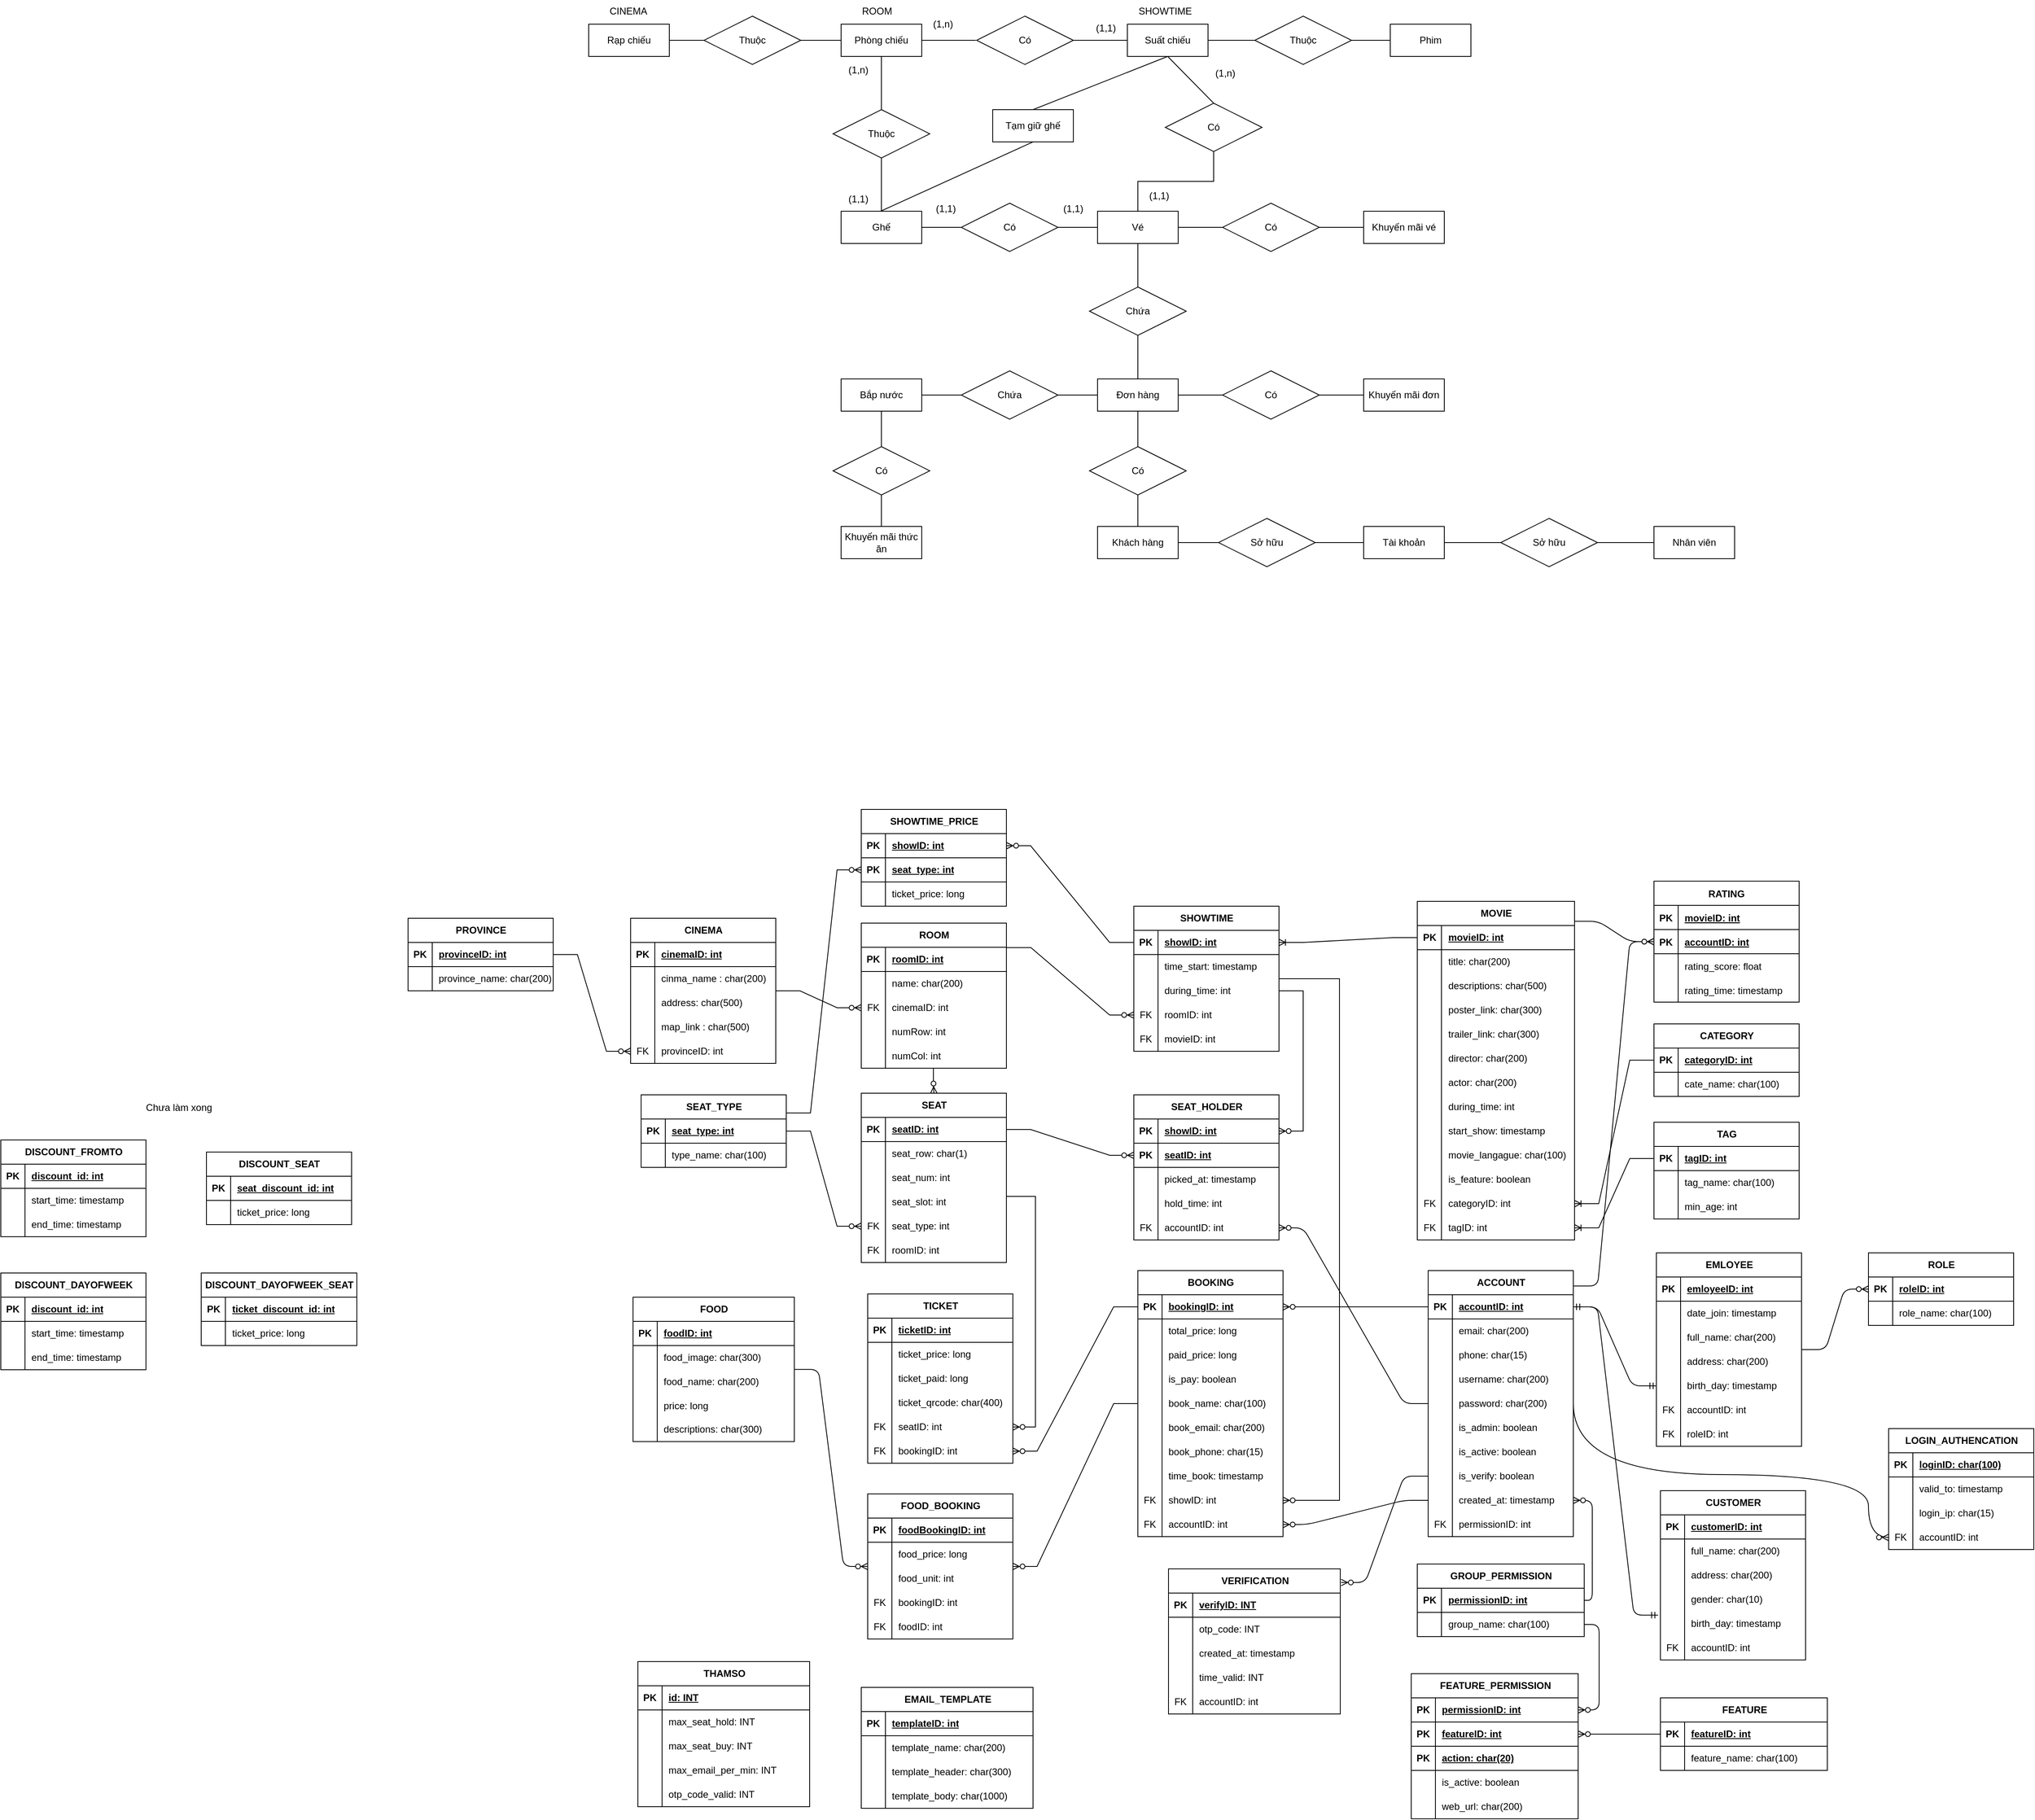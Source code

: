 <mxfile version="21.1.1" type="device">
  <diagram name="Trang-1" id="nwYu2DXukSrww12rkMKs">
    <mxGraphModel dx="2913" dy="1116" grid="0" gridSize="10" guides="1" tooltips="1" connect="1" arrows="1" fold="1" page="0" pageScale="1" pageWidth="827" pageHeight="1169" math="0" shadow="0">
      <root>
        <mxCell id="0" />
        <mxCell id="1" parent="0" />
        <mxCell id="VO-b556mUuzFMqoRlHKl-14" value="Khách hàng" style="whiteSpace=wrap;html=1;align=center;" parent="1" vertex="1">
          <mxGeometry x="40" y="350" width="100" height="40" as="geometry" />
        </mxCell>
        <mxCell id="VO-b556mUuzFMqoRlHKl-15" value="Nhân viên" style="whiteSpace=wrap;html=1;align=center;" parent="1" vertex="1">
          <mxGeometry x="730" y="350" width="100" height="40" as="geometry" />
        </mxCell>
        <mxCell id="VO-b556mUuzFMqoRlHKl-16" value="Tài khoản" style="whiteSpace=wrap;html=1;align=center;" parent="1" vertex="1">
          <mxGeometry x="370" y="350" width="100" height="40" as="geometry" />
        </mxCell>
        <mxCell id="VO-b556mUuzFMqoRlHKl-17" value="Sở hữu" style="shape=rhombus;perimeter=rhombusPerimeter;whiteSpace=wrap;html=1;align=center;" parent="1" vertex="1">
          <mxGeometry x="190" y="340" width="120" height="60" as="geometry" />
        </mxCell>
        <mxCell id="VO-b556mUuzFMqoRlHKl-18" value="" style="endArrow=none;html=1;rounded=0;exitX=1;exitY=0.5;exitDx=0;exitDy=0;entryX=0;entryY=0.5;entryDx=0;entryDy=0;" parent="1" source="VO-b556mUuzFMqoRlHKl-14" target="VO-b556mUuzFMqoRlHKl-17" edge="1">
          <mxGeometry relative="1" as="geometry">
            <mxPoint x="330" y="300" as="sourcePoint" />
            <mxPoint x="490" y="300" as="targetPoint" />
          </mxGeometry>
        </mxCell>
        <mxCell id="VO-b556mUuzFMqoRlHKl-19" value="" style="endArrow=none;html=1;rounded=0;entryX=0;entryY=0.5;entryDx=0;entryDy=0;exitX=1;exitY=0.5;exitDx=0;exitDy=0;" parent="1" source="VO-b556mUuzFMqoRlHKl-21" target="VO-b556mUuzFMqoRlHKl-15" edge="1">
          <mxGeometry relative="1" as="geometry">
            <mxPoint x="530" y="300" as="sourcePoint" />
            <mxPoint x="490" y="300" as="targetPoint" />
          </mxGeometry>
        </mxCell>
        <mxCell id="VO-b556mUuzFMqoRlHKl-20" value="" style="endArrow=none;html=1;rounded=0;exitX=1;exitY=0.5;exitDx=0;exitDy=0;entryX=0;entryY=0.5;entryDx=0;entryDy=0;" parent="1" source="VO-b556mUuzFMqoRlHKl-17" target="VO-b556mUuzFMqoRlHKl-16" edge="1">
          <mxGeometry relative="1" as="geometry">
            <mxPoint x="460" y="250" as="sourcePoint" />
            <mxPoint x="530" y="250" as="targetPoint" />
          </mxGeometry>
        </mxCell>
        <mxCell id="VO-b556mUuzFMqoRlHKl-21" value="Sở hữu" style="shape=rhombus;perimeter=rhombusPerimeter;whiteSpace=wrap;html=1;align=center;" parent="1" vertex="1">
          <mxGeometry x="540" y="340" width="120" height="60" as="geometry" />
        </mxCell>
        <mxCell id="VO-b556mUuzFMqoRlHKl-22" value="" style="endArrow=none;html=1;rounded=0;exitX=1;exitY=0.5;exitDx=0;exitDy=0;entryX=0;entryY=0.5;entryDx=0;entryDy=0;" parent="1" source="VO-b556mUuzFMqoRlHKl-16" target="VO-b556mUuzFMqoRlHKl-21" edge="1">
          <mxGeometry relative="1" as="geometry">
            <mxPoint x="320" y="380" as="sourcePoint" />
            <mxPoint x="380" y="380" as="targetPoint" />
          </mxGeometry>
        </mxCell>
        <mxCell id="VO-b556mUuzFMqoRlHKl-23" value="Đơn hàng" style="whiteSpace=wrap;html=1;align=center;" parent="1" vertex="1">
          <mxGeometry x="40" y="167" width="100" height="40" as="geometry" />
        </mxCell>
        <mxCell id="VO-b556mUuzFMqoRlHKl-24" value="Có" style="shape=rhombus;perimeter=rhombusPerimeter;whiteSpace=wrap;html=1;align=center;" parent="1" vertex="1">
          <mxGeometry x="30" y="251" width="120" height="60" as="geometry" />
        </mxCell>
        <mxCell id="VO-b556mUuzFMqoRlHKl-26" value="" style="endArrow=none;html=1;rounded=0;exitX=0.5;exitY=1;exitDx=0;exitDy=0;entryX=0.5;entryY=0;entryDx=0;entryDy=0;" parent="1" source="VO-b556mUuzFMqoRlHKl-24" target="VO-b556mUuzFMqoRlHKl-14" edge="1">
          <mxGeometry relative="1" as="geometry">
            <mxPoint x="125" y="298" as="sourcePoint" />
            <mxPoint x="285" y="298" as="targetPoint" />
          </mxGeometry>
        </mxCell>
        <mxCell id="VO-b556mUuzFMqoRlHKl-27" value="" style="endArrow=none;html=1;rounded=0;exitX=0.5;exitY=1;exitDx=0;exitDy=0;entryX=0.5;entryY=0;entryDx=0;entryDy=0;" parent="1" source="VO-b556mUuzFMqoRlHKl-23" target="VO-b556mUuzFMqoRlHKl-24" edge="1">
          <mxGeometry relative="1" as="geometry">
            <mxPoint x="100" y="321" as="sourcePoint" />
            <mxPoint x="100" y="360" as="targetPoint" />
          </mxGeometry>
        </mxCell>
        <mxCell id="VO-b556mUuzFMqoRlHKl-28" value="Chứa" style="shape=rhombus;perimeter=rhombusPerimeter;whiteSpace=wrap;html=1;align=center;" parent="1" vertex="1">
          <mxGeometry x="30" y="53" width="120" height="60" as="geometry" />
        </mxCell>
        <mxCell id="VO-b556mUuzFMqoRlHKl-29" value="" style="endArrow=none;html=1;rounded=0;exitX=0.5;exitY=1;exitDx=0;exitDy=0;entryX=0.5;entryY=0;entryDx=0;entryDy=0;" parent="1" source="VO-b556mUuzFMqoRlHKl-28" target="VO-b556mUuzFMqoRlHKl-23" edge="1">
          <mxGeometry relative="1" as="geometry">
            <mxPoint x="109" y="98" as="sourcePoint" />
            <mxPoint x="269" y="98" as="targetPoint" />
          </mxGeometry>
        </mxCell>
        <mxCell id="VO-b556mUuzFMqoRlHKl-30" value="Vé" style="whiteSpace=wrap;html=1;align=center;" parent="1" vertex="1">
          <mxGeometry x="40" y="-41" width="100" height="40" as="geometry" />
        </mxCell>
        <mxCell id="VO-b556mUuzFMqoRlHKl-31" value="" style="endArrow=none;html=1;rounded=0;exitX=0.5;exitY=1;exitDx=0;exitDy=0;entryX=0.5;entryY=0;entryDx=0;entryDy=0;" parent="1" source="VO-b556mUuzFMqoRlHKl-30" target="VO-b556mUuzFMqoRlHKl-28" edge="1">
          <mxGeometry relative="1" as="geometry">
            <mxPoint x="100" y="129" as="sourcePoint" />
            <mxPoint x="100" y="177" as="targetPoint" />
          </mxGeometry>
        </mxCell>
        <mxCell id="VO-b556mUuzFMqoRlHKl-33" value="Bắp nước" style="whiteSpace=wrap;html=1;align=center;" parent="1" vertex="1">
          <mxGeometry x="-278" y="167" width="100" height="40" as="geometry" />
        </mxCell>
        <mxCell id="VO-b556mUuzFMqoRlHKl-34" value="" style="endArrow=none;html=1;rounded=0;exitX=1;exitY=0.5;exitDx=0;exitDy=0;entryX=0;entryY=0.5;entryDx=0;entryDy=0;" parent="1" source="VO-b556mUuzFMqoRlHKl-33" target="VO-b556mUuzFMqoRlHKl-35" edge="1">
          <mxGeometry relative="1" as="geometry">
            <mxPoint x="109" y="98" as="sourcePoint" />
            <mxPoint x="269" y="98" as="targetPoint" />
          </mxGeometry>
        </mxCell>
        <mxCell id="VO-b556mUuzFMqoRlHKl-35" value="Chứa" style="shape=rhombus;perimeter=rhombusPerimeter;whiteSpace=wrap;html=1;align=center;" parent="1" vertex="1">
          <mxGeometry x="-129" y="157" width="120" height="60" as="geometry" />
        </mxCell>
        <mxCell id="VO-b556mUuzFMqoRlHKl-36" value="" style="endArrow=none;html=1;rounded=0;exitX=1;exitY=0.5;exitDx=0;exitDy=0;entryX=0;entryY=0.5;entryDx=0;entryDy=0;" parent="1" source="VO-b556mUuzFMqoRlHKl-35" target="VO-b556mUuzFMqoRlHKl-23" edge="1">
          <mxGeometry relative="1" as="geometry">
            <mxPoint x="109" y="98" as="sourcePoint" />
            <mxPoint x="269" y="98" as="targetPoint" />
          </mxGeometry>
        </mxCell>
        <mxCell id="VO-b556mUuzFMqoRlHKl-37" value="Có" style="shape=rhombus;perimeter=rhombusPerimeter;whiteSpace=wrap;html=1;align=center;" parent="1" vertex="1">
          <mxGeometry x="-129" y="-51" width="120" height="60" as="geometry" />
        </mxCell>
        <mxCell id="VO-b556mUuzFMqoRlHKl-38" value="" style="endArrow=none;html=1;rounded=0;exitX=1;exitY=0.5;exitDx=0;exitDy=0;entryX=0;entryY=0.5;entryDx=0;entryDy=0;" parent="1" source="VO-b556mUuzFMqoRlHKl-37" target="VO-b556mUuzFMqoRlHKl-30" edge="1">
          <mxGeometry relative="1" as="geometry">
            <mxPoint x="37" y="-2" as="sourcePoint" />
            <mxPoint x="197" y="-2" as="targetPoint" />
          </mxGeometry>
        </mxCell>
        <mxCell id="VO-b556mUuzFMqoRlHKl-39" value="Ghế" style="whiteSpace=wrap;html=1;align=center;" parent="1" vertex="1">
          <mxGeometry x="-278" y="-41" width="100" height="40" as="geometry" />
        </mxCell>
        <mxCell id="VO-b556mUuzFMqoRlHKl-40" value="" style="endArrow=none;html=1;rounded=0;exitX=1;exitY=0.5;exitDx=0;exitDy=0;entryX=0;entryY=0.5;entryDx=0;entryDy=0;" parent="1" source="VO-b556mUuzFMqoRlHKl-39" target="VO-b556mUuzFMqoRlHKl-37" edge="1">
          <mxGeometry relative="1" as="geometry">
            <mxPoint x="37" y="-2" as="sourcePoint" />
            <mxPoint x="197" y="-2" as="targetPoint" />
          </mxGeometry>
        </mxCell>
        <mxCell id="VO-b556mUuzFMqoRlHKl-43" value="Phòng chiếu" style="whiteSpace=wrap;html=1;align=center;" parent="1" vertex="1">
          <mxGeometry x="-278" y="-273" width="100" height="40" as="geometry" />
        </mxCell>
        <mxCell id="VO-b556mUuzFMqoRlHKl-46" value="Thuộc" style="shape=rhombus;perimeter=rhombusPerimeter;whiteSpace=wrap;html=1;align=center;" parent="1" vertex="1">
          <mxGeometry x="-288" y="-167" width="120" height="60" as="geometry" />
        </mxCell>
        <mxCell id="VO-b556mUuzFMqoRlHKl-49" value="" style="endArrow=none;html=1;rounded=0;exitX=0.5;exitY=1;exitDx=0;exitDy=0;entryX=0.5;entryY=0;entryDx=0;entryDy=0;" parent="1" source="VO-b556mUuzFMqoRlHKl-46" target="VO-b556mUuzFMqoRlHKl-39" edge="1">
          <mxGeometry relative="1" as="geometry">
            <mxPoint x="75" y="-27" as="sourcePoint" />
            <mxPoint x="235" y="-27" as="targetPoint" />
          </mxGeometry>
        </mxCell>
        <mxCell id="VO-b556mUuzFMqoRlHKl-50" value="" style="endArrow=none;html=1;rounded=0;exitX=0.5;exitY=0;exitDx=0;exitDy=0;entryX=0.5;entryY=1;entryDx=0;entryDy=0;" parent="1" source="VO-b556mUuzFMqoRlHKl-46" target="VO-b556mUuzFMqoRlHKl-43" edge="1">
          <mxGeometry relative="1" as="geometry">
            <mxPoint x="75" y="-27" as="sourcePoint" />
            <mxPoint x="235" y="-27" as="targetPoint" />
          </mxGeometry>
        </mxCell>
        <mxCell id="VO-b556mUuzFMqoRlHKl-53" value="" style="endArrow=none;html=1;rounded=0;exitX=1;exitY=0.5;exitDx=0;exitDy=0;" parent="1" source="VO-b556mUuzFMqoRlHKl-43" edge="1">
          <mxGeometry relative="1" as="geometry">
            <mxPoint x="-328" y="-21" as="sourcePoint" />
            <mxPoint x="-111" y="-253" as="targetPoint" />
          </mxGeometry>
        </mxCell>
        <mxCell id="VO-b556mUuzFMqoRlHKl-55" value="Rạp chiếu" style="whiteSpace=wrap;html=1;align=center;" parent="1" vertex="1">
          <mxGeometry x="-591" y="-273" width="100" height="40" as="geometry" />
        </mxCell>
        <mxCell id="VO-b556mUuzFMqoRlHKl-56" value="Thuộc" style="shape=rhombus;perimeter=rhombusPerimeter;whiteSpace=wrap;html=1;align=center;" parent="1" vertex="1">
          <mxGeometry x="-448" y="-283" width="120" height="60" as="geometry" />
        </mxCell>
        <mxCell id="VO-b556mUuzFMqoRlHKl-57" value="" style="endArrow=none;html=1;rounded=0;exitX=1;exitY=0.5;exitDx=0;exitDy=0;entryX=0;entryY=0.5;entryDx=0;entryDy=0;" parent="1" source="VO-b556mUuzFMqoRlHKl-56" target="VO-b556mUuzFMqoRlHKl-43" edge="1">
          <mxGeometry relative="1" as="geometry">
            <mxPoint x="-318" y="-11" as="sourcePoint" />
            <mxPoint x="-268" y="-11" as="targetPoint" />
          </mxGeometry>
        </mxCell>
        <mxCell id="VO-b556mUuzFMqoRlHKl-58" value="" style="endArrow=none;html=1;rounded=0;exitX=1;exitY=0.5;exitDx=0;exitDy=0;entryX=0;entryY=0.5;entryDx=0;entryDy=0;" parent="1" source="VO-b556mUuzFMqoRlHKl-55" target="VO-b556mUuzFMqoRlHKl-56" edge="1">
          <mxGeometry relative="1" as="geometry">
            <mxPoint x="-308" y="-1" as="sourcePoint" />
            <mxPoint x="-258" y="-1" as="targetPoint" />
          </mxGeometry>
        </mxCell>
        <mxCell id="VO-b556mUuzFMqoRlHKl-63" value="Có" style="shape=rhombus;perimeter=rhombusPerimeter;whiteSpace=wrap;html=1;align=center;" parent="1" vertex="1">
          <mxGeometry x="195" y="157" width="120" height="60" as="geometry" />
        </mxCell>
        <mxCell id="VO-b556mUuzFMqoRlHKl-64" value="Khuyến mãi đơn" style="whiteSpace=wrap;html=1;align=center;" parent="1" vertex="1">
          <mxGeometry x="370" y="167" width="100" height="40" as="geometry" />
        </mxCell>
        <mxCell id="VO-b556mUuzFMqoRlHKl-65" value="" style="endArrow=none;html=1;rounded=0;exitX=1;exitY=0.5;exitDx=0;exitDy=0;entryX=0;entryY=0.5;entryDx=0;entryDy=0;" parent="1" source="VO-b556mUuzFMqoRlHKl-23" target="VO-b556mUuzFMqoRlHKl-63" edge="1">
          <mxGeometry relative="1" as="geometry">
            <mxPoint x="85" y="241" as="sourcePoint" />
            <mxPoint x="245" y="241" as="targetPoint" />
          </mxGeometry>
        </mxCell>
        <mxCell id="VO-b556mUuzFMqoRlHKl-66" value="" style="endArrow=none;html=1;rounded=0;exitX=1;exitY=0.5;exitDx=0;exitDy=0;entryX=0;entryY=0.5;entryDx=0;entryDy=0;" parent="1" source="VO-b556mUuzFMqoRlHKl-63" target="VO-b556mUuzFMqoRlHKl-64" edge="1">
          <mxGeometry relative="1" as="geometry">
            <mxPoint x="85" y="241" as="sourcePoint" />
            <mxPoint x="245" y="241" as="targetPoint" />
          </mxGeometry>
        </mxCell>
        <mxCell id="VO-b556mUuzFMqoRlHKl-67" value="Có" style="shape=rhombus;perimeter=rhombusPerimeter;whiteSpace=wrap;html=1;align=center;" parent="1" vertex="1">
          <mxGeometry x="195" y="-51" width="120" height="60" as="geometry" />
        </mxCell>
        <mxCell id="VO-b556mUuzFMqoRlHKl-68" value="Khuyến mãi vé" style="whiteSpace=wrap;html=1;align=center;" parent="1" vertex="1">
          <mxGeometry x="370" y="-41" width="100" height="40" as="geometry" />
        </mxCell>
        <mxCell id="VO-b556mUuzFMqoRlHKl-69" value="" style="endArrow=none;html=1;rounded=0;exitX=1;exitY=0.5;exitDx=0;exitDy=0;entryX=0;entryY=0.5;entryDx=0;entryDy=0;" parent="1" source="VO-b556mUuzFMqoRlHKl-30" target="VO-b556mUuzFMqoRlHKl-67" edge="1">
          <mxGeometry relative="1" as="geometry">
            <mxPoint x="62" y="161" as="sourcePoint" />
            <mxPoint x="222" y="161" as="targetPoint" />
          </mxGeometry>
        </mxCell>
        <mxCell id="VO-b556mUuzFMqoRlHKl-70" value="" style="endArrow=none;html=1;rounded=0;exitX=1;exitY=0.5;exitDx=0;exitDy=0;entryX=0;entryY=0.5;entryDx=0;entryDy=0;" parent="1" source="VO-b556mUuzFMqoRlHKl-67" target="VO-b556mUuzFMqoRlHKl-68" edge="1">
          <mxGeometry relative="1" as="geometry">
            <mxPoint x="62" y="161" as="sourcePoint" />
            <mxPoint x="222" y="161" as="targetPoint" />
          </mxGeometry>
        </mxCell>
        <mxCell id="VO-b556mUuzFMqoRlHKl-71" value="Có" style="shape=rhombus;perimeter=rhombusPerimeter;whiteSpace=wrap;html=1;align=center;" parent="1" vertex="1">
          <mxGeometry x="-288" y="251" width="120" height="60" as="geometry" />
        </mxCell>
        <mxCell id="VO-b556mUuzFMqoRlHKl-72" value="Khuyến mãi thức ăn" style="whiteSpace=wrap;html=1;align=center;" parent="1" vertex="1">
          <mxGeometry x="-278" y="350" width="100" height="40" as="geometry" />
        </mxCell>
        <mxCell id="VO-b556mUuzFMqoRlHKl-73" value="" style="endArrow=none;html=1;rounded=0;exitX=0.5;exitY=1;exitDx=0;exitDy=0;entryX=0.5;entryY=0;entryDx=0;entryDy=0;" parent="1" source="VO-b556mUuzFMqoRlHKl-33" target="VO-b556mUuzFMqoRlHKl-71" edge="1">
          <mxGeometry relative="1" as="geometry">
            <mxPoint x="-459" y="365" as="sourcePoint" />
            <mxPoint x="-354" y="419" as="targetPoint" />
          </mxGeometry>
        </mxCell>
        <mxCell id="VO-b556mUuzFMqoRlHKl-74" value="" style="endArrow=none;html=1;rounded=0;exitX=0.5;exitY=1;exitDx=0;exitDy=0;entryX=0.5;entryY=0;entryDx=0;entryDy=0;" parent="1" source="VO-b556mUuzFMqoRlHKl-71" target="VO-b556mUuzFMqoRlHKl-72" edge="1">
          <mxGeometry relative="1" as="geometry">
            <mxPoint x="-514" y="419" as="sourcePoint" />
            <mxPoint x="-354" y="419" as="targetPoint" />
          </mxGeometry>
        </mxCell>
        <mxCell id="x3TeRxmhU58WB7nOB-Fz-3" value="" style="endArrow=none;html=1;rounded=0;exitX=1;exitY=0.5;exitDx=0;exitDy=0;entryX=0;entryY=0.5;entryDx=0;entryDy=0;" parent="1" source="x3TeRxmhU58WB7nOB-Fz-8" target="x3TeRxmhU58WB7nOB-Fz-9" edge="1">
          <mxGeometry relative="1" as="geometry">
            <mxPoint x="770" y="-391" as="sourcePoint" />
            <mxPoint x="76" y="-253" as="targetPoint" />
          </mxGeometry>
        </mxCell>
        <mxCell id="x3TeRxmhU58WB7nOB-Fz-4" value="Phim" style="whiteSpace=wrap;html=1;align=center;" parent="1" vertex="1">
          <mxGeometry x="403" y="-273" width="100" height="40" as="geometry" />
        </mxCell>
        <mxCell id="x3TeRxmhU58WB7nOB-Fz-5" value="Thuộc" style="shape=rhombus;perimeter=rhombusPerimeter;whiteSpace=wrap;html=1;align=center;" parent="1" vertex="1">
          <mxGeometry x="235" y="-283" width="120" height="60" as="geometry" />
        </mxCell>
        <mxCell id="x3TeRxmhU58WB7nOB-Fz-6" value="" style="endArrow=none;html=1;rounded=0;entryX=1;entryY=0.5;entryDx=0;entryDy=0;exitX=0;exitY=0.5;exitDx=0;exitDy=0;" parent="1" source="x3TeRxmhU58WB7nOB-Fz-5" target="x3TeRxmhU58WB7nOB-Fz-9" edge="1">
          <mxGeometry relative="1" as="geometry">
            <mxPoint x="239" y="-253" as="sourcePoint" />
            <mxPoint x="452" y="-395" as="targetPoint" />
          </mxGeometry>
        </mxCell>
        <mxCell id="x3TeRxmhU58WB7nOB-Fz-7" value="" style="endArrow=none;html=1;rounded=0;exitX=1;exitY=0.5;exitDx=0;exitDy=0;entryX=0;entryY=0.5;entryDx=0;entryDy=0;" parent="1" source="x3TeRxmhU58WB7nOB-Fz-5" target="x3TeRxmhU58WB7nOB-Fz-4" edge="1">
          <mxGeometry relative="1" as="geometry">
            <mxPoint x="462" y="-331" as="sourcePoint" />
            <mxPoint x="462" y="-385" as="targetPoint" />
          </mxGeometry>
        </mxCell>
        <mxCell id="d0XpTzqxrqjJxkxbpNFJ-7" style="edgeStyle=orthogonalEdgeStyle;rounded=0;orthogonalLoop=1;jettySize=auto;html=1;exitX=0;exitY=0.5;exitDx=0;exitDy=0;" parent="1" source="x3TeRxmhU58WB7nOB-Fz-8" edge="1">
          <mxGeometry relative="1" as="geometry">
            <mxPoint x="-110.308" y="-253.308" as="targetPoint" />
          </mxGeometry>
        </mxCell>
        <mxCell id="x3TeRxmhU58WB7nOB-Fz-8" value="Có" style="shape=rhombus;perimeter=rhombusPerimeter;whiteSpace=wrap;html=1;align=center;" parent="1" vertex="1">
          <mxGeometry x="-110" y="-283" width="120" height="60" as="geometry" />
        </mxCell>
        <mxCell id="x3TeRxmhU58WB7nOB-Fz-9" value="Suất chiếu" style="whiteSpace=wrap;html=1;align=center;" parent="1" vertex="1">
          <mxGeometry x="77" y="-273" width="100" height="40" as="geometry" />
        </mxCell>
        <mxCell id="d0XpTzqxrqjJxkxbpNFJ-8" value="(1,1)" style="text;html=1;strokeColor=none;fillColor=none;align=center;verticalAlign=middle;whiteSpace=wrap;rounded=0;" parent="1" vertex="1">
          <mxGeometry x="-20" y="-59" width="60" height="30" as="geometry" />
        </mxCell>
        <mxCell id="d0XpTzqxrqjJxkxbpNFJ-9" value="(1,1)" style="text;html=1;strokeColor=none;fillColor=none;align=center;verticalAlign=middle;whiteSpace=wrap;rounded=0;" parent="1" vertex="1">
          <mxGeometry x="-178" y="-59" width="60" height="30" as="geometry" />
        </mxCell>
        <mxCell id="d0XpTzqxrqjJxkxbpNFJ-10" value="(1,1)" style="text;html=1;strokeColor=none;fillColor=none;align=center;verticalAlign=middle;whiteSpace=wrap;rounded=0;" parent="1" vertex="1">
          <mxGeometry x="-284" y="-71" width="55" height="30" as="geometry" />
        </mxCell>
        <mxCell id="d0XpTzqxrqjJxkxbpNFJ-11" value="(1,n)" style="text;html=1;strokeColor=none;fillColor=none;align=center;verticalAlign=middle;whiteSpace=wrap;rounded=0;" parent="1" vertex="1">
          <mxGeometry x="-283" y="-231" width="53" height="30" as="geometry" />
        </mxCell>
        <mxCell id="d0XpTzqxrqjJxkxbpNFJ-12" value="(1,n)" style="text;html=1;strokeColor=none;fillColor=none;align=center;verticalAlign=middle;whiteSpace=wrap;rounded=0;" parent="1" vertex="1">
          <mxGeometry x="-178" y="-288" width="53" height="30" as="geometry" />
        </mxCell>
        <mxCell id="d0XpTzqxrqjJxkxbpNFJ-13" value="(1,1)" style="text;html=1;strokeColor=none;fillColor=none;align=center;verticalAlign=middle;whiteSpace=wrap;rounded=0;" parent="1" vertex="1">
          <mxGeometry x="24" y="-283" width="53" height="30" as="geometry" />
        </mxCell>
        <mxCell id="d0XpTzqxrqjJxkxbpNFJ-22" value="" style="endArrow=none;html=1;rounded=0;exitX=0.5;exitY=1;exitDx=0;exitDy=0;entryX=0.5;entryY=0;entryDx=0;entryDy=0;edgeStyle=orthogonalEdgeStyle;" parent="1" source="d0XpTzqxrqjJxkxbpNFJ-23" target="VO-b556mUuzFMqoRlHKl-30" edge="1">
          <mxGeometry width="50" height="50" relative="1" as="geometry">
            <mxPoint x="42" y="-154" as="sourcePoint" />
            <mxPoint x="92" y="-204" as="targetPoint" />
          </mxGeometry>
        </mxCell>
        <mxCell id="d0XpTzqxrqjJxkxbpNFJ-23" value="Có" style="shape=rhombus;perimeter=rhombusPerimeter;whiteSpace=wrap;html=1;align=center;" parent="1" vertex="1">
          <mxGeometry x="124" y="-175" width="120" height="60" as="geometry" />
        </mxCell>
        <mxCell id="d0XpTzqxrqjJxkxbpNFJ-24" value="" style="endArrow=none;html=1;rounded=0;entryX=0.5;entryY=1;entryDx=0;entryDy=0;exitX=0.5;exitY=0;exitDx=0;exitDy=0;" parent="1" source="d0XpTzqxrqjJxkxbpNFJ-23" target="x3TeRxmhU58WB7nOB-Fz-9" edge="1">
          <mxGeometry width="50" height="50" relative="1" as="geometry">
            <mxPoint x="42" y="-154" as="sourcePoint" />
            <mxPoint x="92" y="-204" as="targetPoint" />
          </mxGeometry>
        </mxCell>
        <mxCell id="d0XpTzqxrqjJxkxbpNFJ-28" value="(1,1)" style="text;html=1;strokeColor=none;fillColor=none;align=center;verticalAlign=middle;whiteSpace=wrap;rounded=0;" parent="1" vertex="1">
          <mxGeometry x="90" y="-75" width="53" height="30" as="geometry" />
        </mxCell>
        <mxCell id="d0XpTzqxrqjJxkxbpNFJ-29" value="(1,n)" style="text;html=1;strokeColor=none;fillColor=none;align=center;verticalAlign=middle;whiteSpace=wrap;rounded=0;" parent="1" vertex="1">
          <mxGeometry x="172" y="-227" width="53" height="30" as="geometry" />
        </mxCell>
        <mxCell id="vbLJEkru6RlXSvbGo1WR-1" value="Tạm giữ ghế" style="whiteSpace=wrap;html=1;align=center;" parent="1" vertex="1">
          <mxGeometry x="-90" y="-167" width="100" height="40" as="geometry" />
        </mxCell>
        <mxCell id="vbLJEkru6RlXSvbGo1WR-2" value="" style="endArrow=none;html=1;rounded=0;entryX=0.5;entryY=1;entryDx=0;entryDy=0;exitX=0.5;exitY=0;exitDx=0;exitDy=0;" parent="1" source="vbLJEkru6RlXSvbGo1WR-1" target="x3TeRxmhU58WB7nOB-Fz-9" edge="1">
          <mxGeometry width="50" height="50" relative="1" as="geometry">
            <mxPoint x="194" y="-165" as="sourcePoint" />
            <mxPoint x="137" y="-223" as="targetPoint" />
          </mxGeometry>
        </mxCell>
        <mxCell id="vbLJEkru6RlXSvbGo1WR-3" value="" style="endArrow=none;html=1;rounded=0;entryX=0.5;entryY=1;entryDx=0;entryDy=0;exitX=1;exitY=1;exitDx=0;exitDy=0;" parent="1" source="d0XpTzqxrqjJxkxbpNFJ-10" target="vbLJEkru6RlXSvbGo1WR-1" edge="1">
          <mxGeometry width="50" height="50" relative="1" as="geometry">
            <mxPoint x="-30" y="-157" as="sourcePoint" />
            <mxPoint x="137" y="-223" as="targetPoint" />
          </mxGeometry>
        </mxCell>
        <mxCell id="vbLJEkru6RlXSvbGo1WR-4" value="CINEMA" style="shape=table;startSize=30;container=1;collapsible=1;childLayout=tableLayout;fixedRows=1;rowLines=0;fontStyle=1;align=center;resizeLast=1;html=1;" parent="1" vertex="1">
          <mxGeometry x="-539" y="836" width="180" height="180" as="geometry" />
        </mxCell>
        <mxCell id="vbLJEkru6RlXSvbGo1WR-5" value="" style="shape=tableRow;horizontal=0;startSize=0;swimlaneHead=0;swimlaneBody=0;fillColor=none;collapsible=0;dropTarget=0;points=[[0,0.5],[1,0.5]];portConstraint=eastwest;top=0;left=0;right=0;bottom=1;" parent="vbLJEkru6RlXSvbGo1WR-4" vertex="1">
          <mxGeometry y="30" width="180" height="30" as="geometry" />
        </mxCell>
        <mxCell id="vbLJEkru6RlXSvbGo1WR-6" value="PK" style="shape=partialRectangle;connectable=0;fillColor=none;top=0;left=0;bottom=0;right=0;fontStyle=1;overflow=hidden;whiteSpace=wrap;html=1;" parent="vbLJEkru6RlXSvbGo1WR-5" vertex="1">
          <mxGeometry width="30" height="30" as="geometry">
            <mxRectangle width="30" height="30" as="alternateBounds" />
          </mxGeometry>
        </mxCell>
        <mxCell id="vbLJEkru6RlXSvbGo1WR-7" value="cinemaID: int" style="shape=partialRectangle;connectable=0;fillColor=none;top=0;left=0;bottom=0;right=0;align=left;spacingLeft=6;fontStyle=5;overflow=hidden;whiteSpace=wrap;html=1;" parent="vbLJEkru6RlXSvbGo1WR-5" vertex="1">
          <mxGeometry x="30" width="150" height="30" as="geometry">
            <mxRectangle width="150" height="30" as="alternateBounds" />
          </mxGeometry>
        </mxCell>
        <mxCell id="vbLJEkru6RlXSvbGo1WR-8" value="" style="shape=tableRow;horizontal=0;startSize=0;swimlaneHead=0;swimlaneBody=0;fillColor=none;collapsible=0;dropTarget=0;points=[[0,0.5],[1,0.5]];portConstraint=eastwest;top=0;left=0;right=0;bottom=0;" parent="vbLJEkru6RlXSvbGo1WR-4" vertex="1">
          <mxGeometry y="60" width="180" height="30" as="geometry" />
        </mxCell>
        <mxCell id="vbLJEkru6RlXSvbGo1WR-9" value="" style="shape=partialRectangle;connectable=0;fillColor=none;top=0;left=0;bottom=0;right=0;editable=1;overflow=hidden;whiteSpace=wrap;html=1;" parent="vbLJEkru6RlXSvbGo1WR-8" vertex="1">
          <mxGeometry width="30" height="30" as="geometry">
            <mxRectangle width="30" height="30" as="alternateBounds" />
          </mxGeometry>
        </mxCell>
        <mxCell id="vbLJEkru6RlXSvbGo1WR-10" value="cinma_name : char(200)" style="shape=partialRectangle;connectable=0;fillColor=none;top=0;left=0;bottom=0;right=0;align=left;spacingLeft=6;overflow=hidden;whiteSpace=wrap;html=1;" parent="vbLJEkru6RlXSvbGo1WR-8" vertex="1">
          <mxGeometry x="30" width="150" height="30" as="geometry">
            <mxRectangle width="150" height="30" as="alternateBounds" />
          </mxGeometry>
        </mxCell>
        <mxCell id="vbLJEkru6RlXSvbGo1WR-11" value="" style="shape=tableRow;horizontal=0;startSize=0;swimlaneHead=0;swimlaneBody=0;fillColor=none;collapsible=0;dropTarget=0;points=[[0,0.5],[1,0.5]];portConstraint=eastwest;top=0;left=0;right=0;bottom=0;" parent="vbLJEkru6RlXSvbGo1WR-4" vertex="1">
          <mxGeometry y="90" width="180" height="30" as="geometry" />
        </mxCell>
        <mxCell id="vbLJEkru6RlXSvbGo1WR-12" value="" style="shape=partialRectangle;connectable=0;fillColor=none;top=0;left=0;bottom=0;right=0;editable=1;overflow=hidden;whiteSpace=wrap;html=1;" parent="vbLJEkru6RlXSvbGo1WR-11" vertex="1">
          <mxGeometry width="30" height="30" as="geometry">
            <mxRectangle width="30" height="30" as="alternateBounds" />
          </mxGeometry>
        </mxCell>
        <mxCell id="vbLJEkru6RlXSvbGo1WR-13" value="address: char(500)" style="shape=partialRectangle;connectable=0;fillColor=none;top=0;left=0;bottom=0;right=0;align=left;spacingLeft=6;overflow=hidden;whiteSpace=wrap;html=1;" parent="vbLJEkru6RlXSvbGo1WR-11" vertex="1">
          <mxGeometry x="30" width="150" height="30" as="geometry">
            <mxRectangle width="150" height="30" as="alternateBounds" />
          </mxGeometry>
        </mxCell>
        <mxCell id="vbLJEkru6RlXSvbGo1WR-14" value="" style="shape=tableRow;horizontal=0;startSize=0;swimlaneHead=0;swimlaneBody=0;fillColor=none;collapsible=0;dropTarget=0;points=[[0,0.5],[1,0.5]];portConstraint=eastwest;top=0;left=0;right=0;bottom=0;" parent="vbLJEkru6RlXSvbGo1WR-4" vertex="1">
          <mxGeometry y="120" width="180" height="30" as="geometry" />
        </mxCell>
        <mxCell id="vbLJEkru6RlXSvbGo1WR-15" value="" style="shape=partialRectangle;connectable=0;fillColor=none;top=0;left=0;bottom=0;right=0;editable=1;overflow=hidden;whiteSpace=wrap;html=1;" parent="vbLJEkru6RlXSvbGo1WR-14" vertex="1">
          <mxGeometry width="30" height="30" as="geometry">
            <mxRectangle width="30" height="30" as="alternateBounds" />
          </mxGeometry>
        </mxCell>
        <mxCell id="vbLJEkru6RlXSvbGo1WR-16" value="map_link : char(500)" style="shape=partialRectangle;connectable=0;fillColor=none;top=0;left=0;bottom=0;right=0;align=left;spacingLeft=6;overflow=hidden;whiteSpace=wrap;html=1;" parent="vbLJEkru6RlXSvbGo1WR-14" vertex="1">
          <mxGeometry x="30" width="150" height="30" as="geometry">
            <mxRectangle width="150" height="30" as="alternateBounds" />
          </mxGeometry>
        </mxCell>
        <mxCell id="vbLJEkru6RlXSvbGo1WR-31" value="" style="shape=tableRow;horizontal=0;startSize=0;swimlaneHead=0;swimlaneBody=0;fillColor=none;collapsible=0;dropTarget=0;points=[[0,0.5],[1,0.5]];portConstraint=eastwest;top=0;left=0;right=0;bottom=0;" parent="vbLJEkru6RlXSvbGo1WR-4" vertex="1">
          <mxGeometry y="150" width="180" height="30" as="geometry" />
        </mxCell>
        <mxCell id="vbLJEkru6RlXSvbGo1WR-32" value="FK" style="shape=partialRectangle;connectable=0;fillColor=none;top=0;left=0;bottom=0;right=0;editable=1;overflow=hidden;whiteSpace=wrap;html=1;" parent="vbLJEkru6RlXSvbGo1WR-31" vertex="1">
          <mxGeometry width="30" height="30" as="geometry">
            <mxRectangle width="30" height="30" as="alternateBounds" />
          </mxGeometry>
        </mxCell>
        <mxCell id="vbLJEkru6RlXSvbGo1WR-33" value="provinceID: int" style="shape=partialRectangle;connectable=0;fillColor=none;top=0;left=0;bottom=0;right=0;align=left;spacingLeft=6;overflow=hidden;whiteSpace=wrap;html=1;" parent="vbLJEkru6RlXSvbGo1WR-31" vertex="1">
          <mxGeometry x="30" width="150" height="30" as="geometry">
            <mxRectangle width="150" height="30" as="alternateBounds" />
          </mxGeometry>
        </mxCell>
        <mxCell id="vbLJEkru6RlXSvbGo1WR-17" value="CINEMA" style="text;strokeColor=none;fillColor=none;spacingLeft=4;spacingRight=4;overflow=hidden;rotatable=0;points=[[0,0.5],[1,0.5]];portConstraint=eastwest;fontSize=12;whiteSpace=wrap;html=1;" parent="1" vertex="1">
          <mxGeometry x="-571.5" y="-303" width="61" height="30" as="geometry" />
        </mxCell>
        <mxCell id="vbLJEkru6RlXSvbGo1WR-18" value="PROVINCE" style="shape=table;startSize=30;container=1;collapsible=1;childLayout=tableLayout;fixedRows=1;rowLines=0;fontStyle=1;align=center;resizeLast=1;html=1;" parent="1" vertex="1">
          <mxGeometry x="-815" y="836" width="180" height="90" as="geometry" />
        </mxCell>
        <mxCell id="vbLJEkru6RlXSvbGo1WR-19" value="" style="shape=tableRow;horizontal=0;startSize=0;swimlaneHead=0;swimlaneBody=0;fillColor=none;collapsible=0;dropTarget=0;points=[[0,0.5],[1,0.5]];portConstraint=eastwest;top=0;left=0;right=0;bottom=1;" parent="vbLJEkru6RlXSvbGo1WR-18" vertex="1">
          <mxGeometry y="30" width="180" height="30" as="geometry" />
        </mxCell>
        <mxCell id="vbLJEkru6RlXSvbGo1WR-20" value="PK" style="shape=partialRectangle;connectable=0;fillColor=none;top=0;left=0;bottom=0;right=0;fontStyle=1;overflow=hidden;whiteSpace=wrap;html=1;" parent="vbLJEkru6RlXSvbGo1WR-19" vertex="1">
          <mxGeometry width="30" height="30" as="geometry">
            <mxRectangle width="30" height="30" as="alternateBounds" />
          </mxGeometry>
        </mxCell>
        <mxCell id="vbLJEkru6RlXSvbGo1WR-21" value="provinceID: int" style="shape=partialRectangle;connectable=0;fillColor=none;top=0;left=0;bottom=0;right=0;align=left;spacingLeft=6;fontStyle=5;overflow=hidden;whiteSpace=wrap;html=1;" parent="vbLJEkru6RlXSvbGo1WR-19" vertex="1">
          <mxGeometry x="30" width="150" height="30" as="geometry">
            <mxRectangle width="150" height="30" as="alternateBounds" />
          </mxGeometry>
        </mxCell>
        <mxCell id="vbLJEkru6RlXSvbGo1WR-22" value="" style="shape=tableRow;horizontal=0;startSize=0;swimlaneHead=0;swimlaneBody=0;fillColor=none;collapsible=0;dropTarget=0;points=[[0,0.5],[1,0.5]];portConstraint=eastwest;top=0;left=0;right=0;bottom=0;" parent="vbLJEkru6RlXSvbGo1WR-18" vertex="1">
          <mxGeometry y="60" width="180" height="30" as="geometry" />
        </mxCell>
        <mxCell id="vbLJEkru6RlXSvbGo1WR-23" value="" style="shape=partialRectangle;connectable=0;fillColor=none;top=0;left=0;bottom=0;right=0;editable=1;overflow=hidden;whiteSpace=wrap;html=1;" parent="vbLJEkru6RlXSvbGo1WR-22" vertex="1">
          <mxGeometry width="30" height="30" as="geometry">
            <mxRectangle width="30" height="30" as="alternateBounds" />
          </mxGeometry>
        </mxCell>
        <mxCell id="vbLJEkru6RlXSvbGo1WR-24" value="province_name: char(200)" style="shape=partialRectangle;connectable=0;fillColor=none;top=0;left=0;bottom=0;right=0;align=left;spacingLeft=6;overflow=hidden;whiteSpace=wrap;html=1;" parent="vbLJEkru6RlXSvbGo1WR-22" vertex="1">
          <mxGeometry x="30" width="150" height="30" as="geometry">
            <mxRectangle width="150" height="30" as="alternateBounds" />
          </mxGeometry>
        </mxCell>
        <mxCell id="vbLJEkru6RlXSvbGo1WR-40" value="" style="edgeStyle=entityRelationEdgeStyle;fontSize=12;html=1;endArrow=ERzeroToMany;endFill=1;rounded=0;entryX=0;entryY=0.5;entryDx=0;entryDy=0;" parent="1" source="vbLJEkru6RlXSvbGo1WR-18" target="vbLJEkru6RlXSvbGo1WR-31" edge="1">
          <mxGeometry width="100" height="100" relative="1" as="geometry">
            <mxPoint x="-500" y="999" as="sourcePoint" />
            <mxPoint x="-400" y="899" as="targetPoint" />
          </mxGeometry>
        </mxCell>
        <mxCell id="vbLJEkru6RlXSvbGo1WR-41" value="ROOM" style="shape=table;startSize=30;container=1;collapsible=1;childLayout=tableLayout;fixedRows=1;rowLines=0;fontStyle=1;align=center;resizeLast=1;html=1;" parent="1" vertex="1">
          <mxGeometry x="-253" y="842" width="180" height="180" as="geometry" />
        </mxCell>
        <mxCell id="vbLJEkru6RlXSvbGo1WR-42" value="" style="shape=tableRow;horizontal=0;startSize=0;swimlaneHead=0;swimlaneBody=0;fillColor=none;collapsible=0;dropTarget=0;points=[[0,0.5],[1,0.5]];portConstraint=eastwest;top=0;left=0;right=0;bottom=1;" parent="vbLJEkru6RlXSvbGo1WR-41" vertex="1">
          <mxGeometry y="30" width="180" height="30" as="geometry" />
        </mxCell>
        <mxCell id="vbLJEkru6RlXSvbGo1WR-43" value="PK" style="shape=partialRectangle;connectable=0;fillColor=none;top=0;left=0;bottom=0;right=0;fontStyle=1;overflow=hidden;whiteSpace=wrap;html=1;" parent="vbLJEkru6RlXSvbGo1WR-42" vertex="1">
          <mxGeometry width="30" height="30" as="geometry">
            <mxRectangle width="30" height="30" as="alternateBounds" />
          </mxGeometry>
        </mxCell>
        <mxCell id="vbLJEkru6RlXSvbGo1WR-44" value="roomID: int" style="shape=partialRectangle;connectable=0;fillColor=none;top=0;left=0;bottom=0;right=0;align=left;spacingLeft=6;fontStyle=5;overflow=hidden;whiteSpace=wrap;html=1;" parent="vbLJEkru6RlXSvbGo1WR-42" vertex="1">
          <mxGeometry x="30" width="150" height="30" as="geometry">
            <mxRectangle width="150" height="30" as="alternateBounds" />
          </mxGeometry>
        </mxCell>
        <mxCell id="vbLJEkru6RlXSvbGo1WR-45" value="" style="shape=tableRow;horizontal=0;startSize=0;swimlaneHead=0;swimlaneBody=0;fillColor=none;collapsible=0;dropTarget=0;points=[[0,0.5],[1,0.5]];portConstraint=eastwest;top=0;left=0;right=0;bottom=0;" parent="vbLJEkru6RlXSvbGo1WR-41" vertex="1">
          <mxGeometry y="60" width="180" height="30" as="geometry" />
        </mxCell>
        <mxCell id="vbLJEkru6RlXSvbGo1WR-46" value="" style="shape=partialRectangle;connectable=0;fillColor=none;top=0;left=0;bottom=0;right=0;editable=1;overflow=hidden;whiteSpace=wrap;html=1;" parent="vbLJEkru6RlXSvbGo1WR-45" vertex="1">
          <mxGeometry width="30" height="30" as="geometry">
            <mxRectangle width="30" height="30" as="alternateBounds" />
          </mxGeometry>
        </mxCell>
        <mxCell id="vbLJEkru6RlXSvbGo1WR-47" value="name: char(200)" style="shape=partialRectangle;connectable=0;fillColor=none;top=0;left=0;bottom=0;right=0;align=left;spacingLeft=6;overflow=hidden;whiteSpace=wrap;html=1;" parent="vbLJEkru6RlXSvbGo1WR-45" vertex="1">
          <mxGeometry x="30" width="150" height="30" as="geometry">
            <mxRectangle width="150" height="30" as="alternateBounds" />
          </mxGeometry>
        </mxCell>
        <mxCell id="vbLJEkru6RlXSvbGo1WR-54" value="" style="shape=tableRow;horizontal=0;startSize=0;swimlaneHead=0;swimlaneBody=0;fillColor=none;collapsible=0;dropTarget=0;points=[[0,0.5],[1,0.5]];portConstraint=eastwest;top=0;left=0;right=0;bottom=0;" parent="vbLJEkru6RlXSvbGo1WR-41" vertex="1">
          <mxGeometry y="90" width="180" height="30" as="geometry" />
        </mxCell>
        <mxCell id="vbLJEkru6RlXSvbGo1WR-55" value="FK" style="shape=partialRectangle;connectable=0;fillColor=none;top=0;left=0;bottom=0;right=0;editable=1;overflow=hidden;whiteSpace=wrap;html=1;" parent="vbLJEkru6RlXSvbGo1WR-54" vertex="1">
          <mxGeometry width="30" height="30" as="geometry">
            <mxRectangle width="30" height="30" as="alternateBounds" />
          </mxGeometry>
        </mxCell>
        <mxCell id="vbLJEkru6RlXSvbGo1WR-56" value="cinemaID: int" style="shape=partialRectangle;connectable=0;fillColor=none;top=0;left=0;bottom=0;right=0;align=left;spacingLeft=6;overflow=hidden;whiteSpace=wrap;html=1;" parent="vbLJEkru6RlXSvbGo1WR-54" vertex="1">
          <mxGeometry x="30" width="150" height="30" as="geometry">
            <mxRectangle width="150" height="30" as="alternateBounds" />
          </mxGeometry>
        </mxCell>
        <mxCell id="0W0j_wTufSqnzO377-5N-571" value="" style="shape=tableRow;horizontal=0;startSize=0;swimlaneHead=0;swimlaneBody=0;fillColor=none;collapsible=0;dropTarget=0;points=[[0,0.5],[1,0.5]];portConstraint=eastwest;top=0;left=0;right=0;bottom=0;" parent="vbLJEkru6RlXSvbGo1WR-41" vertex="1">
          <mxGeometry y="120" width="180" height="30" as="geometry" />
        </mxCell>
        <mxCell id="0W0j_wTufSqnzO377-5N-572" value="" style="shape=partialRectangle;connectable=0;fillColor=none;top=0;left=0;bottom=0;right=0;editable=1;overflow=hidden;whiteSpace=wrap;html=1;" parent="0W0j_wTufSqnzO377-5N-571" vertex="1">
          <mxGeometry width="30" height="30" as="geometry">
            <mxRectangle width="30" height="30" as="alternateBounds" />
          </mxGeometry>
        </mxCell>
        <mxCell id="0W0j_wTufSqnzO377-5N-573" value="numRow: int" style="shape=partialRectangle;connectable=0;fillColor=none;top=0;left=0;bottom=0;right=0;align=left;spacingLeft=6;overflow=hidden;whiteSpace=wrap;html=1;" parent="0W0j_wTufSqnzO377-5N-571" vertex="1">
          <mxGeometry x="30" width="150" height="30" as="geometry">
            <mxRectangle width="150" height="30" as="alternateBounds" />
          </mxGeometry>
        </mxCell>
        <mxCell id="0W0j_wTufSqnzO377-5N-574" value="" style="shape=tableRow;horizontal=0;startSize=0;swimlaneHead=0;swimlaneBody=0;fillColor=none;collapsible=0;dropTarget=0;points=[[0,0.5],[1,0.5]];portConstraint=eastwest;top=0;left=0;right=0;bottom=0;" parent="vbLJEkru6RlXSvbGo1WR-41" vertex="1">
          <mxGeometry y="150" width="180" height="30" as="geometry" />
        </mxCell>
        <mxCell id="0W0j_wTufSqnzO377-5N-575" value="" style="shape=partialRectangle;connectable=0;fillColor=none;top=0;left=0;bottom=0;right=0;editable=1;overflow=hidden;whiteSpace=wrap;html=1;" parent="0W0j_wTufSqnzO377-5N-574" vertex="1">
          <mxGeometry width="30" height="30" as="geometry">
            <mxRectangle width="30" height="30" as="alternateBounds" />
          </mxGeometry>
        </mxCell>
        <mxCell id="0W0j_wTufSqnzO377-5N-576" value="numCol: int" style="shape=partialRectangle;connectable=0;fillColor=none;top=0;left=0;bottom=0;right=0;align=left;spacingLeft=6;overflow=hidden;whiteSpace=wrap;html=1;" parent="0W0j_wTufSqnzO377-5N-574" vertex="1">
          <mxGeometry x="30" width="150" height="30" as="geometry">
            <mxRectangle width="150" height="30" as="alternateBounds" />
          </mxGeometry>
        </mxCell>
        <mxCell id="vbLJEkru6RlXSvbGo1WR-57" value="ROOM" style="text;strokeColor=none;fillColor=none;spacingLeft=4;spacingRight=4;overflow=hidden;rotatable=0;points=[[0,0.5],[1,0.5]];portConstraint=eastwest;fontSize=12;whiteSpace=wrap;html=1;" parent="1" vertex="1">
          <mxGeometry x="-258.5" y="-303" width="61" height="30" as="geometry" />
        </mxCell>
        <mxCell id="vbLJEkru6RlXSvbGo1WR-61" value="" style="edgeStyle=entityRelationEdgeStyle;fontSize=12;html=1;endArrow=ERzeroToMany;endFill=1;rounded=0;entryX=0;entryY=0.5;entryDx=0;entryDy=0;" parent="1" source="vbLJEkru6RlXSvbGo1WR-4" target="vbLJEkru6RlXSvbGo1WR-54" edge="1">
          <mxGeometry width="100" height="100" relative="1" as="geometry">
            <mxPoint x="-204" y="955" as="sourcePoint" />
            <mxPoint x="-104" y="855" as="targetPoint" />
          </mxGeometry>
        </mxCell>
        <mxCell id="vbLJEkru6RlXSvbGo1WR-62" value="SHOWTIME" style="text;strokeColor=none;fillColor=none;spacingLeft=4;spacingRight=4;overflow=hidden;rotatable=0;points=[[0,0.5],[1,0.5]];portConstraint=eastwest;fontSize=12;whiteSpace=wrap;html=1;" parent="1" vertex="1">
          <mxGeometry x="85" y="-303" width="90.5" height="27" as="geometry" />
        </mxCell>
        <mxCell id="vbLJEkru6RlXSvbGo1WR-63" value="SHOWTIME" style="shape=table;startSize=30;container=1;collapsible=1;childLayout=tableLayout;fixedRows=1;rowLines=0;fontStyle=1;align=center;resizeLast=1;html=1;" parent="1" vertex="1">
          <mxGeometry x="85" y="821" width="180" height="180" as="geometry" />
        </mxCell>
        <mxCell id="vbLJEkru6RlXSvbGo1WR-64" value="" style="shape=tableRow;horizontal=0;startSize=0;swimlaneHead=0;swimlaneBody=0;fillColor=none;collapsible=0;dropTarget=0;points=[[0,0.5],[1,0.5]];portConstraint=eastwest;top=0;left=0;right=0;bottom=1;" parent="vbLJEkru6RlXSvbGo1WR-63" vertex="1">
          <mxGeometry y="30" width="180" height="30" as="geometry" />
        </mxCell>
        <mxCell id="vbLJEkru6RlXSvbGo1WR-65" value="PK" style="shape=partialRectangle;connectable=0;fillColor=none;top=0;left=0;bottom=0;right=0;fontStyle=1;overflow=hidden;whiteSpace=wrap;html=1;" parent="vbLJEkru6RlXSvbGo1WR-64" vertex="1">
          <mxGeometry width="30" height="30" as="geometry">
            <mxRectangle width="30" height="30" as="alternateBounds" />
          </mxGeometry>
        </mxCell>
        <mxCell id="vbLJEkru6RlXSvbGo1WR-66" value="showID: int" style="shape=partialRectangle;connectable=0;fillColor=none;top=0;left=0;bottom=0;right=0;align=left;spacingLeft=6;fontStyle=5;overflow=hidden;whiteSpace=wrap;html=1;" parent="vbLJEkru6RlXSvbGo1WR-64" vertex="1">
          <mxGeometry x="30" width="150" height="30" as="geometry">
            <mxRectangle width="150" height="30" as="alternateBounds" />
          </mxGeometry>
        </mxCell>
        <mxCell id="vbLJEkru6RlXSvbGo1WR-67" value="" style="shape=tableRow;horizontal=0;startSize=0;swimlaneHead=0;swimlaneBody=0;fillColor=none;collapsible=0;dropTarget=0;points=[[0,0.5],[1,0.5]];portConstraint=eastwest;top=0;left=0;right=0;bottom=0;" parent="vbLJEkru6RlXSvbGo1WR-63" vertex="1">
          <mxGeometry y="60" width="180" height="30" as="geometry" />
        </mxCell>
        <mxCell id="vbLJEkru6RlXSvbGo1WR-68" value="" style="shape=partialRectangle;connectable=0;fillColor=none;top=0;left=0;bottom=0;right=0;editable=1;overflow=hidden;whiteSpace=wrap;html=1;" parent="vbLJEkru6RlXSvbGo1WR-67" vertex="1">
          <mxGeometry width="30" height="30" as="geometry">
            <mxRectangle width="30" height="30" as="alternateBounds" />
          </mxGeometry>
        </mxCell>
        <mxCell id="vbLJEkru6RlXSvbGo1WR-69" value="time_start: timestamp" style="shape=partialRectangle;connectable=0;fillColor=none;top=0;left=0;bottom=0;right=0;align=left;spacingLeft=6;overflow=hidden;whiteSpace=wrap;html=1;" parent="vbLJEkru6RlXSvbGo1WR-67" vertex="1">
          <mxGeometry x="30" width="150" height="30" as="geometry">
            <mxRectangle width="150" height="30" as="alternateBounds" />
          </mxGeometry>
        </mxCell>
        <mxCell id="vbLJEkru6RlXSvbGo1WR-73" value="" style="shape=tableRow;horizontal=0;startSize=0;swimlaneHead=0;swimlaneBody=0;fillColor=none;collapsible=0;dropTarget=0;points=[[0,0.5],[1,0.5]];portConstraint=eastwest;top=0;left=0;right=0;bottom=0;" parent="vbLJEkru6RlXSvbGo1WR-63" vertex="1">
          <mxGeometry y="90" width="180" height="30" as="geometry" />
        </mxCell>
        <mxCell id="vbLJEkru6RlXSvbGo1WR-74" value="" style="shape=partialRectangle;connectable=0;fillColor=none;top=0;left=0;bottom=0;right=0;editable=1;overflow=hidden;whiteSpace=wrap;html=1;" parent="vbLJEkru6RlXSvbGo1WR-73" vertex="1">
          <mxGeometry width="30" height="30" as="geometry">
            <mxRectangle width="30" height="30" as="alternateBounds" />
          </mxGeometry>
        </mxCell>
        <mxCell id="vbLJEkru6RlXSvbGo1WR-75" value="during_time: int" style="shape=partialRectangle;connectable=0;fillColor=none;top=0;left=0;bottom=0;right=0;align=left;spacingLeft=6;overflow=hidden;whiteSpace=wrap;html=1;" parent="vbLJEkru6RlXSvbGo1WR-73" vertex="1">
          <mxGeometry x="30" width="150" height="30" as="geometry">
            <mxRectangle width="150" height="30" as="alternateBounds" />
          </mxGeometry>
        </mxCell>
        <mxCell id="vbLJEkru6RlXSvbGo1WR-79" value="" style="shape=tableRow;horizontal=0;startSize=0;swimlaneHead=0;swimlaneBody=0;fillColor=none;collapsible=0;dropTarget=0;points=[[0,0.5],[1,0.5]];portConstraint=eastwest;top=0;left=0;right=0;bottom=0;" parent="vbLJEkru6RlXSvbGo1WR-63" vertex="1">
          <mxGeometry y="120" width="180" height="30" as="geometry" />
        </mxCell>
        <mxCell id="vbLJEkru6RlXSvbGo1WR-80" value="FK" style="shape=partialRectangle;connectable=0;fillColor=none;top=0;left=0;bottom=0;right=0;editable=1;overflow=hidden;whiteSpace=wrap;html=1;" parent="vbLJEkru6RlXSvbGo1WR-79" vertex="1">
          <mxGeometry width="30" height="30" as="geometry">
            <mxRectangle width="30" height="30" as="alternateBounds" />
          </mxGeometry>
        </mxCell>
        <mxCell id="vbLJEkru6RlXSvbGo1WR-81" value="roomID: int" style="shape=partialRectangle;connectable=0;fillColor=none;top=0;left=0;bottom=0;right=0;align=left;spacingLeft=6;overflow=hidden;whiteSpace=wrap;html=1;" parent="vbLJEkru6RlXSvbGo1WR-79" vertex="1">
          <mxGeometry x="30" width="150" height="30" as="geometry">
            <mxRectangle width="150" height="30" as="alternateBounds" />
          </mxGeometry>
        </mxCell>
        <mxCell id="vbLJEkru6RlXSvbGo1WR-82" value="" style="shape=tableRow;horizontal=0;startSize=0;swimlaneHead=0;swimlaneBody=0;fillColor=none;collapsible=0;dropTarget=0;points=[[0,0.5],[1,0.5]];portConstraint=eastwest;top=0;left=0;right=0;bottom=0;" parent="vbLJEkru6RlXSvbGo1WR-63" vertex="1">
          <mxGeometry y="150" width="180" height="30" as="geometry" />
        </mxCell>
        <mxCell id="vbLJEkru6RlXSvbGo1WR-83" value="FK" style="shape=partialRectangle;connectable=0;fillColor=none;top=0;left=0;bottom=0;right=0;editable=1;overflow=hidden;whiteSpace=wrap;html=1;" parent="vbLJEkru6RlXSvbGo1WR-82" vertex="1">
          <mxGeometry width="30" height="30" as="geometry">
            <mxRectangle width="30" height="30" as="alternateBounds" />
          </mxGeometry>
        </mxCell>
        <mxCell id="vbLJEkru6RlXSvbGo1WR-84" value="movieID: int" style="shape=partialRectangle;connectable=0;fillColor=none;top=0;left=0;bottom=0;right=0;align=left;spacingLeft=6;overflow=hidden;whiteSpace=wrap;html=1;" parent="vbLJEkru6RlXSvbGo1WR-82" vertex="1">
          <mxGeometry x="30" width="150" height="30" as="geometry">
            <mxRectangle width="150" height="30" as="alternateBounds" />
          </mxGeometry>
        </mxCell>
        <mxCell id="vbLJEkru6RlXSvbGo1WR-85" value="" style="edgeStyle=entityRelationEdgeStyle;fontSize=12;html=1;endArrow=ERzeroToMany;endFill=1;rounded=0;exitX=1.002;exitY=0.169;exitDx=0;exitDy=0;exitPerimeter=0;" parent="1" source="vbLJEkru6RlXSvbGo1WR-41" target="vbLJEkru6RlXSvbGo1WR-79" edge="1">
          <mxGeometry width="100" height="100" relative="1" as="geometry">
            <mxPoint x="74" y="970" as="sourcePoint" />
            <mxPoint x="174" y="870" as="targetPoint" />
          </mxGeometry>
        </mxCell>
        <mxCell id="vbLJEkru6RlXSvbGo1WR-86" value="MOVIE" style="shape=table;startSize=30;container=1;collapsible=1;childLayout=tableLayout;fixedRows=1;rowLines=0;fontStyle=1;align=center;resizeLast=1;html=1;" parent="1" vertex="1">
          <mxGeometry x="436.5" y="815" width="195" height="420" as="geometry" />
        </mxCell>
        <mxCell id="vbLJEkru6RlXSvbGo1WR-87" value="" style="shape=tableRow;horizontal=0;startSize=0;swimlaneHead=0;swimlaneBody=0;fillColor=none;collapsible=0;dropTarget=0;points=[[0,0.5],[1,0.5]];portConstraint=eastwest;top=0;left=0;right=0;bottom=1;" parent="vbLJEkru6RlXSvbGo1WR-86" vertex="1">
          <mxGeometry y="30" width="195" height="30" as="geometry" />
        </mxCell>
        <mxCell id="vbLJEkru6RlXSvbGo1WR-88" value="PK" style="shape=partialRectangle;connectable=0;fillColor=none;top=0;left=0;bottom=0;right=0;fontStyle=1;overflow=hidden;whiteSpace=wrap;html=1;" parent="vbLJEkru6RlXSvbGo1WR-87" vertex="1">
          <mxGeometry width="30" height="30" as="geometry">
            <mxRectangle width="30" height="30" as="alternateBounds" />
          </mxGeometry>
        </mxCell>
        <mxCell id="vbLJEkru6RlXSvbGo1WR-89" value="movieID: int" style="shape=partialRectangle;connectable=0;fillColor=none;top=0;left=0;bottom=0;right=0;align=left;spacingLeft=6;fontStyle=5;overflow=hidden;whiteSpace=wrap;html=1;" parent="vbLJEkru6RlXSvbGo1WR-87" vertex="1">
          <mxGeometry x="30" width="165" height="30" as="geometry">
            <mxRectangle width="165" height="30" as="alternateBounds" />
          </mxGeometry>
        </mxCell>
        <mxCell id="vbLJEkru6RlXSvbGo1WR-90" value="" style="shape=tableRow;horizontal=0;startSize=0;swimlaneHead=0;swimlaneBody=0;fillColor=none;collapsible=0;dropTarget=0;points=[[0,0.5],[1,0.5]];portConstraint=eastwest;top=0;left=0;right=0;bottom=0;" parent="vbLJEkru6RlXSvbGo1WR-86" vertex="1">
          <mxGeometry y="60" width="195" height="30" as="geometry" />
        </mxCell>
        <mxCell id="vbLJEkru6RlXSvbGo1WR-91" value="" style="shape=partialRectangle;connectable=0;fillColor=none;top=0;left=0;bottom=0;right=0;editable=1;overflow=hidden;whiteSpace=wrap;html=1;" parent="vbLJEkru6RlXSvbGo1WR-90" vertex="1">
          <mxGeometry width="30" height="30" as="geometry">
            <mxRectangle width="30" height="30" as="alternateBounds" />
          </mxGeometry>
        </mxCell>
        <mxCell id="vbLJEkru6RlXSvbGo1WR-92" value="title: char(200)" style="shape=partialRectangle;connectable=0;fillColor=none;top=0;left=0;bottom=0;right=0;align=left;spacingLeft=6;overflow=hidden;whiteSpace=wrap;html=1;" parent="vbLJEkru6RlXSvbGo1WR-90" vertex="1">
          <mxGeometry x="30" width="165" height="30" as="geometry">
            <mxRectangle width="165" height="30" as="alternateBounds" />
          </mxGeometry>
        </mxCell>
        <mxCell id="vbLJEkru6RlXSvbGo1WR-93" value="" style="shape=tableRow;horizontal=0;startSize=0;swimlaneHead=0;swimlaneBody=0;fillColor=none;collapsible=0;dropTarget=0;points=[[0,0.5],[1,0.5]];portConstraint=eastwest;top=0;left=0;right=0;bottom=0;" parent="vbLJEkru6RlXSvbGo1WR-86" vertex="1">
          <mxGeometry y="90" width="195" height="30" as="geometry" />
        </mxCell>
        <mxCell id="vbLJEkru6RlXSvbGo1WR-94" value="" style="shape=partialRectangle;connectable=0;fillColor=none;top=0;left=0;bottom=0;right=0;editable=1;overflow=hidden;whiteSpace=wrap;html=1;" parent="vbLJEkru6RlXSvbGo1WR-93" vertex="1">
          <mxGeometry width="30" height="30" as="geometry">
            <mxRectangle width="30" height="30" as="alternateBounds" />
          </mxGeometry>
        </mxCell>
        <mxCell id="vbLJEkru6RlXSvbGo1WR-95" value="descriptions: char(500)" style="shape=partialRectangle;connectable=0;fillColor=none;top=0;left=0;bottom=0;right=0;align=left;spacingLeft=6;overflow=hidden;whiteSpace=wrap;html=1;" parent="vbLJEkru6RlXSvbGo1WR-93" vertex="1">
          <mxGeometry x="30" width="165" height="30" as="geometry">
            <mxRectangle width="165" height="30" as="alternateBounds" />
          </mxGeometry>
        </mxCell>
        <mxCell id="vbLJEkru6RlXSvbGo1WR-105" value="" style="shape=tableRow;horizontal=0;startSize=0;swimlaneHead=0;swimlaneBody=0;fillColor=none;collapsible=0;dropTarget=0;points=[[0,0.5],[1,0.5]];portConstraint=eastwest;top=0;left=0;right=0;bottom=0;" parent="vbLJEkru6RlXSvbGo1WR-86" vertex="1">
          <mxGeometry y="120" width="195" height="30" as="geometry" />
        </mxCell>
        <mxCell id="vbLJEkru6RlXSvbGo1WR-106" value="" style="shape=partialRectangle;connectable=0;fillColor=none;top=0;left=0;bottom=0;right=0;editable=1;overflow=hidden;whiteSpace=wrap;html=1;" parent="vbLJEkru6RlXSvbGo1WR-105" vertex="1">
          <mxGeometry width="30" height="30" as="geometry">
            <mxRectangle width="30" height="30" as="alternateBounds" />
          </mxGeometry>
        </mxCell>
        <mxCell id="vbLJEkru6RlXSvbGo1WR-107" value="poster_link: char(300)" style="shape=partialRectangle;connectable=0;fillColor=none;top=0;left=0;bottom=0;right=0;align=left;spacingLeft=6;overflow=hidden;whiteSpace=wrap;html=1;" parent="vbLJEkru6RlXSvbGo1WR-105" vertex="1">
          <mxGeometry x="30" width="165" height="30" as="geometry">
            <mxRectangle width="165" height="30" as="alternateBounds" />
          </mxGeometry>
        </mxCell>
        <mxCell id="vbLJEkru6RlXSvbGo1WR-108" value="" style="shape=tableRow;horizontal=0;startSize=0;swimlaneHead=0;swimlaneBody=0;fillColor=none;collapsible=0;dropTarget=0;points=[[0,0.5],[1,0.5]];portConstraint=eastwest;top=0;left=0;right=0;bottom=0;" parent="vbLJEkru6RlXSvbGo1WR-86" vertex="1">
          <mxGeometry y="150" width="195" height="30" as="geometry" />
        </mxCell>
        <mxCell id="vbLJEkru6RlXSvbGo1WR-109" value="" style="shape=partialRectangle;connectable=0;fillColor=none;top=0;left=0;bottom=0;right=0;editable=1;overflow=hidden;whiteSpace=wrap;html=1;" parent="vbLJEkru6RlXSvbGo1WR-108" vertex="1">
          <mxGeometry width="30" height="30" as="geometry">
            <mxRectangle width="30" height="30" as="alternateBounds" />
          </mxGeometry>
        </mxCell>
        <mxCell id="vbLJEkru6RlXSvbGo1WR-110" value="trailer_link: char(300)" style="shape=partialRectangle;connectable=0;fillColor=none;top=0;left=0;bottom=0;right=0;align=left;spacingLeft=6;overflow=hidden;whiteSpace=wrap;html=1;" parent="vbLJEkru6RlXSvbGo1WR-108" vertex="1">
          <mxGeometry x="30" width="165" height="30" as="geometry">
            <mxRectangle width="165" height="30" as="alternateBounds" />
          </mxGeometry>
        </mxCell>
        <mxCell id="vbLJEkru6RlXSvbGo1WR-111" value="" style="shape=tableRow;horizontal=0;startSize=0;swimlaneHead=0;swimlaneBody=0;fillColor=none;collapsible=0;dropTarget=0;points=[[0,0.5],[1,0.5]];portConstraint=eastwest;top=0;left=0;right=0;bottom=0;" parent="vbLJEkru6RlXSvbGo1WR-86" vertex="1">
          <mxGeometry y="180" width="195" height="30" as="geometry" />
        </mxCell>
        <mxCell id="vbLJEkru6RlXSvbGo1WR-112" value="" style="shape=partialRectangle;connectable=0;fillColor=none;top=0;left=0;bottom=0;right=0;editable=1;overflow=hidden;whiteSpace=wrap;html=1;" parent="vbLJEkru6RlXSvbGo1WR-111" vertex="1">
          <mxGeometry width="30" height="30" as="geometry">
            <mxRectangle width="30" height="30" as="alternateBounds" />
          </mxGeometry>
        </mxCell>
        <mxCell id="vbLJEkru6RlXSvbGo1WR-113" value="director: char(200)" style="shape=partialRectangle;connectable=0;fillColor=none;top=0;left=0;bottom=0;right=0;align=left;spacingLeft=6;overflow=hidden;whiteSpace=wrap;html=1;" parent="vbLJEkru6RlXSvbGo1WR-111" vertex="1">
          <mxGeometry x="30" width="165" height="30" as="geometry">
            <mxRectangle width="165" height="30" as="alternateBounds" />
          </mxGeometry>
        </mxCell>
        <mxCell id="vbLJEkru6RlXSvbGo1WR-114" value="" style="shape=tableRow;horizontal=0;startSize=0;swimlaneHead=0;swimlaneBody=0;fillColor=none;collapsible=0;dropTarget=0;points=[[0,0.5],[1,0.5]];portConstraint=eastwest;top=0;left=0;right=0;bottom=0;" parent="vbLJEkru6RlXSvbGo1WR-86" vertex="1">
          <mxGeometry y="210" width="195" height="30" as="geometry" />
        </mxCell>
        <mxCell id="vbLJEkru6RlXSvbGo1WR-115" value="" style="shape=partialRectangle;connectable=0;fillColor=none;top=0;left=0;bottom=0;right=0;editable=1;overflow=hidden;whiteSpace=wrap;html=1;" parent="vbLJEkru6RlXSvbGo1WR-114" vertex="1">
          <mxGeometry width="30" height="30" as="geometry">
            <mxRectangle width="30" height="30" as="alternateBounds" />
          </mxGeometry>
        </mxCell>
        <mxCell id="vbLJEkru6RlXSvbGo1WR-116" value="actor: char(200)" style="shape=partialRectangle;connectable=0;fillColor=none;top=0;left=0;bottom=0;right=0;align=left;spacingLeft=6;overflow=hidden;whiteSpace=wrap;html=1;" parent="vbLJEkru6RlXSvbGo1WR-114" vertex="1">
          <mxGeometry x="30" width="165" height="30" as="geometry">
            <mxRectangle width="165" height="30" as="alternateBounds" />
          </mxGeometry>
        </mxCell>
        <mxCell id="vbLJEkru6RlXSvbGo1WR-120" value="" style="shape=tableRow;horizontal=0;startSize=0;swimlaneHead=0;swimlaneBody=0;fillColor=none;collapsible=0;dropTarget=0;points=[[0,0.5],[1,0.5]];portConstraint=eastwest;top=0;left=0;right=0;bottom=0;" parent="vbLJEkru6RlXSvbGo1WR-86" vertex="1">
          <mxGeometry y="240" width="195" height="30" as="geometry" />
        </mxCell>
        <mxCell id="vbLJEkru6RlXSvbGo1WR-121" value="" style="shape=partialRectangle;connectable=0;fillColor=none;top=0;left=0;bottom=0;right=0;editable=1;overflow=hidden;whiteSpace=wrap;html=1;" parent="vbLJEkru6RlXSvbGo1WR-120" vertex="1">
          <mxGeometry width="30" height="30" as="geometry">
            <mxRectangle width="30" height="30" as="alternateBounds" />
          </mxGeometry>
        </mxCell>
        <mxCell id="vbLJEkru6RlXSvbGo1WR-122" value="during_time: int" style="shape=partialRectangle;connectable=0;fillColor=none;top=0;left=0;bottom=0;right=0;align=left;spacingLeft=6;overflow=hidden;whiteSpace=wrap;html=1;" parent="vbLJEkru6RlXSvbGo1WR-120" vertex="1">
          <mxGeometry x="30" width="165" height="30" as="geometry">
            <mxRectangle width="165" height="30" as="alternateBounds" />
          </mxGeometry>
        </mxCell>
        <mxCell id="vbLJEkru6RlXSvbGo1WR-123" value="" style="shape=tableRow;horizontal=0;startSize=0;swimlaneHead=0;swimlaneBody=0;fillColor=none;collapsible=0;dropTarget=0;points=[[0,0.5],[1,0.5]];portConstraint=eastwest;top=0;left=0;right=0;bottom=0;" parent="vbLJEkru6RlXSvbGo1WR-86" vertex="1">
          <mxGeometry y="270" width="195" height="30" as="geometry" />
        </mxCell>
        <mxCell id="vbLJEkru6RlXSvbGo1WR-124" value="" style="shape=partialRectangle;connectable=0;fillColor=none;top=0;left=0;bottom=0;right=0;editable=1;overflow=hidden;whiteSpace=wrap;html=1;" parent="vbLJEkru6RlXSvbGo1WR-123" vertex="1">
          <mxGeometry width="30" height="30" as="geometry">
            <mxRectangle width="30" height="30" as="alternateBounds" />
          </mxGeometry>
        </mxCell>
        <mxCell id="vbLJEkru6RlXSvbGo1WR-125" value="start_show: timestamp&amp;nbsp;" style="shape=partialRectangle;connectable=0;fillColor=none;top=0;left=0;bottom=0;right=0;align=left;spacingLeft=6;overflow=hidden;whiteSpace=wrap;html=1;" parent="vbLJEkru6RlXSvbGo1WR-123" vertex="1">
          <mxGeometry x="30" width="165" height="30" as="geometry">
            <mxRectangle width="165" height="30" as="alternateBounds" />
          </mxGeometry>
        </mxCell>
        <mxCell id="vbLJEkru6RlXSvbGo1WR-126" value="" style="shape=tableRow;horizontal=0;startSize=0;swimlaneHead=0;swimlaneBody=0;fillColor=none;collapsible=0;dropTarget=0;points=[[0,0.5],[1,0.5]];portConstraint=eastwest;top=0;left=0;right=0;bottom=0;" parent="vbLJEkru6RlXSvbGo1WR-86" vertex="1">
          <mxGeometry y="300" width="195" height="30" as="geometry" />
        </mxCell>
        <mxCell id="vbLJEkru6RlXSvbGo1WR-127" value="" style="shape=partialRectangle;connectable=0;fillColor=none;top=0;left=0;bottom=0;right=0;editable=1;overflow=hidden;whiteSpace=wrap;html=1;" parent="vbLJEkru6RlXSvbGo1WR-126" vertex="1">
          <mxGeometry width="30" height="30" as="geometry">
            <mxRectangle width="30" height="30" as="alternateBounds" />
          </mxGeometry>
        </mxCell>
        <mxCell id="vbLJEkru6RlXSvbGo1WR-128" value="movie_langague: char(100)" style="shape=partialRectangle;connectable=0;fillColor=none;top=0;left=0;bottom=0;right=0;align=left;spacingLeft=6;overflow=hidden;whiteSpace=wrap;html=1;" parent="vbLJEkru6RlXSvbGo1WR-126" vertex="1">
          <mxGeometry x="30" width="165" height="30" as="geometry">
            <mxRectangle width="165" height="30" as="alternateBounds" />
          </mxGeometry>
        </mxCell>
        <mxCell id="474" value="" style="shape=tableRow;horizontal=0;startSize=0;swimlaneHead=0;swimlaneBody=0;fillColor=none;collapsible=0;dropTarget=0;points=[[0,0.5],[1,0.5]];portConstraint=eastwest;top=0;left=0;right=0;bottom=0;" parent="vbLJEkru6RlXSvbGo1WR-86" vertex="1">
          <mxGeometry y="330" width="195" height="30" as="geometry" />
        </mxCell>
        <mxCell id="475" value="" style="shape=partialRectangle;connectable=0;fillColor=none;top=0;left=0;bottom=0;right=0;editable=1;overflow=hidden;whiteSpace=wrap;html=1;" parent="474" vertex="1">
          <mxGeometry width="30" height="30" as="geometry">
            <mxRectangle width="30" height="30" as="alternateBounds" />
          </mxGeometry>
        </mxCell>
        <mxCell id="476" value="is_feature: boolean" style="shape=partialRectangle;connectable=0;fillColor=none;top=0;left=0;bottom=0;right=0;align=left;spacingLeft=6;overflow=hidden;whiteSpace=wrap;html=1;" parent="474" vertex="1">
          <mxGeometry x="30" width="165" height="30" as="geometry">
            <mxRectangle width="165" height="30" as="alternateBounds" />
          </mxGeometry>
        </mxCell>
        <mxCell id="vbLJEkru6RlXSvbGo1WR-117" value="" style="shape=tableRow;horizontal=0;startSize=0;swimlaneHead=0;swimlaneBody=0;fillColor=none;collapsible=0;dropTarget=0;points=[[0,0.5],[1,0.5]];portConstraint=eastwest;top=0;left=0;right=0;bottom=0;" parent="vbLJEkru6RlXSvbGo1WR-86" vertex="1">
          <mxGeometry y="360" width="195" height="30" as="geometry" />
        </mxCell>
        <mxCell id="vbLJEkru6RlXSvbGo1WR-118" value="FK" style="shape=partialRectangle;connectable=0;fillColor=none;top=0;left=0;bottom=0;right=0;editable=1;overflow=hidden;whiteSpace=wrap;html=1;" parent="vbLJEkru6RlXSvbGo1WR-117" vertex="1">
          <mxGeometry width="30" height="30" as="geometry">
            <mxRectangle width="30" height="30" as="alternateBounds" />
          </mxGeometry>
        </mxCell>
        <mxCell id="vbLJEkru6RlXSvbGo1WR-119" value="categoryID: int" style="shape=partialRectangle;connectable=0;fillColor=none;top=0;left=0;bottom=0;right=0;align=left;spacingLeft=6;overflow=hidden;whiteSpace=wrap;html=1;" parent="vbLJEkru6RlXSvbGo1WR-117" vertex="1">
          <mxGeometry x="30" width="165" height="30" as="geometry">
            <mxRectangle width="165" height="30" as="alternateBounds" />
          </mxGeometry>
        </mxCell>
        <mxCell id="vbLJEkru6RlXSvbGo1WR-102" value="" style="shape=tableRow;horizontal=0;startSize=0;swimlaneHead=0;swimlaneBody=0;fillColor=none;collapsible=0;dropTarget=0;points=[[0,0.5],[1,0.5]];portConstraint=eastwest;top=0;left=0;right=0;bottom=0;" parent="vbLJEkru6RlXSvbGo1WR-86" vertex="1">
          <mxGeometry y="390" width="195" height="30" as="geometry" />
        </mxCell>
        <mxCell id="vbLJEkru6RlXSvbGo1WR-103" value="FK" style="shape=partialRectangle;connectable=0;fillColor=none;top=0;left=0;bottom=0;right=0;editable=1;overflow=hidden;whiteSpace=wrap;html=1;" parent="vbLJEkru6RlXSvbGo1WR-102" vertex="1">
          <mxGeometry width="30" height="30" as="geometry">
            <mxRectangle width="30" height="30" as="alternateBounds" />
          </mxGeometry>
        </mxCell>
        <mxCell id="vbLJEkru6RlXSvbGo1WR-104" value="tagID: int" style="shape=partialRectangle;connectable=0;fillColor=none;top=0;left=0;bottom=0;right=0;align=left;spacingLeft=6;overflow=hidden;whiteSpace=wrap;html=1;" parent="vbLJEkru6RlXSvbGo1WR-102" vertex="1">
          <mxGeometry x="30" width="165" height="30" as="geometry">
            <mxRectangle width="165" height="30" as="alternateBounds" />
          </mxGeometry>
        </mxCell>
        <mxCell id="vbLJEkru6RlXSvbGo1WR-129" value="CATEGORY" style="shape=table;startSize=30;container=1;collapsible=1;childLayout=tableLayout;fixedRows=1;rowLines=0;fontStyle=1;align=center;resizeLast=1;html=1;" parent="1" vertex="1">
          <mxGeometry x="730" y="967" width="180" height="90" as="geometry" />
        </mxCell>
        <mxCell id="vbLJEkru6RlXSvbGo1WR-130" value="" style="shape=tableRow;horizontal=0;startSize=0;swimlaneHead=0;swimlaneBody=0;fillColor=none;collapsible=0;dropTarget=0;points=[[0,0.5],[1,0.5]];portConstraint=eastwest;top=0;left=0;right=0;bottom=1;" parent="vbLJEkru6RlXSvbGo1WR-129" vertex="1">
          <mxGeometry y="30" width="180" height="30" as="geometry" />
        </mxCell>
        <mxCell id="vbLJEkru6RlXSvbGo1WR-131" value="PK" style="shape=partialRectangle;connectable=0;fillColor=none;top=0;left=0;bottom=0;right=0;fontStyle=1;overflow=hidden;whiteSpace=wrap;html=1;" parent="vbLJEkru6RlXSvbGo1WR-130" vertex="1">
          <mxGeometry width="30" height="30" as="geometry">
            <mxRectangle width="30" height="30" as="alternateBounds" />
          </mxGeometry>
        </mxCell>
        <mxCell id="vbLJEkru6RlXSvbGo1WR-132" value="categoryID: int" style="shape=partialRectangle;connectable=0;fillColor=none;top=0;left=0;bottom=0;right=0;align=left;spacingLeft=6;fontStyle=5;overflow=hidden;whiteSpace=wrap;html=1;" parent="vbLJEkru6RlXSvbGo1WR-130" vertex="1">
          <mxGeometry x="30" width="150" height="30" as="geometry">
            <mxRectangle width="150" height="30" as="alternateBounds" />
          </mxGeometry>
        </mxCell>
        <mxCell id="vbLJEkru6RlXSvbGo1WR-133" value="" style="shape=tableRow;horizontal=0;startSize=0;swimlaneHead=0;swimlaneBody=0;fillColor=none;collapsible=0;dropTarget=0;points=[[0,0.5],[1,0.5]];portConstraint=eastwest;top=0;left=0;right=0;bottom=0;" parent="vbLJEkru6RlXSvbGo1WR-129" vertex="1">
          <mxGeometry y="60" width="180" height="30" as="geometry" />
        </mxCell>
        <mxCell id="vbLJEkru6RlXSvbGo1WR-134" value="" style="shape=partialRectangle;connectable=0;fillColor=none;top=0;left=0;bottom=0;right=0;editable=1;overflow=hidden;whiteSpace=wrap;html=1;" parent="vbLJEkru6RlXSvbGo1WR-133" vertex="1">
          <mxGeometry width="30" height="30" as="geometry">
            <mxRectangle width="30" height="30" as="alternateBounds" />
          </mxGeometry>
        </mxCell>
        <mxCell id="vbLJEkru6RlXSvbGo1WR-135" value="cate_name: char(100)" style="shape=partialRectangle;connectable=0;fillColor=none;top=0;left=0;bottom=0;right=0;align=left;spacingLeft=6;overflow=hidden;whiteSpace=wrap;html=1;" parent="vbLJEkru6RlXSvbGo1WR-133" vertex="1">
          <mxGeometry x="30" width="150" height="30" as="geometry">
            <mxRectangle width="150" height="30" as="alternateBounds" />
          </mxGeometry>
        </mxCell>
        <mxCell id="vbLJEkru6RlXSvbGo1WR-145" value="TAG" style="shape=table;startSize=30;container=1;collapsible=1;childLayout=tableLayout;fixedRows=1;rowLines=0;fontStyle=1;align=center;resizeLast=1;html=1;" parent="1" vertex="1">
          <mxGeometry x="730" y="1089" width="180" height="120" as="geometry" />
        </mxCell>
        <mxCell id="vbLJEkru6RlXSvbGo1WR-146" value="" style="shape=tableRow;horizontal=0;startSize=0;swimlaneHead=0;swimlaneBody=0;fillColor=none;collapsible=0;dropTarget=0;points=[[0,0.5],[1,0.5]];portConstraint=eastwest;top=0;left=0;right=0;bottom=1;" parent="vbLJEkru6RlXSvbGo1WR-145" vertex="1">
          <mxGeometry y="30" width="180" height="30" as="geometry" />
        </mxCell>
        <mxCell id="vbLJEkru6RlXSvbGo1WR-147" value="PK" style="shape=partialRectangle;connectable=0;fillColor=none;top=0;left=0;bottom=0;right=0;fontStyle=1;overflow=hidden;whiteSpace=wrap;html=1;" parent="vbLJEkru6RlXSvbGo1WR-146" vertex="1">
          <mxGeometry width="30" height="30" as="geometry">
            <mxRectangle width="30" height="30" as="alternateBounds" />
          </mxGeometry>
        </mxCell>
        <mxCell id="vbLJEkru6RlXSvbGo1WR-148" value="tagID: int" style="shape=partialRectangle;connectable=0;fillColor=none;top=0;left=0;bottom=0;right=0;align=left;spacingLeft=6;fontStyle=5;overflow=hidden;whiteSpace=wrap;html=1;" parent="vbLJEkru6RlXSvbGo1WR-146" vertex="1">
          <mxGeometry x="30" width="150" height="30" as="geometry">
            <mxRectangle width="150" height="30" as="alternateBounds" />
          </mxGeometry>
        </mxCell>
        <mxCell id="vbLJEkru6RlXSvbGo1WR-149" value="" style="shape=tableRow;horizontal=0;startSize=0;swimlaneHead=0;swimlaneBody=0;fillColor=none;collapsible=0;dropTarget=0;points=[[0,0.5],[1,0.5]];portConstraint=eastwest;top=0;left=0;right=0;bottom=0;" parent="vbLJEkru6RlXSvbGo1WR-145" vertex="1">
          <mxGeometry y="60" width="180" height="30" as="geometry" />
        </mxCell>
        <mxCell id="vbLJEkru6RlXSvbGo1WR-150" value="" style="shape=partialRectangle;connectable=0;fillColor=none;top=0;left=0;bottom=0;right=0;editable=1;overflow=hidden;whiteSpace=wrap;html=1;" parent="vbLJEkru6RlXSvbGo1WR-149" vertex="1">
          <mxGeometry width="30" height="30" as="geometry">
            <mxRectangle width="30" height="30" as="alternateBounds" />
          </mxGeometry>
        </mxCell>
        <mxCell id="vbLJEkru6RlXSvbGo1WR-151" value="tag_name: char(100)" style="shape=partialRectangle;connectable=0;fillColor=none;top=0;left=0;bottom=0;right=0;align=left;spacingLeft=6;overflow=hidden;whiteSpace=wrap;html=1;" parent="vbLJEkru6RlXSvbGo1WR-149" vertex="1">
          <mxGeometry x="30" width="150" height="30" as="geometry">
            <mxRectangle width="150" height="30" as="alternateBounds" />
          </mxGeometry>
        </mxCell>
        <mxCell id="vbLJEkru6RlXSvbGo1WR-152" value="" style="shape=tableRow;horizontal=0;startSize=0;swimlaneHead=0;swimlaneBody=0;fillColor=none;collapsible=0;dropTarget=0;points=[[0,0.5],[1,0.5]];portConstraint=eastwest;top=0;left=0;right=0;bottom=0;" parent="vbLJEkru6RlXSvbGo1WR-145" vertex="1">
          <mxGeometry y="90" width="180" height="30" as="geometry" />
        </mxCell>
        <mxCell id="vbLJEkru6RlXSvbGo1WR-153" value="" style="shape=partialRectangle;connectable=0;fillColor=none;top=0;left=0;bottom=0;right=0;editable=1;overflow=hidden;whiteSpace=wrap;html=1;" parent="vbLJEkru6RlXSvbGo1WR-152" vertex="1">
          <mxGeometry width="30" height="30" as="geometry">
            <mxRectangle width="30" height="30" as="alternateBounds" />
          </mxGeometry>
        </mxCell>
        <mxCell id="vbLJEkru6RlXSvbGo1WR-154" value="min_age: int" style="shape=partialRectangle;connectable=0;fillColor=none;top=0;left=0;bottom=0;right=0;align=left;spacingLeft=6;overflow=hidden;whiteSpace=wrap;html=1;" parent="vbLJEkru6RlXSvbGo1WR-152" vertex="1">
          <mxGeometry x="30" width="150" height="30" as="geometry">
            <mxRectangle width="150" height="30" as="alternateBounds" />
          </mxGeometry>
        </mxCell>
        <mxCell id="vbLJEkru6RlXSvbGo1WR-156" value="" style="edgeStyle=entityRelationEdgeStyle;fontSize=12;html=1;endArrow=ERoneToMany;rounded=0;entryX=1;entryY=0.5;entryDx=0;entryDy=0;exitX=0;exitY=0.5;exitDx=0;exitDy=0;" parent="1" source="vbLJEkru6RlXSvbGo1WR-130" target="vbLJEkru6RlXSvbGo1WR-117" edge="1">
          <mxGeometry width="100" height="100" relative="1" as="geometry">
            <mxPoint x="781" y="946" as="sourcePoint" />
            <mxPoint x="757" y="944" as="targetPoint" />
          </mxGeometry>
        </mxCell>
        <mxCell id="vbLJEkru6RlXSvbGo1WR-157" value="" style="edgeStyle=entityRelationEdgeStyle;fontSize=12;html=1;endArrow=ERoneToMany;rounded=0;entryX=1;entryY=0.5;entryDx=0;entryDy=0;exitX=0;exitY=0.5;exitDx=0;exitDy=0;" parent="1" source="vbLJEkru6RlXSvbGo1WR-146" target="vbLJEkru6RlXSvbGo1WR-102" edge="1">
          <mxGeometry width="100" height="100" relative="1" as="geometry">
            <mxPoint x="734" y="1197" as="sourcePoint" />
            <mxPoint x="740" y="891" as="targetPoint" />
          </mxGeometry>
        </mxCell>
        <mxCell id="vbLJEkru6RlXSvbGo1WR-159" value="" style="edgeStyle=entityRelationEdgeStyle;fontSize=12;html=1;endArrow=ERoneToMany;rounded=0;entryX=1;entryY=0.5;entryDx=0;entryDy=0;" parent="1" source="vbLJEkru6RlXSvbGo1WR-87" target="vbLJEkru6RlXSvbGo1WR-64" edge="1">
          <mxGeometry width="100" height="100" relative="1" as="geometry">
            <mxPoint x="257" y="1004" as="sourcePoint" />
            <mxPoint x="357" y="904" as="targetPoint" />
          </mxGeometry>
        </mxCell>
        <mxCell id="vbLJEkru6RlXSvbGo1WR-160" value="SEAT" style="shape=table;startSize=30;container=1;collapsible=1;childLayout=tableLayout;fixedRows=1;rowLines=0;fontStyle=1;align=center;resizeLast=1;html=1;" parent="1" vertex="1">
          <mxGeometry x="-253" y="1053" width="180" height="210" as="geometry" />
        </mxCell>
        <mxCell id="vbLJEkru6RlXSvbGo1WR-161" value="" style="shape=tableRow;horizontal=0;startSize=0;swimlaneHead=0;swimlaneBody=0;fillColor=none;collapsible=0;dropTarget=0;points=[[0,0.5],[1,0.5]];portConstraint=eastwest;top=0;left=0;right=0;bottom=1;" parent="vbLJEkru6RlXSvbGo1WR-160" vertex="1">
          <mxGeometry y="30" width="180" height="30" as="geometry" />
        </mxCell>
        <mxCell id="vbLJEkru6RlXSvbGo1WR-162" value="PK" style="shape=partialRectangle;connectable=0;fillColor=none;top=0;left=0;bottom=0;right=0;fontStyle=1;overflow=hidden;whiteSpace=wrap;html=1;" parent="vbLJEkru6RlXSvbGo1WR-161" vertex="1">
          <mxGeometry width="30" height="30" as="geometry">
            <mxRectangle width="30" height="30" as="alternateBounds" />
          </mxGeometry>
        </mxCell>
        <mxCell id="vbLJEkru6RlXSvbGo1WR-163" value="seatID: int" style="shape=partialRectangle;connectable=0;fillColor=none;top=0;left=0;bottom=0;right=0;align=left;spacingLeft=6;fontStyle=5;overflow=hidden;whiteSpace=wrap;html=1;" parent="vbLJEkru6RlXSvbGo1WR-161" vertex="1">
          <mxGeometry x="30" width="150" height="30" as="geometry">
            <mxRectangle width="150" height="30" as="alternateBounds" />
          </mxGeometry>
        </mxCell>
        <mxCell id="vbLJEkru6RlXSvbGo1WR-164" value="" style="shape=tableRow;horizontal=0;startSize=0;swimlaneHead=0;swimlaneBody=0;fillColor=none;collapsible=0;dropTarget=0;points=[[0,0.5],[1,0.5]];portConstraint=eastwest;top=0;left=0;right=0;bottom=0;" parent="vbLJEkru6RlXSvbGo1WR-160" vertex="1">
          <mxGeometry y="60" width="180" height="30" as="geometry" />
        </mxCell>
        <mxCell id="vbLJEkru6RlXSvbGo1WR-165" value="" style="shape=partialRectangle;connectable=0;fillColor=none;top=0;left=0;bottom=0;right=0;editable=1;overflow=hidden;whiteSpace=wrap;html=1;" parent="vbLJEkru6RlXSvbGo1WR-164" vertex="1">
          <mxGeometry width="30" height="30" as="geometry">
            <mxRectangle width="30" height="30" as="alternateBounds" />
          </mxGeometry>
        </mxCell>
        <mxCell id="vbLJEkru6RlXSvbGo1WR-166" value="seat_row: char(1)" style="shape=partialRectangle;connectable=0;fillColor=none;top=0;left=0;bottom=0;right=0;align=left;spacingLeft=6;overflow=hidden;whiteSpace=wrap;html=1;" parent="vbLJEkru6RlXSvbGo1WR-164" vertex="1">
          <mxGeometry x="30" width="150" height="30" as="geometry">
            <mxRectangle width="150" height="30" as="alternateBounds" />
          </mxGeometry>
        </mxCell>
        <mxCell id="vbLJEkru6RlXSvbGo1WR-167" value="" style="shape=tableRow;horizontal=0;startSize=0;swimlaneHead=0;swimlaneBody=0;fillColor=none;collapsible=0;dropTarget=0;points=[[0,0.5],[1,0.5]];portConstraint=eastwest;top=0;left=0;right=0;bottom=0;" parent="vbLJEkru6RlXSvbGo1WR-160" vertex="1">
          <mxGeometry y="90" width="180" height="30" as="geometry" />
        </mxCell>
        <mxCell id="vbLJEkru6RlXSvbGo1WR-168" value="" style="shape=partialRectangle;connectable=0;fillColor=none;top=0;left=0;bottom=0;right=0;editable=1;overflow=hidden;whiteSpace=wrap;html=1;" parent="vbLJEkru6RlXSvbGo1WR-167" vertex="1">
          <mxGeometry width="30" height="30" as="geometry">
            <mxRectangle width="30" height="30" as="alternateBounds" />
          </mxGeometry>
        </mxCell>
        <mxCell id="vbLJEkru6RlXSvbGo1WR-169" value="seat_num: int" style="shape=partialRectangle;connectable=0;fillColor=none;top=0;left=0;bottom=0;right=0;align=left;spacingLeft=6;overflow=hidden;whiteSpace=wrap;html=1;" parent="vbLJEkru6RlXSvbGo1WR-167" vertex="1">
          <mxGeometry x="30" width="150" height="30" as="geometry">
            <mxRectangle width="150" height="30" as="alternateBounds" />
          </mxGeometry>
        </mxCell>
        <mxCell id="vbLJEkru6RlXSvbGo1WR-270" value="" style="shape=tableRow;horizontal=0;startSize=0;swimlaneHead=0;swimlaneBody=0;fillColor=none;collapsible=0;dropTarget=0;points=[[0,0.5],[1,0.5]];portConstraint=eastwest;top=0;left=0;right=0;bottom=0;" parent="vbLJEkru6RlXSvbGo1WR-160" vertex="1">
          <mxGeometry y="120" width="180" height="30" as="geometry" />
        </mxCell>
        <mxCell id="vbLJEkru6RlXSvbGo1WR-271" value="" style="shape=partialRectangle;connectable=0;fillColor=none;top=0;left=0;bottom=0;right=0;editable=1;overflow=hidden;whiteSpace=wrap;html=1;" parent="vbLJEkru6RlXSvbGo1WR-270" vertex="1">
          <mxGeometry width="30" height="30" as="geometry">
            <mxRectangle width="30" height="30" as="alternateBounds" />
          </mxGeometry>
        </mxCell>
        <mxCell id="vbLJEkru6RlXSvbGo1WR-272" value="seat_slot: int" style="shape=partialRectangle;connectable=0;fillColor=none;top=0;left=0;bottom=0;right=0;align=left;spacingLeft=6;overflow=hidden;whiteSpace=wrap;html=1;" parent="vbLJEkru6RlXSvbGo1WR-270" vertex="1">
          <mxGeometry x="30" width="150" height="30" as="geometry">
            <mxRectangle width="150" height="30" as="alternateBounds" />
          </mxGeometry>
        </mxCell>
        <mxCell id="vbLJEkru6RlXSvbGo1WR-273" value="" style="shape=tableRow;horizontal=0;startSize=0;swimlaneHead=0;swimlaneBody=0;fillColor=none;collapsible=0;dropTarget=0;points=[[0,0.5],[1,0.5]];portConstraint=eastwest;top=0;left=0;right=0;bottom=0;" parent="vbLJEkru6RlXSvbGo1WR-160" vertex="1">
          <mxGeometry y="150" width="180" height="30" as="geometry" />
        </mxCell>
        <mxCell id="vbLJEkru6RlXSvbGo1WR-274" value="FK" style="shape=partialRectangle;connectable=0;fillColor=none;top=0;left=0;bottom=0;right=0;editable=1;overflow=hidden;whiteSpace=wrap;html=1;" parent="vbLJEkru6RlXSvbGo1WR-273" vertex="1">
          <mxGeometry width="30" height="30" as="geometry">
            <mxRectangle width="30" height="30" as="alternateBounds" />
          </mxGeometry>
        </mxCell>
        <mxCell id="vbLJEkru6RlXSvbGo1WR-275" value="seat_type: int&amp;nbsp;" style="shape=partialRectangle;connectable=0;fillColor=none;top=0;left=0;bottom=0;right=0;align=left;spacingLeft=6;overflow=hidden;whiteSpace=wrap;html=1;" parent="vbLJEkru6RlXSvbGo1WR-273" vertex="1">
          <mxGeometry x="30" width="150" height="30" as="geometry">
            <mxRectangle width="150" height="30" as="alternateBounds" />
          </mxGeometry>
        </mxCell>
        <mxCell id="vbLJEkru6RlXSvbGo1WR-170" value="" style="shape=tableRow;horizontal=0;startSize=0;swimlaneHead=0;swimlaneBody=0;fillColor=none;collapsible=0;dropTarget=0;points=[[0,0.5],[1,0.5]];portConstraint=eastwest;top=0;left=0;right=0;bottom=0;" parent="vbLJEkru6RlXSvbGo1WR-160" vertex="1">
          <mxGeometry y="180" width="180" height="30" as="geometry" />
        </mxCell>
        <mxCell id="vbLJEkru6RlXSvbGo1WR-171" value="FK" style="shape=partialRectangle;connectable=0;fillColor=none;top=0;left=0;bottom=0;right=0;editable=1;overflow=hidden;whiteSpace=wrap;html=1;" parent="vbLJEkru6RlXSvbGo1WR-170" vertex="1">
          <mxGeometry width="30" height="30" as="geometry">
            <mxRectangle width="30" height="30" as="alternateBounds" />
          </mxGeometry>
        </mxCell>
        <mxCell id="vbLJEkru6RlXSvbGo1WR-172" value="roomID: int" style="shape=partialRectangle;connectable=0;fillColor=none;top=0;left=0;bottom=0;right=0;align=left;spacingLeft=6;overflow=hidden;whiteSpace=wrap;html=1;" parent="vbLJEkru6RlXSvbGo1WR-170" vertex="1">
          <mxGeometry x="30" width="150" height="30" as="geometry">
            <mxRectangle width="150" height="30" as="alternateBounds" />
          </mxGeometry>
        </mxCell>
        <mxCell id="vbLJEkru6RlXSvbGo1WR-173" value="" style="edgeStyle=orthogonalEdgeStyle;fontSize=12;html=1;endArrow=ERzeroToMany;endFill=1;rounded=0;entryX=0.5;entryY=0;entryDx=0;entryDy=0;exitX=0.497;exitY=0.994;exitDx=0;exitDy=0;exitPerimeter=0;" parent="1" source="0W0j_wTufSqnzO377-5N-574" target="vbLJEkru6RlXSvbGo1WR-160" edge="1">
          <mxGeometry width="100" height="100" relative="1" as="geometry">
            <mxPoint x="-163" y="1018" as="sourcePoint" />
            <mxPoint x="119" y="1022" as="targetPoint" />
          </mxGeometry>
        </mxCell>
        <mxCell id="vbLJEkru6RlXSvbGo1WR-174" value="SEAT_HOLDER" style="shape=table;startSize=30;container=1;collapsible=1;childLayout=tableLayout;fixedRows=1;rowLines=0;fontStyle=1;align=center;resizeLast=1;html=1;" parent="1" vertex="1">
          <mxGeometry x="85" y="1055" width="180" height="180" as="geometry" />
        </mxCell>
        <mxCell id="vbLJEkru6RlXSvbGo1WR-175" value="" style="shape=tableRow;horizontal=0;startSize=0;swimlaneHead=0;swimlaneBody=0;fillColor=none;collapsible=0;dropTarget=0;points=[[0,0.5],[1,0.5]];portConstraint=eastwest;top=0;left=0;right=0;bottom=1;" parent="vbLJEkru6RlXSvbGo1WR-174" vertex="1">
          <mxGeometry y="30" width="180" height="30" as="geometry" />
        </mxCell>
        <mxCell id="vbLJEkru6RlXSvbGo1WR-176" value="PK" style="shape=partialRectangle;connectable=0;fillColor=none;top=0;left=0;bottom=0;right=0;fontStyle=1;overflow=hidden;whiteSpace=wrap;html=1;" parent="vbLJEkru6RlXSvbGo1WR-175" vertex="1">
          <mxGeometry width="30" height="30" as="geometry">
            <mxRectangle width="30" height="30" as="alternateBounds" />
          </mxGeometry>
        </mxCell>
        <mxCell id="vbLJEkru6RlXSvbGo1WR-177" value="showID: int" style="shape=partialRectangle;connectable=0;fillColor=none;top=0;left=0;bottom=0;right=0;align=left;spacingLeft=6;fontStyle=5;overflow=hidden;whiteSpace=wrap;html=1;" parent="vbLJEkru6RlXSvbGo1WR-175" vertex="1">
          <mxGeometry x="30" width="150" height="30" as="geometry">
            <mxRectangle width="150" height="30" as="alternateBounds" />
          </mxGeometry>
        </mxCell>
        <mxCell id="vbLJEkru6RlXSvbGo1WR-187" value="" style="shape=tableRow;horizontal=0;startSize=0;swimlaneHead=0;swimlaneBody=0;fillColor=none;collapsible=0;dropTarget=0;points=[[0,0.5],[1,0.5]];portConstraint=eastwest;top=0;left=0;right=0;bottom=1;" parent="vbLJEkru6RlXSvbGo1WR-174" vertex="1">
          <mxGeometry y="60" width="180" height="30" as="geometry" />
        </mxCell>
        <mxCell id="vbLJEkru6RlXSvbGo1WR-188" value="PK" style="shape=partialRectangle;connectable=0;fillColor=none;top=0;left=0;bottom=0;right=0;fontStyle=1;overflow=hidden;whiteSpace=wrap;html=1;" parent="vbLJEkru6RlXSvbGo1WR-187" vertex="1">
          <mxGeometry width="30" height="30" as="geometry">
            <mxRectangle width="30" height="30" as="alternateBounds" />
          </mxGeometry>
        </mxCell>
        <mxCell id="vbLJEkru6RlXSvbGo1WR-189" value="seatID: int" style="shape=partialRectangle;connectable=0;fillColor=none;top=0;left=0;bottom=0;right=0;align=left;spacingLeft=6;fontStyle=5;overflow=hidden;whiteSpace=wrap;html=1;" parent="vbLJEkru6RlXSvbGo1WR-187" vertex="1">
          <mxGeometry x="30" width="150" height="30" as="geometry">
            <mxRectangle width="150" height="30" as="alternateBounds" />
          </mxGeometry>
        </mxCell>
        <mxCell id="vbLJEkru6RlXSvbGo1WR-181" value="" style="shape=tableRow;horizontal=0;startSize=0;swimlaneHead=0;swimlaneBody=0;fillColor=none;collapsible=0;dropTarget=0;points=[[0,0.5],[1,0.5]];portConstraint=eastwest;top=0;left=0;right=0;bottom=0;" parent="vbLJEkru6RlXSvbGo1WR-174" vertex="1">
          <mxGeometry y="90" width="180" height="30" as="geometry" />
        </mxCell>
        <mxCell id="vbLJEkru6RlXSvbGo1WR-182" value="" style="shape=partialRectangle;connectable=0;fillColor=none;top=0;left=0;bottom=0;right=0;editable=1;overflow=hidden;whiteSpace=wrap;html=1;" parent="vbLJEkru6RlXSvbGo1WR-181" vertex="1">
          <mxGeometry width="30" height="30" as="geometry">
            <mxRectangle width="30" height="30" as="alternateBounds" />
          </mxGeometry>
        </mxCell>
        <mxCell id="vbLJEkru6RlXSvbGo1WR-183" value="picked_at: timestamp" style="shape=partialRectangle;connectable=0;fillColor=none;top=0;left=0;bottom=0;right=0;align=left;spacingLeft=6;overflow=hidden;whiteSpace=wrap;html=1;" parent="vbLJEkru6RlXSvbGo1WR-181" vertex="1">
          <mxGeometry x="30" width="150" height="30" as="geometry">
            <mxRectangle width="150" height="30" as="alternateBounds" />
          </mxGeometry>
        </mxCell>
        <mxCell id="vbLJEkru6RlXSvbGo1WR-190" value="" style="shape=tableRow;horizontal=0;startSize=0;swimlaneHead=0;swimlaneBody=0;fillColor=none;collapsible=0;dropTarget=0;points=[[0,0.5],[1,0.5]];portConstraint=eastwest;top=0;left=0;right=0;bottom=0;" parent="vbLJEkru6RlXSvbGo1WR-174" vertex="1">
          <mxGeometry y="120" width="180" height="30" as="geometry" />
        </mxCell>
        <mxCell id="vbLJEkru6RlXSvbGo1WR-191" value="" style="shape=partialRectangle;connectable=0;fillColor=none;top=0;left=0;bottom=0;right=0;editable=1;overflow=hidden;whiteSpace=wrap;html=1;" parent="vbLJEkru6RlXSvbGo1WR-190" vertex="1">
          <mxGeometry width="30" height="30" as="geometry">
            <mxRectangle width="30" height="30" as="alternateBounds" />
          </mxGeometry>
        </mxCell>
        <mxCell id="vbLJEkru6RlXSvbGo1WR-192" value="hold_time: int" style="shape=partialRectangle;connectable=0;fillColor=none;top=0;left=0;bottom=0;right=0;align=left;spacingLeft=6;overflow=hidden;whiteSpace=wrap;html=1;" parent="vbLJEkru6RlXSvbGo1WR-190" vertex="1">
          <mxGeometry x="30" width="150" height="30" as="geometry">
            <mxRectangle width="150" height="30" as="alternateBounds" />
          </mxGeometry>
        </mxCell>
        <mxCell id="vbLJEkru6RlXSvbGo1WR-267" value="" style="shape=tableRow;horizontal=0;startSize=0;swimlaneHead=0;swimlaneBody=0;fillColor=none;collapsible=0;dropTarget=0;points=[[0,0.5],[1,0.5]];portConstraint=eastwest;top=0;left=0;right=0;bottom=0;" parent="vbLJEkru6RlXSvbGo1WR-174" vertex="1">
          <mxGeometry y="150" width="180" height="30" as="geometry" />
        </mxCell>
        <mxCell id="vbLJEkru6RlXSvbGo1WR-268" value="FK" style="shape=partialRectangle;connectable=0;fillColor=none;top=0;left=0;bottom=0;right=0;editable=1;overflow=hidden;whiteSpace=wrap;html=1;" parent="vbLJEkru6RlXSvbGo1WR-267" vertex="1">
          <mxGeometry width="30" height="30" as="geometry">
            <mxRectangle width="30" height="30" as="alternateBounds" />
          </mxGeometry>
        </mxCell>
        <mxCell id="vbLJEkru6RlXSvbGo1WR-269" value="accountID: int" style="shape=partialRectangle;connectable=0;fillColor=none;top=0;left=0;bottom=0;right=0;align=left;spacingLeft=6;overflow=hidden;whiteSpace=wrap;html=1;" parent="vbLJEkru6RlXSvbGo1WR-267" vertex="1">
          <mxGeometry x="30" width="150" height="30" as="geometry">
            <mxRectangle width="150" height="30" as="alternateBounds" />
          </mxGeometry>
        </mxCell>
        <mxCell id="vbLJEkru6RlXSvbGo1WR-193" value="" style="edgeStyle=entityRelationEdgeStyle;fontSize=12;html=1;endArrow=ERzeroToMany;endFill=1;rounded=0;exitX=1;exitY=0.5;exitDx=0;exitDy=0;entryX=1;entryY=0.5;entryDx=0;entryDy=0;" parent="1" source="vbLJEkru6RlXSvbGo1WR-73" target="vbLJEkru6RlXSvbGo1WR-175" edge="1">
          <mxGeometry width="100" height="100" relative="1" as="geometry">
            <mxPoint x="310" y="1096" as="sourcePoint" />
            <mxPoint x="410" y="996" as="targetPoint" />
          </mxGeometry>
        </mxCell>
        <mxCell id="vbLJEkru6RlXSvbGo1WR-194" value="" style="edgeStyle=entityRelationEdgeStyle;fontSize=12;html=1;endArrow=ERzeroToMany;endFill=1;rounded=0;exitX=1;exitY=0.5;exitDx=0;exitDy=0;entryX=0;entryY=0.5;entryDx=0;entryDy=0;" parent="1" source="vbLJEkru6RlXSvbGo1WR-161" target="vbLJEkru6RlXSvbGo1WR-187" edge="1">
          <mxGeometry width="100" height="100" relative="1" as="geometry">
            <mxPoint x="-25" y="1081" as="sourcePoint" />
            <mxPoint x="75" y="981" as="targetPoint" />
          </mxGeometry>
        </mxCell>
        <mxCell id="vbLJEkru6RlXSvbGo1WR-195" value="BOOKING" style="shape=table;startSize=30;container=1;collapsible=1;childLayout=tableLayout;fixedRows=1;rowLines=0;fontStyle=1;align=center;resizeLast=1;html=1;" parent="1" vertex="1">
          <mxGeometry x="90" y="1273" width="180" height="330" as="geometry" />
        </mxCell>
        <mxCell id="vbLJEkru6RlXSvbGo1WR-196" value="" style="shape=tableRow;horizontal=0;startSize=0;swimlaneHead=0;swimlaneBody=0;fillColor=none;collapsible=0;dropTarget=0;points=[[0,0.5],[1,0.5]];portConstraint=eastwest;top=0;left=0;right=0;bottom=1;" parent="vbLJEkru6RlXSvbGo1WR-195" vertex="1">
          <mxGeometry y="30" width="180" height="30" as="geometry" />
        </mxCell>
        <mxCell id="vbLJEkru6RlXSvbGo1WR-197" value="PK" style="shape=partialRectangle;connectable=0;fillColor=none;top=0;left=0;bottom=0;right=0;fontStyle=1;overflow=hidden;whiteSpace=wrap;html=1;" parent="vbLJEkru6RlXSvbGo1WR-196" vertex="1">
          <mxGeometry width="30" height="30" as="geometry">
            <mxRectangle width="30" height="30" as="alternateBounds" />
          </mxGeometry>
        </mxCell>
        <mxCell id="vbLJEkru6RlXSvbGo1WR-198" value="bookingID: int" style="shape=partialRectangle;connectable=0;fillColor=none;top=0;left=0;bottom=0;right=0;align=left;spacingLeft=6;fontStyle=5;overflow=hidden;whiteSpace=wrap;html=1;" parent="vbLJEkru6RlXSvbGo1WR-196" vertex="1">
          <mxGeometry x="30" width="150" height="30" as="geometry">
            <mxRectangle width="150" height="30" as="alternateBounds" />
          </mxGeometry>
        </mxCell>
        <mxCell id="vbLJEkru6RlXSvbGo1WR-202" value="" style="shape=tableRow;horizontal=0;startSize=0;swimlaneHead=0;swimlaneBody=0;fillColor=none;collapsible=0;dropTarget=0;points=[[0,0.5],[1,0.5]];portConstraint=eastwest;top=0;left=0;right=0;bottom=0;" parent="vbLJEkru6RlXSvbGo1WR-195" vertex="1">
          <mxGeometry y="60" width="180" height="30" as="geometry" />
        </mxCell>
        <mxCell id="vbLJEkru6RlXSvbGo1WR-203" value="" style="shape=partialRectangle;connectable=0;fillColor=none;top=0;left=0;bottom=0;right=0;editable=1;overflow=hidden;whiteSpace=wrap;html=1;" parent="vbLJEkru6RlXSvbGo1WR-202" vertex="1">
          <mxGeometry width="30" height="30" as="geometry">
            <mxRectangle width="30" height="30" as="alternateBounds" />
          </mxGeometry>
        </mxCell>
        <mxCell id="vbLJEkru6RlXSvbGo1WR-204" value="total_price: long" style="shape=partialRectangle;connectable=0;fillColor=none;top=0;left=0;bottom=0;right=0;align=left;spacingLeft=6;overflow=hidden;whiteSpace=wrap;html=1;" parent="vbLJEkru6RlXSvbGo1WR-202" vertex="1">
          <mxGeometry x="30" width="150" height="30" as="geometry">
            <mxRectangle width="150" height="30" as="alternateBounds" />
          </mxGeometry>
        </mxCell>
        <mxCell id="vbLJEkru6RlXSvbGo1WR-205" value="" style="shape=tableRow;horizontal=0;startSize=0;swimlaneHead=0;swimlaneBody=0;fillColor=none;collapsible=0;dropTarget=0;points=[[0,0.5],[1,0.5]];portConstraint=eastwest;top=0;left=0;right=0;bottom=0;" parent="vbLJEkru6RlXSvbGo1WR-195" vertex="1">
          <mxGeometry y="90" width="180" height="30" as="geometry" />
        </mxCell>
        <mxCell id="vbLJEkru6RlXSvbGo1WR-206" value="" style="shape=partialRectangle;connectable=0;fillColor=none;top=0;left=0;bottom=0;right=0;editable=1;overflow=hidden;whiteSpace=wrap;html=1;" parent="vbLJEkru6RlXSvbGo1WR-205" vertex="1">
          <mxGeometry width="30" height="30" as="geometry">
            <mxRectangle width="30" height="30" as="alternateBounds" />
          </mxGeometry>
        </mxCell>
        <mxCell id="vbLJEkru6RlXSvbGo1WR-207" value="paid_price: long" style="shape=partialRectangle;connectable=0;fillColor=none;top=0;left=0;bottom=0;right=0;align=left;spacingLeft=6;overflow=hidden;whiteSpace=wrap;html=1;" parent="vbLJEkru6RlXSvbGo1WR-205" vertex="1">
          <mxGeometry x="30" width="150" height="30" as="geometry">
            <mxRectangle width="150" height="30" as="alternateBounds" />
          </mxGeometry>
        </mxCell>
        <mxCell id="vbLJEkru6RlXSvbGo1WR-217" value="" style="shape=tableRow;horizontal=0;startSize=0;swimlaneHead=0;swimlaneBody=0;fillColor=none;collapsible=0;dropTarget=0;points=[[0,0.5],[1,0.5]];portConstraint=eastwest;top=0;left=0;right=0;bottom=0;" parent="vbLJEkru6RlXSvbGo1WR-195" vertex="1">
          <mxGeometry y="120" width="180" height="30" as="geometry" />
        </mxCell>
        <mxCell id="vbLJEkru6RlXSvbGo1WR-218" value="" style="shape=partialRectangle;connectable=0;fillColor=none;top=0;left=0;bottom=0;right=0;editable=1;overflow=hidden;whiteSpace=wrap;html=1;" parent="vbLJEkru6RlXSvbGo1WR-217" vertex="1">
          <mxGeometry width="30" height="30" as="geometry">
            <mxRectangle width="30" height="30" as="alternateBounds" />
          </mxGeometry>
        </mxCell>
        <mxCell id="vbLJEkru6RlXSvbGo1WR-219" value="is_pay: boolean" style="shape=partialRectangle;connectable=0;fillColor=none;top=0;left=0;bottom=0;right=0;align=left;spacingLeft=6;overflow=hidden;whiteSpace=wrap;html=1;" parent="vbLJEkru6RlXSvbGo1WR-217" vertex="1">
          <mxGeometry x="30" width="150" height="30" as="geometry">
            <mxRectangle width="150" height="30" as="alternateBounds" />
          </mxGeometry>
        </mxCell>
        <mxCell id="vbLJEkru6RlXSvbGo1WR-232" value="" style="shape=tableRow;horizontal=0;startSize=0;swimlaneHead=0;swimlaneBody=0;fillColor=none;collapsible=0;dropTarget=0;points=[[0,0.5],[1,0.5]];portConstraint=eastwest;top=0;left=0;right=0;bottom=0;" parent="vbLJEkru6RlXSvbGo1WR-195" vertex="1">
          <mxGeometry y="150" width="180" height="30" as="geometry" />
        </mxCell>
        <mxCell id="vbLJEkru6RlXSvbGo1WR-233" value="" style="shape=partialRectangle;connectable=0;fillColor=none;top=0;left=0;bottom=0;right=0;editable=1;overflow=hidden;whiteSpace=wrap;html=1;" parent="vbLJEkru6RlXSvbGo1WR-232" vertex="1">
          <mxGeometry width="30" height="30" as="geometry">
            <mxRectangle width="30" height="30" as="alternateBounds" />
          </mxGeometry>
        </mxCell>
        <mxCell id="vbLJEkru6RlXSvbGo1WR-234" value="book_name: char(100)" style="shape=partialRectangle;connectable=0;fillColor=none;top=0;left=0;bottom=0;right=0;align=left;spacingLeft=6;overflow=hidden;whiteSpace=wrap;html=1;" parent="vbLJEkru6RlXSvbGo1WR-232" vertex="1">
          <mxGeometry x="30" width="150" height="30" as="geometry">
            <mxRectangle width="150" height="30" as="alternateBounds" />
          </mxGeometry>
        </mxCell>
        <mxCell id="vbLJEkru6RlXSvbGo1WR-226" value="" style="shape=tableRow;horizontal=0;startSize=0;swimlaneHead=0;swimlaneBody=0;fillColor=none;collapsible=0;dropTarget=0;points=[[0,0.5],[1,0.5]];portConstraint=eastwest;top=0;left=0;right=0;bottom=0;" parent="vbLJEkru6RlXSvbGo1WR-195" vertex="1">
          <mxGeometry y="180" width="180" height="30" as="geometry" />
        </mxCell>
        <mxCell id="vbLJEkru6RlXSvbGo1WR-227" value="" style="shape=partialRectangle;connectable=0;fillColor=none;top=0;left=0;bottom=0;right=0;editable=1;overflow=hidden;whiteSpace=wrap;html=1;" parent="vbLJEkru6RlXSvbGo1WR-226" vertex="1">
          <mxGeometry width="30" height="30" as="geometry">
            <mxRectangle width="30" height="30" as="alternateBounds" />
          </mxGeometry>
        </mxCell>
        <mxCell id="vbLJEkru6RlXSvbGo1WR-228" value="book_email: char(200)" style="shape=partialRectangle;connectable=0;fillColor=none;top=0;left=0;bottom=0;right=0;align=left;spacingLeft=6;overflow=hidden;whiteSpace=wrap;html=1;" parent="vbLJEkru6RlXSvbGo1WR-226" vertex="1">
          <mxGeometry x="30" width="150" height="30" as="geometry">
            <mxRectangle width="150" height="30" as="alternateBounds" />
          </mxGeometry>
        </mxCell>
        <mxCell id="vbLJEkru6RlXSvbGo1WR-229" value="" style="shape=tableRow;horizontal=0;startSize=0;swimlaneHead=0;swimlaneBody=0;fillColor=none;collapsible=0;dropTarget=0;points=[[0,0.5],[1,0.5]];portConstraint=eastwest;top=0;left=0;right=0;bottom=0;" parent="vbLJEkru6RlXSvbGo1WR-195" vertex="1">
          <mxGeometry y="210" width="180" height="30" as="geometry" />
        </mxCell>
        <mxCell id="vbLJEkru6RlXSvbGo1WR-230" value="" style="shape=partialRectangle;connectable=0;fillColor=none;top=0;left=0;bottom=0;right=0;editable=1;overflow=hidden;whiteSpace=wrap;html=1;" parent="vbLJEkru6RlXSvbGo1WR-229" vertex="1">
          <mxGeometry width="30" height="30" as="geometry">
            <mxRectangle width="30" height="30" as="alternateBounds" />
          </mxGeometry>
        </mxCell>
        <mxCell id="vbLJEkru6RlXSvbGo1WR-231" value="book_phone: char(15)" style="shape=partialRectangle;connectable=0;fillColor=none;top=0;left=0;bottom=0;right=0;align=left;spacingLeft=6;overflow=hidden;whiteSpace=wrap;html=1;" parent="vbLJEkru6RlXSvbGo1WR-229" vertex="1">
          <mxGeometry x="30" width="150" height="30" as="geometry">
            <mxRectangle width="150" height="30" as="alternateBounds" />
          </mxGeometry>
        </mxCell>
        <mxCell id="vbLJEkru6RlXSvbGo1WR-211" value="" style="shape=tableRow;horizontal=0;startSize=0;swimlaneHead=0;swimlaneBody=0;fillColor=none;collapsible=0;dropTarget=0;points=[[0,0.5],[1,0.5]];portConstraint=eastwest;top=0;left=0;right=0;bottom=0;" parent="vbLJEkru6RlXSvbGo1WR-195" vertex="1">
          <mxGeometry y="240" width="180" height="30" as="geometry" />
        </mxCell>
        <mxCell id="vbLJEkru6RlXSvbGo1WR-212" value="" style="shape=partialRectangle;connectable=0;fillColor=none;top=0;left=0;bottom=0;right=0;editable=1;overflow=hidden;whiteSpace=wrap;html=1;" parent="vbLJEkru6RlXSvbGo1WR-211" vertex="1">
          <mxGeometry width="30" height="30" as="geometry">
            <mxRectangle width="30" height="30" as="alternateBounds" />
          </mxGeometry>
        </mxCell>
        <mxCell id="vbLJEkru6RlXSvbGo1WR-213" value="time_book: timestamp" style="shape=partialRectangle;connectable=0;fillColor=none;top=0;left=0;bottom=0;right=0;align=left;spacingLeft=6;overflow=hidden;whiteSpace=wrap;html=1;" parent="vbLJEkru6RlXSvbGo1WR-211" vertex="1">
          <mxGeometry x="30" width="150" height="30" as="geometry">
            <mxRectangle width="150" height="30" as="alternateBounds" />
          </mxGeometry>
        </mxCell>
        <mxCell id="vbLJEkru6RlXSvbGo1WR-261" value="" style="shape=tableRow;horizontal=0;startSize=0;swimlaneHead=0;swimlaneBody=0;fillColor=none;collapsible=0;dropTarget=0;points=[[0,0.5],[1,0.5]];portConstraint=eastwest;top=0;left=0;right=0;bottom=0;" parent="vbLJEkru6RlXSvbGo1WR-195" vertex="1">
          <mxGeometry y="270" width="180" height="30" as="geometry" />
        </mxCell>
        <mxCell id="vbLJEkru6RlXSvbGo1WR-262" value="FK" style="shape=partialRectangle;connectable=0;fillColor=none;top=0;left=0;bottom=0;right=0;editable=1;overflow=hidden;whiteSpace=wrap;html=1;" parent="vbLJEkru6RlXSvbGo1WR-261" vertex="1">
          <mxGeometry width="30" height="30" as="geometry">
            <mxRectangle width="30" height="30" as="alternateBounds" />
          </mxGeometry>
        </mxCell>
        <mxCell id="vbLJEkru6RlXSvbGo1WR-263" value="showID: int" style="shape=partialRectangle;connectable=0;fillColor=none;top=0;left=0;bottom=0;right=0;align=left;spacingLeft=6;overflow=hidden;whiteSpace=wrap;html=1;" parent="vbLJEkru6RlXSvbGo1WR-261" vertex="1">
          <mxGeometry x="30" width="150" height="30" as="geometry">
            <mxRectangle width="150" height="30" as="alternateBounds" />
          </mxGeometry>
        </mxCell>
        <mxCell id="159" value="" style="shape=tableRow;horizontal=0;startSize=0;swimlaneHead=0;swimlaneBody=0;fillColor=none;collapsible=0;dropTarget=0;points=[[0,0.5],[1,0.5]];portConstraint=eastwest;top=0;left=0;right=0;bottom=0;" parent="vbLJEkru6RlXSvbGo1WR-195" vertex="1">
          <mxGeometry y="300" width="180" height="30" as="geometry" />
        </mxCell>
        <mxCell id="160" value="FK" style="shape=partialRectangle;connectable=0;fillColor=none;top=0;left=0;bottom=0;right=0;editable=1;overflow=hidden;whiteSpace=wrap;html=1;" parent="159" vertex="1">
          <mxGeometry width="30" height="30" as="geometry">
            <mxRectangle width="30" height="30" as="alternateBounds" />
          </mxGeometry>
        </mxCell>
        <mxCell id="161" value="accountID: int" style="shape=partialRectangle;connectable=0;fillColor=none;top=0;left=0;bottom=0;right=0;align=left;spacingLeft=6;overflow=hidden;whiteSpace=wrap;html=1;" parent="159" vertex="1">
          <mxGeometry x="30" width="150" height="30" as="geometry">
            <mxRectangle width="150" height="30" as="alternateBounds" />
          </mxGeometry>
        </mxCell>
        <mxCell id="vbLJEkru6RlXSvbGo1WR-235" value="TICKET" style="shape=table;startSize=30;container=1;collapsible=1;childLayout=tableLayout;fixedRows=1;rowLines=0;fontStyle=1;align=center;resizeLast=1;html=1;" parent="1" vertex="1">
          <mxGeometry x="-245" y="1302" width="180" height="210" as="geometry" />
        </mxCell>
        <mxCell id="vbLJEkru6RlXSvbGo1WR-236" value="" style="shape=tableRow;horizontal=0;startSize=0;swimlaneHead=0;swimlaneBody=0;fillColor=none;collapsible=0;dropTarget=0;points=[[0,0.5],[1,0.5]];portConstraint=eastwest;top=0;left=0;right=0;bottom=1;" parent="vbLJEkru6RlXSvbGo1WR-235" vertex="1">
          <mxGeometry y="30" width="180" height="30" as="geometry" />
        </mxCell>
        <mxCell id="vbLJEkru6RlXSvbGo1WR-237" value="PK" style="shape=partialRectangle;connectable=0;fillColor=none;top=0;left=0;bottom=0;right=0;fontStyle=1;overflow=hidden;whiteSpace=wrap;html=1;" parent="vbLJEkru6RlXSvbGo1WR-236" vertex="1">
          <mxGeometry width="30" height="30" as="geometry">
            <mxRectangle width="30" height="30" as="alternateBounds" />
          </mxGeometry>
        </mxCell>
        <mxCell id="vbLJEkru6RlXSvbGo1WR-238" value="ticketID: int" style="shape=partialRectangle;connectable=0;fillColor=none;top=0;left=0;bottom=0;right=0;align=left;spacingLeft=6;fontStyle=5;overflow=hidden;whiteSpace=wrap;html=1;" parent="vbLJEkru6RlXSvbGo1WR-236" vertex="1">
          <mxGeometry x="30" width="150" height="30" as="geometry">
            <mxRectangle width="150" height="30" as="alternateBounds" />
          </mxGeometry>
        </mxCell>
        <mxCell id="vbLJEkru6RlXSvbGo1WR-239" value="" style="shape=tableRow;horizontal=0;startSize=0;swimlaneHead=0;swimlaneBody=0;fillColor=none;collapsible=0;dropTarget=0;points=[[0,0.5],[1,0.5]];portConstraint=eastwest;top=0;left=0;right=0;bottom=0;" parent="vbLJEkru6RlXSvbGo1WR-235" vertex="1">
          <mxGeometry y="60" width="180" height="30" as="geometry" />
        </mxCell>
        <mxCell id="vbLJEkru6RlXSvbGo1WR-240" value="" style="shape=partialRectangle;connectable=0;fillColor=none;top=0;left=0;bottom=0;right=0;editable=1;overflow=hidden;whiteSpace=wrap;html=1;" parent="vbLJEkru6RlXSvbGo1WR-239" vertex="1">
          <mxGeometry width="30" height="30" as="geometry">
            <mxRectangle width="30" height="30" as="alternateBounds" />
          </mxGeometry>
        </mxCell>
        <mxCell id="vbLJEkru6RlXSvbGo1WR-241" value="ticket_price: long" style="shape=partialRectangle;connectable=0;fillColor=none;top=0;left=0;bottom=0;right=0;align=left;spacingLeft=6;overflow=hidden;whiteSpace=wrap;html=1;" parent="vbLJEkru6RlXSvbGo1WR-239" vertex="1">
          <mxGeometry x="30" width="150" height="30" as="geometry">
            <mxRectangle width="150" height="30" as="alternateBounds" />
          </mxGeometry>
        </mxCell>
        <mxCell id="6" value="" style="shape=tableRow;horizontal=0;startSize=0;swimlaneHead=0;swimlaneBody=0;fillColor=none;collapsible=0;dropTarget=0;points=[[0,0.5],[1,0.5]];portConstraint=eastwest;top=0;left=0;right=0;bottom=0;" parent="vbLJEkru6RlXSvbGo1WR-235" vertex="1">
          <mxGeometry y="90" width="180" height="30" as="geometry" />
        </mxCell>
        <mxCell id="7" value="" style="shape=partialRectangle;connectable=0;fillColor=none;top=0;left=0;bottom=0;right=0;editable=1;overflow=hidden;whiteSpace=wrap;html=1;" parent="6" vertex="1">
          <mxGeometry width="30" height="30" as="geometry">
            <mxRectangle width="30" height="30" as="alternateBounds" />
          </mxGeometry>
        </mxCell>
        <mxCell id="8" value="ticket_paid: long" style="shape=partialRectangle;connectable=0;fillColor=none;top=0;left=0;bottom=0;right=0;align=left;spacingLeft=6;overflow=hidden;whiteSpace=wrap;html=1;" parent="6" vertex="1">
          <mxGeometry x="30" width="150" height="30" as="geometry">
            <mxRectangle width="150" height="30" as="alternateBounds" />
          </mxGeometry>
        </mxCell>
        <mxCell id="2" value="" style="shape=tableRow;horizontal=0;startSize=0;swimlaneHead=0;swimlaneBody=0;fillColor=none;collapsible=0;dropTarget=0;points=[[0,0.5],[1,0.5]];portConstraint=eastwest;top=0;left=0;right=0;bottom=0;" parent="vbLJEkru6RlXSvbGo1WR-235" vertex="1">
          <mxGeometry y="120" width="180" height="30" as="geometry" />
        </mxCell>
        <mxCell id="3" value="" style="shape=partialRectangle;connectable=0;fillColor=none;top=0;left=0;bottom=0;right=0;editable=1;overflow=hidden;whiteSpace=wrap;html=1;" parent="2" vertex="1">
          <mxGeometry width="30" height="30" as="geometry">
            <mxRectangle width="30" height="30" as="alternateBounds" />
          </mxGeometry>
        </mxCell>
        <mxCell id="4" value="ticket_qrcode: char(400)" style="shape=partialRectangle;connectable=0;fillColor=none;top=0;left=0;bottom=0;right=0;align=left;spacingLeft=6;overflow=hidden;whiteSpace=wrap;html=1;" parent="2" vertex="1">
          <mxGeometry x="30" width="150" height="30" as="geometry">
            <mxRectangle width="150" height="30" as="alternateBounds" />
          </mxGeometry>
        </mxCell>
        <mxCell id="vbLJEkru6RlXSvbGo1WR-245" value="" style="shape=tableRow;horizontal=0;startSize=0;swimlaneHead=0;swimlaneBody=0;fillColor=none;collapsible=0;dropTarget=0;points=[[0,0.5],[1,0.5]];portConstraint=eastwest;top=0;left=0;right=0;bottom=0;" parent="vbLJEkru6RlXSvbGo1WR-235" vertex="1">
          <mxGeometry y="150" width="180" height="30" as="geometry" />
        </mxCell>
        <mxCell id="vbLJEkru6RlXSvbGo1WR-246" value="FK" style="shape=partialRectangle;connectable=0;fillColor=none;top=0;left=0;bottom=0;right=0;editable=1;overflow=hidden;whiteSpace=wrap;html=1;" parent="vbLJEkru6RlXSvbGo1WR-245" vertex="1">
          <mxGeometry width="30" height="30" as="geometry">
            <mxRectangle width="30" height="30" as="alternateBounds" />
          </mxGeometry>
        </mxCell>
        <mxCell id="vbLJEkru6RlXSvbGo1WR-247" value="seatID: int" style="shape=partialRectangle;connectable=0;fillColor=none;top=0;left=0;bottom=0;right=0;align=left;spacingLeft=6;overflow=hidden;whiteSpace=wrap;html=1;" parent="vbLJEkru6RlXSvbGo1WR-245" vertex="1">
          <mxGeometry x="30" width="150" height="30" as="geometry">
            <mxRectangle width="150" height="30" as="alternateBounds" />
          </mxGeometry>
        </mxCell>
        <mxCell id="vbLJEkru6RlXSvbGo1WR-297" value="" style="shape=tableRow;horizontal=0;startSize=0;swimlaneHead=0;swimlaneBody=0;fillColor=none;collapsible=0;dropTarget=0;points=[[0,0.5],[1,0.5]];portConstraint=eastwest;top=0;left=0;right=0;bottom=0;" parent="vbLJEkru6RlXSvbGo1WR-235" vertex="1">
          <mxGeometry y="180" width="180" height="30" as="geometry" />
        </mxCell>
        <mxCell id="vbLJEkru6RlXSvbGo1WR-298" value="FK" style="shape=partialRectangle;connectable=0;fillColor=none;top=0;left=0;bottom=0;right=0;editable=1;overflow=hidden;whiteSpace=wrap;html=1;" parent="vbLJEkru6RlXSvbGo1WR-297" vertex="1">
          <mxGeometry width="30" height="30" as="geometry">
            <mxRectangle width="30" height="30" as="alternateBounds" />
          </mxGeometry>
        </mxCell>
        <mxCell id="vbLJEkru6RlXSvbGo1WR-299" value="bookingID: int" style="shape=partialRectangle;connectable=0;fillColor=none;top=0;left=0;bottom=0;right=0;align=left;spacingLeft=6;overflow=hidden;whiteSpace=wrap;html=1;" parent="vbLJEkru6RlXSvbGo1WR-297" vertex="1">
          <mxGeometry x="30" width="150" height="30" as="geometry">
            <mxRectangle width="150" height="30" as="alternateBounds" />
          </mxGeometry>
        </mxCell>
        <mxCell id="vbLJEkru6RlXSvbGo1WR-260" value="" style="edgeStyle=orthogonalEdgeStyle;fontSize=12;html=1;endArrow=ERzeroToMany;endFill=1;rounded=0;exitX=1;exitY=0.5;exitDx=0;exitDy=0;entryX=1;entryY=0.5;entryDx=0;entryDy=0;" parent="1" source="vbLJEkru6RlXSvbGo1WR-67" target="vbLJEkru6RlXSvbGo1WR-261" edge="1">
          <mxGeometry width="100" height="100" relative="1" as="geometry">
            <mxPoint x="315" y="1287" as="sourcePoint" />
            <mxPoint x="415" y="1187" as="targetPoint" />
            <Array as="points">
              <mxPoint x="340" y="911" />
              <mxPoint x="340" y="1558" />
            </Array>
          </mxGeometry>
        </mxCell>
        <mxCell id="vbLJEkru6RlXSvbGo1WR-276" value="SEAT_TYPE" style="shape=table;startSize=30;container=1;collapsible=1;childLayout=tableLayout;fixedRows=1;rowLines=0;fontStyle=1;align=center;resizeLast=1;html=1;" parent="1" vertex="1">
          <mxGeometry x="-526" y="1055" width="180" height="90" as="geometry" />
        </mxCell>
        <mxCell id="vbLJEkru6RlXSvbGo1WR-277" value="" style="shape=tableRow;horizontal=0;startSize=0;swimlaneHead=0;swimlaneBody=0;fillColor=none;collapsible=0;dropTarget=0;points=[[0,0.5],[1,0.5]];portConstraint=eastwest;top=0;left=0;right=0;bottom=1;" parent="vbLJEkru6RlXSvbGo1WR-276" vertex="1">
          <mxGeometry y="30" width="180" height="30" as="geometry" />
        </mxCell>
        <mxCell id="vbLJEkru6RlXSvbGo1WR-278" value="PK" style="shape=partialRectangle;connectable=0;fillColor=none;top=0;left=0;bottom=0;right=0;fontStyle=1;overflow=hidden;whiteSpace=wrap;html=1;" parent="vbLJEkru6RlXSvbGo1WR-277" vertex="1">
          <mxGeometry width="30" height="30" as="geometry">
            <mxRectangle width="30" height="30" as="alternateBounds" />
          </mxGeometry>
        </mxCell>
        <mxCell id="vbLJEkru6RlXSvbGo1WR-279" value="seat_type: int" style="shape=partialRectangle;connectable=0;fillColor=none;top=0;left=0;bottom=0;right=0;align=left;spacingLeft=6;fontStyle=5;overflow=hidden;whiteSpace=wrap;html=1;" parent="vbLJEkru6RlXSvbGo1WR-277" vertex="1">
          <mxGeometry x="30" width="150" height="30" as="geometry">
            <mxRectangle width="150" height="30" as="alternateBounds" />
          </mxGeometry>
        </mxCell>
        <mxCell id="vbLJEkru6RlXSvbGo1WR-283" value="" style="shape=tableRow;horizontal=0;startSize=0;swimlaneHead=0;swimlaneBody=0;fillColor=none;collapsible=0;dropTarget=0;points=[[0,0.5],[1,0.5]];portConstraint=eastwest;top=0;left=0;right=0;bottom=0;" parent="vbLJEkru6RlXSvbGo1WR-276" vertex="1">
          <mxGeometry y="60" width="180" height="30" as="geometry" />
        </mxCell>
        <mxCell id="vbLJEkru6RlXSvbGo1WR-284" value="" style="shape=partialRectangle;connectable=0;fillColor=none;top=0;left=0;bottom=0;right=0;editable=1;overflow=hidden;whiteSpace=wrap;html=1;" parent="vbLJEkru6RlXSvbGo1WR-283" vertex="1">
          <mxGeometry width="30" height="30" as="geometry">
            <mxRectangle width="30" height="30" as="alternateBounds" />
          </mxGeometry>
        </mxCell>
        <mxCell id="vbLJEkru6RlXSvbGo1WR-285" value="type_name: char(100)" style="shape=partialRectangle;connectable=0;fillColor=none;top=0;left=0;bottom=0;right=0;align=left;spacingLeft=6;overflow=hidden;whiteSpace=wrap;html=1;" parent="vbLJEkru6RlXSvbGo1WR-283" vertex="1">
          <mxGeometry x="30" width="150" height="30" as="geometry">
            <mxRectangle width="150" height="30" as="alternateBounds" />
          </mxGeometry>
        </mxCell>
        <mxCell id="vbLJEkru6RlXSvbGo1WR-295" value="" style="edgeStyle=entityRelationEdgeStyle;fontSize=12;html=1;endArrow=ERzeroToMany;endFill=1;rounded=0;exitX=1;exitY=0.5;exitDx=0;exitDy=0;entryX=0;entryY=0.5;entryDx=0;entryDy=0;" parent="1" source="vbLJEkru6RlXSvbGo1WR-277" target="vbLJEkru6RlXSvbGo1WR-273" edge="1">
          <mxGeometry width="100" height="100" relative="1" as="geometry">
            <mxPoint x="-193" y="1386" as="sourcePoint" />
            <mxPoint x="-93" y="1286" as="targetPoint" />
          </mxGeometry>
        </mxCell>
        <mxCell id="vbLJEkru6RlXSvbGo1WR-296" value="" style="fontSize=12;html=1;endArrow=ERzeroToMany;endFill=1;rounded=0;exitX=1;exitY=0.5;exitDx=0;exitDy=0;entryX=1;entryY=0.5;entryDx=0;entryDy=0;edgeStyle=orthogonalEdgeStyle;" parent="1" source="vbLJEkru6RlXSvbGo1WR-270" target="vbLJEkru6RlXSvbGo1WR-245" edge="1">
          <mxGeometry width="100" height="100" relative="1" as="geometry">
            <mxPoint x="120" y="1386" as="sourcePoint" />
            <mxPoint x="220" y="1286" as="targetPoint" />
            <Array as="points">
              <mxPoint x="-37" y="1181" />
              <mxPoint x="-37" y="1467" />
            </Array>
          </mxGeometry>
        </mxCell>
        <mxCell id="vbLJEkru6RlXSvbGo1WR-300" value="" style="edgeStyle=entityRelationEdgeStyle;fontSize=12;html=1;endArrow=ERzeroToMany;endFill=1;rounded=0;exitX=0;exitY=0.5;exitDx=0;exitDy=0;entryX=1;entryY=0.5;entryDx=0;entryDy=0;" parent="1" source="vbLJEkru6RlXSvbGo1WR-196" target="vbLJEkru6RlXSvbGo1WR-297" edge="1">
          <mxGeometry width="100" height="100" relative="1" as="geometry">
            <mxPoint x="120" y="1386" as="sourcePoint" />
            <mxPoint x="220" y="1286" as="targetPoint" />
          </mxGeometry>
        </mxCell>
        <mxCell id="vbLJEkru6RlXSvbGo1WR-304" value="SHOWTIME_PRICE" style="shape=table;startSize=30;container=1;collapsible=1;childLayout=tableLayout;fixedRows=1;rowLines=0;fontStyle=1;align=center;resizeLast=1;html=1;" parent="1" vertex="1">
          <mxGeometry x="-253" y="701" width="180" height="120" as="geometry" />
        </mxCell>
        <mxCell id="vbLJEkru6RlXSvbGo1WR-305" value="" style="shape=tableRow;horizontal=0;startSize=0;swimlaneHead=0;swimlaneBody=0;fillColor=none;collapsible=0;dropTarget=0;points=[[0,0.5],[1,0.5]];portConstraint=eastwest;top=0;left=0;right=0;bottom=1;" parent="vbLJEkru6RlXSvbGo1WR-304" vertex="1">
          <mxGeometry y="30" width="180" height="30" as="geometry" />
        </mxCell>
        <mxCell id="vbLJEkru6RlXSvbGo1WR-306" value="PK" style="shape=partialRectangle;connectable=0;fillColor=none;top=0;left=0;bottom=0;right=0;fontStyle=1;overflow=hidden;whiteSpace=wrap;html=1;" parent="vbLJEkru6RlXSvbGo1WR-305" vertex="1">
          <mxGeometry width="30" height="30" as="geometry">
            <mxRectangle width="30" height="30" as="alternateBounds" />
          </mxGeometry>
        </mxCell>
        <mxCell id="vbLJEkru6RlXSvbGo1WR-307" value="showID: int" style="shape=partialRectangle;connectable=0;fillColor=none;top=0;left=0;bottom=0;right=0;align=left;spacingLeft=6;fontStyle=5;overflow=hidden;whiteSpace=wrap;html=1;" parent="vbLJEkru6RlXSvbGo1WR-305" vertex="1">
          <mxGeometry x="30" width="150" height="30" as="geometry">
            <mxRectangle width="150" height="30" as="alternateBounds" />
          </mxGeometry>
        </mxCell>
        <mxCell id="vbLJEkru6RlXSvbGo1WR-323" value="" style="shape=tableRow;horizontal=0;startSize=0;swimlaneHead=0;swimlaneBody=0;fillColor=none;collapsible=0;dropTarget=0;points=[[0,0.5],[1,0.5]];portConstraint=eastwest;top=0;left=0;right=0;bottom=1;" parent="vbLJEkru6RlXSvbGo1WR-304" vertex="1">
          <mxGeometry y="60" width="180" height="30" as="geometry" />
        </mxCell>
        <mxCell id="vbLJEkru6RlXSvbGo1WR-324" value="PK" style="shape=partialRectangle;connectable=0;fillColor=none;top=0;left=0;bottom=0;right=0;fontStyle=1;overflow=hidden;whiteSpace=wrap;html=1;" parent="vbLJEkru6RlXSvbGo1WR-323" vertex="1">
          <mxGeometry width="30" height="30" as="geometry">
            <mxRectangle width="30" height="30" as="alternateBounds" />
          </mxGeometry>
        </mxCell>
        <mxCell id="vbLJEkru6RlXSvbGo1WR-325" value="seat_type: int" style="shape=partialRectangle;connectable=0;fillColor=none;top=0;left=0;bottom=0;right=0;align=left;spacingLeft=6;fontStyle=5;overflow=hidden;whiteSpace=wrap;html=1;" parent="vbLJEkru6RlXSvbGo1WR-323" vertex="1">
          <mxGeometry x="30" width="150" height="30" as="geometry">
            <mxRectangle width="150" height="30" as="alternateBounds" />
          </mxGeometry>
        </mxCell>
        <mxCell id="vbLJEkru6RlXSvbGo1WR-320" value="" style="shape=tableRow;horizontal=0;startSize=0;swimlaneHead=0;swimlaneBody=0;fillColor=none;collapsible=0;dropTarget=0;points=[[0,0.5],[1,0.5]];portConstraint=eastwest;top=0;left=0;right=0;bottom=0;" parent="vbLJEkru6RlXSvbGo1WR-304" vertex="1">
          <mxGeometry y="90" width="180" height="30" as="geometry" />
        </mxCell>
        <mxCell id="vbLJEkru6RlXSvbGo1WR-321" value="" style="shape=partialRectangle;connectable=0;fillColor=none;top=0;left=0;bottom=0;right=0;editable=1;overflow=hidden;whiteSpace=wrap;html=1;" parent="vbLJEkru6RlXSvbGo1WR-320" vertex="1">
          <mxGeometry width="30" height="30" as="geometry">
            <mxRectangle width="30" height="30" as="alternateBounds" />
          </mxGeometry>
        </mxCell>
        <mxCell id="vbLJEkru6RlXSvbGo1WR-322" value="ticket_price: long" style="shape=partialRectangle;connectable=0;fillColor=none;top=0;left=0;bottom=0;right=0;align=left;spacingLeft=6;overflow=hidden;whiteSpace=wrap;html=1;" parent="vbLJEkru6RlXSvbGo1WR-320" vertex="1">
          <mxGeometry x="30" width="150" height="30" as="geometry">
            <mxRectangle width="150" height="30" as="alternateBounds" />
          </mxGeometry>
        </mxCell>
        <mxCell id="vbLJEkru6RlXSvbGo1WR-326" value="" style="edgeStyle=entityRelationEdgeStyle;fontSize=12;html=1;endArrow=ERzeroToMany;endFill=1;rounded=0;exitX=0;exitY=0.5;exitDx=0;exitDy=0;entryX=1;entryY=0.5;entryDx=0;entryDy=0;" parent="1" source="vbLJEkru6RlXSvbGo1WR-64" target="vbLJEkru6RlXSvbGo1WR-305" edge="1">
          <mxGeometry width="100" height="100" relative="1" as="geometry">
            <mxPoint x="-54" y="916" as="sourcePoint" />
            <mxPoint x="46" y="816" as="targetPoint" />
          </mxGeometry>
        </mxCell>
        <mxCell id="vbLJEkru6RlXSvbGo1WR-327" value="" style="edgeStyle=entityRelationEdgeStyle;fontSize=12;html=1;endArrow=ERzeroToMany;endFill=1;rounded=0;exitX=1;exitY=0.25;exitDx=0;exitDy=0;entryX=0;entryY=0.5;entryDx=0;entryDy=0;" parent="1" source="vbLJEkru6RlXSvbGo1WR-276" target="vbLJEkru6RlXSvbGo1WR-323" edge="1">
          <mxGeometry width="100" height="100" relative="1" as="geometry">
            <mxPoint x="-54" y="916" as="sourcePoint" />
            <mxPoint x="46" y="816" as="targetPoint" />
          </mxGeometry>
        </mxCell>
        <mxCell id="9" value="FOOD" style="shape=table;startSize=30;container=1;collapsible=1;childLayout=tableLayout;fixedRows=1;rowLines=0;fontStyle=1;align=center;resizeLast=1;html=1;" parent="1" vertex="1">
          <mxGeometry x="-536" y="1306" width="200" height="179.15" as="geometry" />
        </mxCell>
        <mxCell id="10" value="" style="shape=tableRow;horizontal=0;startSize=0;swimlaneHead=0;swimlaneBody=0;fillColor=none;collapsible=0;dropTarget=0;points=[[0,0.5],[1,0.5]];portConstraint=eastwest;top=0;left=0;right=0;bottom=1;" parent="9" vertex="1">
          <mxGeometry y="30" width="200" height="30" as="geometry" />
        </mxCell>
        <mxCell id="11" value="PK" style="shape=partialRectangle;connectable=0;fillColor=none;top=0;left=0;bottom=0;right=0;fontStyle=1;overflow=hidden;whiteSpace=wrap;html=1;" parent="10" vertex="1">
          <mxGeometry width="30" height="30" as="geometry">
            <mxRectangle width="30" height="30" as="alternateBounds" />
          </mxGeometry>
        </mxCell>
        <mxCell id="12" value="foodID: int" style="shape=partialRectangle;connectable=0;fillColor=none;top=0;left=0;bottom=0;right=0;align=left;spacingLeft=6;fontStyle=5;overflow=hidden;whiteSpace=wrap;html=1;" parent="10" vertex="1">
          <mxGeometry x="30" width="170" height="30" as="geometry">
            <mxRectangle width="170" height="30" as="alternateBounds" />
          </mxGeometry>
        </mxCell>
        <mxCell id="13" value="" style="shape=tableRow;horizontal=0;startSize=0;swimlaneHead=0;swimlaneBody=0;fillColor=none;collapsible=0;dropTarget=0;points=[[0,0.5],[1,0.5]];portConstraint=eastwest;top=0;left=0;right=0;bottom=0;" parent="9" vertex="1">
          <mxGeometry y="60" width="200" height="30" as="geometry" />
        </mxCell>
        <mxCell id="14" value="" style="shape=partialRectangle;connectable=0;fillColor=none;top=0;left=0;bottom=0;right=0;editable=1;overflow=hidden;whiteSpace=wrap;html=1;" parent="13" vertex="1">
          <mxGeometry width="30" height="30" as="geometry">
            <mxRectangle width="30" height="30" as="alternateBounds" />
          </mxGeometry>
        </mxCell>
        <mxCell id="15" value="food_image: char(300)" style="shape=partialRectangle;connectable=0;fillColor=none;top=0;left=0;bottom=0;right=0;align=left;spacingLeft=6;overflow=hidden;whiteSpace=wrap;html=1;" parent="13" vertex="1">
          <mxGeometry x="30" width="170" height="30" as="geometry">
            <mxRectangle width="170" height="30" as="alternateBounds" />
          </mxGeometry>
        </mxCell>
        <mxCell id="16" value="" style="shape=tableRow;horizontal=0;startSize=0;swimlaneHead=0;swimlaneBody=0;fillColor=none;collapsible=0;dropTarget=0;points=[[0,0.5],[1,0.5]];portConstraint=eastwest;top=0;left=0;right=0;bottom=0;" parent="9" vertex="1">
          <mxGeometry y="90" width="200" height="30" as="geometry" />
        </mxCell>
        <mxCell id="17" value="" style="shape=partialRectangle;connectable=0;fillColor=none;top=0;left=0;bottom=0;right=0;editable=1;overflow=hidden;whiteSpace=wrap;html=1;" parent="16" vertex="1">
          <mxGeometry width="30" height="30" as="geometry">
            <mxRectangle width="30" height="30" as="alternateBounds" />
          </mxGeometry>
        </mxCell>
        <mxCell id="18" value="food_name: char(200)" style="shape=partialRectangle;connectable=0;fillColor=none;top=0;left=0;bottom=0;right=0;align=left;spacingLeft=6;overflow=hidden;whiteSpace=wrap;html=1;" parent="16" vertex="1">
          <mxGeometry x="30" width="170" height="30" as="geometry">
            <mxRectangle width="170" height="30" as="alternateBounds" />
          </mxGeometry>
        </mxCell>
        <mxCell id="19" value="" style="shape=tableRow;horizontal=0;startSize=0;swimlaneHead=0;swimlaneBody=0;fillColor=none;collapsible=0;dropTarget=0;points=[[0,0.5],[1,0.5]];portConstraint=eastwest;top=0;left=0;right=0;bottom=0;" parent="9" vertex="1">
          <mxGeometry y="120" width="200" height="29" as="geometry" />
        </mxCell>
        <mxCell id="20" value="" style="shape=partialRectangle;connectable=0;fillColor=none;top=0;left=0;bottom=0;right=0;editable=1;overflow=hidden;whiteSpace=wrap;html=1;" parent="19" vertex="1">
          <mxGeometry width="30" height="29" as="geometry">
            <mxRectangle width="30" height="29" as="alternateBounds" />
          </mxGeometry>
        </mxCell>
        <mxCell id="21" value="price: long" style="shape=partialRectangle;connectable=0;fillColor=none;top=0;left=0;bottom=0;right=0;align=left;spacingLeft=6;overflow=hidden;whiteSpace=wrap;html=1;" parent="19" vertex="1">
          <mxGeometry x="30" width="170" height="29" as="geometry">
            <mxRectangle width="170" height="29" as="alternateBounds" />
          </mxGeometry>
        </mxCell>
        <mxCell id="25" value="" style="shape=tableRow;horizontal=0;startSize=0;swimlaneHead=0;swimlaneBody=0;fillColor=none;collapsible=0;dropTarget=0;points=[[0,0.5],[1,0.5]];portConstraint=eastwest;top=0;left=0;right=0;bottom=0;" parent="9" vertex="1">
          <mxGeometry y="149" width="200" height="30" as="geometry" />
        </mxCell>
        <mxCell id="26" value="" style="shape=partialRectangle;connectable=0;fillColor=none;top=0;left=0;bottom=0;right=0;editable=1;overflow=hidden;whiteSpace=wrap;html=1;" parent="25" vertex="1">
          <mxGeometry width="30" height="30" as="geometry">
            <mxRectangle width="30" height="30" as="alternateBounds" />
          </mxGeometry>
        </mxCell>
        <mxCell id="27" value="descriptions: char(300)" style="shape=partialRectangle;connectable=0;fillColor=none;top=0;left=0;bottom=0;right=0;align=left;spacingLeft=6;overflow=hidden;whiteSpace=wrap;html=1;" parent="25" vertex="1">
          <mxGeometry x="30" width="170" height="30" as="geometry">
            <mxRectangle width="170" height="30" as="alternateBounds" />
          </mxGeometry>
        </mxCell>
        <mxCell id="54" value="FOOD_BOOKING" style="shape=table;startSize=30;container=1;collapsible=1;childLayout=tableLayout;fixedRows=1;rowLines=0;fontStyle=1;align=center;resizeLast=1;html=1;" parent="1" vertex="1">
          <mxGeometry x="-245" y="1550" width="180" height="180" as="geometry" />
        </mxCell>
        <mxCell id="55" value="" style="shape=tableRow;horizontal=0;startSize=0;swimlaneHead=0;swimlaneBody=0;fillColor=none;collapsible=0;dropTarget=0;points=[[0,0.5],[1,0.5]];portConstraint=eastwest;top=0;left=0;right=0;bottom=1;" parent="54" vertex="1">
          <mxGeometry y="30" width="180" height="30" as="geometry" />
        </mxCell>
        <mxCell id="56" value="PK" style="shape=partialRectangle;connectable=0;fillColor=none;top=0;left=0;bottom=0;right=0;fontStyle=1;overflow=hidden;whiteSpace=wrap;html=1;" parent="55" vertex="1">
          <mxGeometry width="30" height="30" as="geometry">
            <mxRectangle width="30" height="30" as="alternateBounds" />
          </mxGeometry>
        </mxCell>
        <mxCell id="57" value="foodBookingID: int" style="shape=partialRectangle;connectable=0;fillColor=none;top=0;left=0;bottom=0;right=0;align=left;spacingLeft=6;fontStyle=5;overflow=hidden;whiteSpace=wrap;html=1;" parent="55" vertex="1">
          <mxGeometry x="30" width="150" height="30" as="geometry">
            <mxRectangle width="150" height="30" as="alternateBounds" />
          </mxGeometry>
        </mxCell>
        <mxCell id="58" value="" style="shape=tableRow;horizontal=0;startSize=0;swimlaneHead=0;swimlaneBody=0;fillColor=none;collapsible=0;dropTarget=0;points=[[0,0.5],[1,0.5]];portConstraint=eastwest;top=0;left=0;right=0;bottom=0;" parent="54" vertex="1">
          <mxGeometry y="60" width="180" height="30" as="geometry" />
        </mxCell>
        <mxCell id="59" value="" style="shape=partialRectangle;connectable=0;fillColor=none;top=0;left=0;bottom=0;right=0;editable=1;overflow=hidden;whiteSpace=wrap;html=1;" parent="58" vertex="1">
          <mxGeometry width="30" height="30" as="geometry">
            <mxRectangle width="30" height="30" as="alternateBounds" />
          </mxGeometry>
        </mxCell>
        <mxCell id="60" value="food_price: long" style="shape=partialRectangle;connectable=0;fillColor=none;top=0;left=0;bottom=0;right=0;align=left;spacingLeft=6;overflow=hidden;whiteSpace=wrap;html=1;" parent="58" vertex="1">
          <mxGeometry x="30" width="150" height="30" as="geometry">
            <mxRectangle width="150" height="30" as="alternateBounds" />
          </mxGeometry>
        </mxCell>
        <mxCell id="61" value="" style="shape=tableRow;horizontal=0;startSize=0;swimlaneHead=0;swimlaneBody=0;fillColor=none;collapsible=0;dropTarget=0;points=[[0,0.5],[1,0.5]];portConstraint=eastwest;top=0;left=0;right=0;bottom=0;" parent="54" vertex="1">
          <mxGeometry y="90" width="180" height="30" as="geometry" />
        </mxCell>
        <mxCell id="62" value="" style="shape=partialRectangle;connectable=0;fillColor=none;top=0;left=0;bottom=0;right=0;editable=1;overflow=hidden;whiteSpace=wrap;html=1;" parent="61" vertex="1">
          <mxGeometry width="30" height="30" as="geometry">
            <mxRectangle width="30" height="30" as="alternateBounds" />
          </mxGeometry>
        </mxCell>
        <mxCell id="63" value="food_unit: int" style="shape=partialRectangle;connectable=0;fillColor=none;top=0;left=0;bottom=0;right=0;align=left;spacingLeft=6;overflow=hidden;whiteSpace=wrap;html=1;" parent="61" vertex="1">
          <mxGeometry x="30" width="150" height="30" as="geometry">
            <mxRectangle width="150" height="30" as="alternateBounds" />
          </mxGeometry>
        </mxCell>
        <mxCell id="70" value="" style="shape=tableRow;horizontal=0;startSize=0;swimlaneHead=0;swimlaneBody=0;fillColor=none;collapsible=0;dropTarget=0;points=[[0,0.5],[1,0.5]];portConstraint=eastwest;top=0;left=0;right=0;bottom=0;" parent="54" vertex="1">
          <mxGeometry y="120" width="180" height="30" as="geometry" />
        </mxCell>
        <mxCell id="71" value="FK" style="shape=partialRectangle;connectable=0;fillColor=none;top=0;left=0;bottom=0;right=0;editable=1;overflow=hidden;whiteSpace=wrap;html=1;" parent="70" vertex="1">
          <mxGeometry width="30" height="30" as="geometry">
            <mxRectangle width="30" height="30" as="alternateBounds" />
          </mxGeometry>
        </mxCell>
        <mxCell id="72" value="bookingID: int" style="shape=partialRectangle;connectable=0;fillColor=none;top=0;left=0;bottom=0;right=0;align=left;spacingLeft=6;overflow=hidden;whiteSpace=wrap;html=1;" parent="70" vertex="1">
          <mxGeometry x="30" width="150" height="30" as="geometry">
            <mxRectangle width="150" height="30" as="alternateBounds" />
          </mxGeometry>
        </mxCell>
        <mxCell id="213" value="" style="shape=tableRow;horizontal=0;startSize=0;swimlaneHead=0;swimlaneBody=0;fillColor=none;collapsible=0;dropTarget=0;points=[[0,0.5],[1,0.5]];portConstraint=eastwest;top=0;left=0;right=0;bottom=0;" parent="54" vertex="1">
          <mxGeometry y="150" width="180" height="30" as="geometry" />
        </mxCell>
        <mxCell id="214" value="FK" style="shape=partialRectangle;connectable=0;fillColor=none;top=0;left=0;bottom=0;right=0;editable=1;overflow=hidden;whiteSpace=wrap;html=1;" parent="213" vertex="1">
          <mxGeometry width="30" height="30" as="geometry">
            <mxRectangle width="30" height="30" as="alternateBounds" />
          </mxGeometry>
        </mxCell>
        <mxCell id="215" value="foodID: int" style="shape=partialRectangle;connectable=0;fillColor=none;top=0;left=0;bottom=0;right=0;align=left;spacingLeft=6;overflow=hidden;whiteSpace=wrap;html=1;" parent="213" vertex="1">
          <mxGeometry x="30" width="150" height="30" as="geometry">
            <mxRectangle width="150" height="30" as="alternateBounds" />
          </mxGeometry>
        </mxCell>
        <mxCell id="73" value="" style="edgeStyle=entityRelationEdgeStyle;fontSize=12;html=1;endArrow=ERzeroToMany;endFill=1;" parent="1" source="9" target="54" edge="1">
          <mxGeometry width="100" height="100" relative="1" as="geometry">
            <mxPoint x="-14" y="1575" as="sourcePoint" />
            <mxPoint x="86" y="1475" as="targetPoint" />
          </mxGeometry>
        </mxCell>
        <mxCell id="74" value="" style="edgeStyle=entityRelationEdgeStyle;fontSize=12;html=1;endArrow=ERzeroToMany;endFill=1;rounded=0;" parent="1" source="vbLJEkru6RlXSvbGo1WR-195" target="54" edge="1">
          <mxGeometry width="100" height="100" relative="1" as="geometry">
            <mxPoint x="100" y="1328" as="sourcePoint" />
            <mxPoint x="-55" y="1507" as="targetPoint" />
          </mxGeometry>
        </mxCell>
        <mxCell id="92" value="EMLOYEE" style="shape=table;startSize=30;container=1;collapsible=1;childLayout=tableLayout;fixedRows=1;rowLines=0;fontStyle=1;align=center;resizeLast=1;html=1;" parent="1" vertex="1">
          <mxGeometry x="733" y="1251" width="180" height="240" as="geometry" />
        </mxCell>
        <mxCell id="93" value="" style="shape=tableRow;horizontal=0;startSize=0;swimlaneHead=0;swimlaneBody=0;fillColor=none;collapsible=0;dropTarget=0;points=[[0,0.5],[1,0.5]];portConstraint=eastwest;top=0;left=0;right=0;bottom=1;" parent="92" vertex="1">
          <mxGeometry y="30" width="180" height="30" as="geometry" />
        </mxCell>
        <mxCell id="94" value="PK" style="shape=partialRectangle;connectable=0;fillColor=none;top=0;left=0;bottom=0;right=0;fontStyle=1;overflow=hidden;whiteSpace=wrap;html=1;" parent="93" vertex="1">
          <mxGeometry width="30" height="30" as="geometry">
            <mxRectangle width="30" height="30" as="alternateBounds" />
          </mxGeometry>
        </mxCell>
        <mxCell id="95" value="emloyeeID: int" style="shape=partialRectangle;connectable=0;fillColor=none;top=0;left=0;bottom=0;right=0;align=left;spacingLeft=6;fontStyle=5;overflow=hidden;whiteSpace=wrap;html=1;" parent="93" vertex="1">
          <mxGeometry x="30" width="150" height="30" as="geometry">
            <mxRectangle width="150" height="30" as="alternateBounds" />
          </mxGeometry>
        </mxCell>
        <mxCell id="286" value="" style="shape=tableRow;horizontal=0;startSize=0;swimlaneHead=0;swimlaneBody=0;fillColor=none;collapsible=0;dropTarget=0;points=[[0,0.5],[1,0.5]];portConstraint=eastwest;top=0;left=0;right=0;bottom=0;" parent="92" vertex="1">
          <mxGeometry y="60" width="180" height="30" as="geometry" />
        </mxCell>
        <mxCell id="287" value="" style="shape=partialRectangle;connectable=0;fillColor=none;top=0;left=0;bottom=0;right=0;editable=1;overflow=hidden;whiteSpace=wrap;html=1;" parent="286" vertex="1">
          <mxGeometry width="30" height="30" as="geometry">
            <mxRectangle width="30" height="30" as="alternateBounds" />
          </mxGeometry>
        </mxCell>
        <mxCell id="288" value="date_join: timestamp" style="shape=partialRectangle;connectable=0;fillColor=none;top=0;left=0;bottom=0;right=0;align=left;spacingLeft=6;overflow=hidden;whiteSpace=wrap;html=1;" parent="286" vertex="1">
          <mxGeometry x="30" width="150" height="30" as="geometry">
            <mxRectangle width="150" height="30" as="alternateBounds" />
          </mxGeometry>
        </mxCell>
        <mxCell id="266" value="" style="shape=tableRow;horizontal=0;startSize=0;swimlaneHead=0;swimlaneBody=0;fillColor=none;collapsible=0;dropTarget=0;points=[[0,0.5],[1,0.5]];portConstraint=eastwest;top=0;left=0;right=0;bottom=0;" parent="92" vertex="1">
          <mxGeometry y="90" width="180" height="30" as="geometry" />
        </mxCell>
        <mxCell id="267" value="" style="shape=partialRectangle;connectable=0;fillColor=none;top=0;left=0;bottom=0;right=0;editable=1;overflow=hidden;whiteSpace=wrap;html=1;" parent="266" vertex="1">
          <mxGeometry width="30" height="30" as="geometry">
            <mxRectangle width="30" height="30" as="alternateBounds" />
          </mxGeometry>
        </mxCell>
        <mxCell id="268" value="full_name: char(200)" style="shape=partialRectangle;connectable=0;fillColor=none;top=0;left=0;bottom=0;right=0;align=left;spacingLeft=6;overflow=hidden;whiteSpace=wrap;html=1;" parent="266" vertex="1">
          <mxGeometry x="30" width="150" height="30" as="geometry">
            <mxRectangle width="150" height="30" as="alternateBounds" />
          </mxGeometry>
        </mxCell>
        <mxCell id="269" value="" style="shape=tableRow;horizontal=0;startSize=0;swimlaneHead=0;swimlaneBody=0;fillColor=none;collapsible=0;dropTarget=0;points=[[0,0.5],[1,0.5]];portConstraint=eastwest;top=0;left=0;right=0;bottom=0;" parent="92" vertex="1">
          <mxGeometry y="120" width="180" height="30" as="geometry" />
        </mxCell>
        <mxCell id="270" value="" style="shape=partialRectangle;connectable=0;fillColor=none;top=0;left=0;bottom=0;right=0;editable=1;overflow=hidden;whiteSpace=wrap;html=1;" parent="269" vertex="1">
          <mxGeometry width="30" height="30" as="geometry">
            <mxRectangle width="30" height="30" as="alternateBounds" />
          </mxGeometry>
        </mxCell>
        <mxCell id="271" value="address: char(200)" style="shape=partialRectangle;connectable=0;fillColor=none;top=0;left=0;bottom=0;right=0;align=left;spacingLeft=6;overflow=hidden;whiteSpace=wrap;html=1;" parent="269" vertex="1">
          <mxGeometry x="30" width="150" height="30" as="geometry">
            <mxRectangle width="150" height="30" as="alternateBounds" />
          </mxGeometry>
        </mxCell>
        <mxCell id="108" value="" style="shape=tableRow;horizontal=0;startSize=0;swimlaneHead=0;swimlaneBody=0;fillColor=none;collapsible=0;dropTarget=0;points=[[0,0.5],[1,0.5]];portConstraint=eastwest;top=0;left=0;right=0;bottom=0;" parent="92" vertex="1">
          <mxGeometry y="150" width="180" height="30" as="geometry" />
        </mxCell>
        <mxCell id="109" value="" style="shape=partialRectangle;connectable=0;fillColor=none;top=0;left=0;bottom=0;right=0;editable=1;overflow=hidden;whiteSpace=wrap;html=1;" parent="108" vertex="1">
          <mxGeometry width="30" height="30" as="geometry">
            <mxRectangle width="30" height="30" as="alternateBounds" />
          </mxGeometry>
        </mxCell>
        <mxCell id="110" value="birth_day: timestamp" style="shape=partialRectangle;connectable=0;fillColor=none;top=0;left=0;bottom=0;right=0;align=left;spacingLeft=6;overflow=hidden;whiteSpace=wrap;html=1;" parent="108" vertex="1">
          <mxGeometry x="30" width="150" height="30" as="geometry">
            <mxRectangle width="150" height="30" as="alternateBounds" />
          </mxGeometry>
        </mxCell>
        <mxCell id="279" value="" style="shape=tableRow;horizontal=0;startSize=0;swimlaneHead=0;swimlaneBody=0;fillColor=none;collapsible=0;dropTarget=0;points=[[0,0.5],[1,0.5]];portConstraint=eastwest;top=0;left=0;right=0;bottom=0;" parent="92" vertex="1">
          <mxGeometry y="180" width="180" height="30" as="geometry" />
        </mxCell>
        <mxCell id="280" value="FK" style="shape=partialRectangle;connectable=0;fillColor=none;top=0;left=0;bottom=0;right=0;editable=1;overflow=hidden;whiteSpace=wrap;html=1;" parent="279" vertex="1">
          <mxGeometry width="30" height="30" as="geometry">
            <mxRectangle width="30" height="30" as="alternateBounds" />
          </mxGeometry>
        </mxCell>
        <mxCell id="281" value="accountID: int" style="shape=partialRectangle;connectable=0;fillColor=none;top=0;left=0;bottom=0;right=0;align=left;spacingLeft=6;overflow=hidden;whiteSpace=wrap;html=1;" parent="279" vertex="1">
          <mxGeometry x="30" width="150" height="30" as="geometry">
            <mxRectangle width="150" height="30" as="alternateBounds" />
          </mxGeometry>
        </mxCell>
        <mxCell id="308" value="" style="shape=tableRow;horizontal=0;startSize=0;swimlaneHead=0;swimlaneBody=0;fillColor=none;collapsible=0;dropTarget=0;points=[[0,0.5],[1,0.5]];portConstraint=eastwest;top=0;left=0;right=0;bottom=0;" parent="92" vertex="1">
          <mxGeometry y="210" width="180" height="30" as="geometry" />
        </mxCell>
        <mxCell id="309" value="FK" style="shape=partialRectangle;connectable=0;fillColor=none;top=0;left=0;bottom=0;right=0;editable=1;overflow=hidden;whiteSpace=wrap;html=1;" parent="308" vertex="1">
          <mxGeometry width="30" height="30" as="geometry">
            <mxRectangle width="30" height="30" as="alternateBounds" />
          </mxGeometry>
        </mxCell>
        <mxCell id="310" value="roleID: int" style="shape=partialRectangle;connectable=0;fillColor=none;top=0;left=0;bottom=0;right=0;align=left;spacingLeft=6;overflow=hidden;whiteSpace=wrap;html=1;" parent="308" vertex="1">
          <mxGeometry x="30" width="150" height="30" as="geometry">
            <mxRectangle width="150" height="30" as="alternateBounds" />
          </mxGeometry>
        </mxCell>
        <mxCell id="120" value="ACCOUNT" style="shape=table;startSize=30;container=1;collapsible=1;childLayout=tableLayout;fixedRows=1;rowLines=0;fontStyle=1;align=center;resizeLast=1;html=1;" parent="1" vertex="1">
          <mxGeometry x="450" y="1273" width="180" height="330" as="geometry" />
        </mxCell>
        <mxCell id="121" value="" style="shape=tableRow;horizontal=0;startSize=0;swimlaneHead=0;swimlaneBody=0;fillColor=none;collapsible=0;dropTarget=0;points=[[0,0.5],[1,0.5]];portConstraint=eastwest;top=0;left=0;right=0;bottom=1;" parent="120" vertex="1">
          <mxGeometry y="30" width="180" height="30" as="geometry" />
        </mxCell>
        <mxCell id="122" value="PK" style="shape=partialRectangle;connectable=0;fillColor=none;top=0;left=0;bottom=0;right=0;fontStyle=1;overflow=hidden;whiteSpace=wrap;html=1;" parent="121" vertex="1">
          <mxGeometry width="30" height="30" as="geometry">
            <mxRectangle width="30" height="30" as="alternateBounds" />
          </mxGeometry>
        </mxCell>
        <mxCell id="123" value="accountID: int" style="shape=partialRectangle;connectable=0;fillColor=none;top=0;left=0;bottom=0;right=0;align=left;spacingLeft=6;fontStyle=5;overflow=hidden;whiteSpace=wrap;html=1;" parent="121" vertex="1">
          <mxGeometry x="30" width="150" height="30" as="geometry">
            <mxRectangle width="150" height="30" as="alternateBounds" />
          </mxGeometry>
        </mxCell>
        <mxCell id="124" value="" style="shape=tableRow;horizontal=0;startSize=0;swimlaneHead=0;swimlaneBody=0;fillColor=none;collapsible=0;dropTarget=0;points=[[0,0.5],[1,0.5]];portConstraint=eastwest;top=0;left=0;right=0;bottom=0;" parent="120" vertex="1">
          <mxGeometry y="60" width="180" height="30" as="geometry" />
        </mxCell>
        <mxCell id="125" value="" style="shape=partialRectangle;connectable=0;fillColor=none;top=0;left=0;bottom=0;right=0;editable=1;overflow=hidden;whiteSpace=wrap;html=1;" parent="124" vertex="1">
          <mxGeometry width="30" height="30" as="geometry">
            <mxRectangle width="30" height="30" as="alternateBounds" />
          </mxGeometry>
        </mxCell>
        <mxCell id="126" value="email: char(200)" style="shape=partialRectangle;connectable=0;fillColor=none;top=0;left=0;bottom=0;right=0;align=left;spacingLeft=6;overflow=hidden;whiteSpace=wrap;html=1;" parent="124" vertex="1">
          <mxGeometry x="30" width="150" height="30" as="geometry">
            <mxRectangle width="150" height="30" as="alternateBounds" />
          </mxGeometry>
        </mxCell>
        <mxCell id="127" value="" style="shape=tableRow;horizontal=0;startSize=0;swimlaneHead=0;swimlaneBody=0;fillColor=none;collapsible=0;dropTarget=0;points=[[0,0.5],[1,0.5]];portConstraint=eastwest;top=0;left=0;right=0;bottom=0;" parent="120" vertex="1">
          <mxGeometry y="90" width="180" height="30" as="geometry" />
        </mxCell>
        <mxCell id="128" value="" style="shape=partialRectangle;connectable=0;fillColor=none;top=0;left=0;bottom=0;right=0;editable=1;overflow=hidden;whiteSpace=wrap;html=1;" parent="127" vertex="1">
          <mxGeometry width="30" height="30" as="geometry">
            <mxRectangle width="30" height="30" as="alternateBounds" />
          </mxGeometry>
        </mxCell>
        <mxCell id="129" value="phone: char(15)" style="shape=partialRectangle;connectable=0;fillColor=none;top=0;left=0;bottom=0;right=0;align=left;spacingLeft=6;overflow=hidden;whiteSpace=wrap;html=1;" parent="127" vertex="1">
          <mxGeometry x="30" width="150" height="30" as="geometry">
            <mxRectangle width="150" height="30" as="alternateBounds" />
          </mxGeometry>
        </mxCell>
        <mxCell id="130" value="" style="shape=tableRow;horizontal=0;startSize=0;swimlaneHead=0;swimlaneBody=0;fillColor=none;collapsible=0;dropTarget=0;points=[[0,0.5],[1,0.5]];portConstraint=eastwest;top=0;left=0;right=0;bottom=0;" parent="120" vertex="1">
          <mxGeometry y="120" width="180" height="30" as="geometry" />
        </mxCell>
        <mxCell id="131" value="" style="shape=partialRectangle;connectable=0;fillColor=none;top=0;left=0;bottom=0;right=0;editable=1;overflow=hidden;whiteSpace=wrap;html=1;" parent="130" vertex="1">
          <mxGeometry width="30" height="30" as="geometry">
            <mxRectangle width="30" height="30" as="alternateBounds" />
          </mxGeometry>
        </mxCell>
        <mxCell id="132" value="username: char(200)" style="shape=partialRectangle;connectable=0;fillColor=none;top=0;left=0;bottom=0;right=0;align=left;spacingLeft=6;overflow=hidden;whiteSpace=wrap;html=1;" parent="130" vertex="1">
          <mxGeometry x="30" width="150" height="30" as="geometry">
            <mxRectangle width="150" height="30" as="alternateBounds" />
          </mxGeometry>
        </mxCell>
        <mxCell id="133" value="" style="shape=tableRow;horizontal=0;startSize=0;swimlaneHead=0;swimlaneBody=0;fillColor=none;collapsible=0;dropTarget=0;points=[[0,0.5],[1,0.5]];portConstraint=eastwest;top=0;left=0;right=0;bottom=0;" parent="120" vertex="1">
          <mxGeometry y="150" width="180" height="30" as="geometry" />
        </mxCell>
        <mxCell id="134" value="" style="shape=partialRectangle;connectable=0;fillColor=none;top=0;left=0;bottom=0;right=0;editable=1;overflow=hidden;whiteSpace=wrap;html=1;" parent="133" vertex="1">
          <mxGeometry width="30" height="30" as="geometry">
            <mxRectangle width="30" height="30" as="alternateBounds" />
          </mxGeometry>
        </mxCell>
        <mxCell id="135" value="password: char(200)" style="shape=partialRectangle;connectable=0;fillColor=none;top=0;left=0;bottom=0;right=0;align=left;spacingLeft=6;overflow=hidden;whiteSpace=wrap;html=1;" parent="133" vertex="1">
          <mxGeometry x="30" width="150" height="30" as="geometry">
            <mxRectangle width="150" height="30" as="alternateBounds" />
          </mxGeometry>
        </mxCell>
        <mxCell id="136" value="" style="shape=tableRow;horizontal=0;startSize=0;swimlaneHead=0;swimlaneBody=0;fillColor=none;collapsible=0;dropTarget=0;points=[[0,0.5],[1,0.5]];portConstraint=eastwest;top=0;left=0;right=0;bottom=0;" parent="120" vertex="1">
          <mxGeometry y="180" width="180" height="30" as="geometry" />
        </mxCell>
        <mxCell id="137" value="" style="shape=partialRectangle;connectable=0;fillColor=none;top=0;left=0;bottom=0;right=0;editable=1;overflow=hidden;whiteSpace=wrap;html=1;" parent="136" vertex="1">
          <mxGeometry width="30" height="30" as="geometry">
            <mxRectangle width="30" height="30" as="alternateBounds" />
          </mxGeometry>
        </mxCell>
        <mxCell id="138" value="is_admin: boolean" style="shape=partialRectangle;connectable=0;fillColor=none;top=0;left=0;bottom=0;right=0;align=left;spacingLeft=6;overflow=hidden;whiteSpace=wrap;html=1;" parent="136" vertex="1">
          <mxGeometry x="30" width="150" height="30" as="geometry">
            <mxRectangle width="150" height="30" as="alternateBounds" />
          </mxGeometry>
        </mxCell>
        <mxCell id="209" value="" style="shape=tableRow;horizontal=0;startSize=0;swimlaneHead=0;swimlaneBody=0;fillColor=none;collapsible=0;dropTarget=0;points=[[0,0.5],[1,0.5]];portConstraint=eastwest;top=0;left=0;right=0;bottom=0;" parent="120" vertex="1">
          <mxGeometry y="210" width="180" height="30" as="geometry" />
        </mxCell>
        <mxCell id="210" value="" style="shape=partialRectangle;connectable=0;fillColor=none;top=0;left=0;bottom=0;right=0;editable=1;overflow=hidden;whiteSpace=wrap;html=1;" parent="209" vertex="1">
          <mxGeometry width="30" height="30" as="geometry">
            <mxRectangle width="30" height="30" as="alternateBounds" />
          </mxGeometry>
        </mxCell>
        <mxCell id="211" value="is_active: boolean" style="shape=partialRectangle;connectable=0;fillColor=none;top=0;left=0;bottom=0;right=0;align=left;spacingLeft=6;overflow=hidden;whiteSpace=wrap;html=1;" parent="209" vertex="1">
          <mxGeometry x="30" width="150" height="30" as="geometry">
            <mxRectangle width="150" height="30" as="alternateBounds" />
          </mxGeometry>
        </mxCell>
        <mxCell id="562" value="" style="shape=tableRow;horizontal=0;startSize=0;swimlaneHead=0;swimlaneBody=0;fillColor=none;collapsible=0;dropTarget=0;points=[[0,0.5],[1,0.5]];portConstraint=eastwest;top=0;left=0;right=0;bottom=0;" parent="120" vertex="1">
          <mxGeometry y="240" width="180" height="30" as="geometry" />
        </mxCell>
        <mxCell id="563" value="" style="shape=partialRectangle;connectable=0;fillColor=none;top=0;left=0;bottom=0;right=0;editable=1;overflow=hidden;whiteSpace=wrap;html=1;" parent="562" vertex="1">
          <mxGeometry width="30" height="30" as="geometry">
            <mxRectangle width="30" height="30" as="alternateBounds" />
          </mxGeometry>
        </mxCell>
        <mxCell id="564" value="is_verify: boolean" style="shape=partialRectangle;connectable=0;fillColor=none;top=0;left=0;bottom=0;right=0;align=left;spacingLeft=6;overflow=hidden;whiteSpace=wrap;html=1;" parent="562" vertex="1">
          <mxGeometry x="30" width="150" height="30" as="geometry">
            <mxRectangle width="150" height="30" as="alternateBounds" />
          </mxGeometry>
        </mxCell>
        <mxCell id="272" value="" style="shape=tableRow;horizontal=0;startSize=0;swimlaneHead=0;swimlaneBody=0;fillColor=none;collapsible=0;dropTarget=0;points=[[0,0.5],[1,0.5]];portConstraint=eastwest;top=0;left=0;right=0;bottom=0;" parent="120" vertex="1">
          <mxGeometry y="270" width="180" height="30" as="geometry" />
        </mxCell>
        <mxCell id="273" value="" style="shape=partialRectangle;connectable=0;fillColor=none;top=0;left=0;bottom=0;right=0;editable=1;overflow=hidden;whiteSpace=wrap;html=1;" parent="272" vertex="1">
          <mxGeometry width="30" height="30" as="geometry">
            <mxRectangle width="30" height="30" as="alternateBounds" />
          </mxGeometry>
        </mxCell>
        <mxCell id="274" value="created_at: timestamp" style="shape=partialRectangle;connectable=0;fillColor=none;top=0;left=0;bottom=0;right=0;align=left;spacingLeft=6;overflow=hidden;whiteSpace=wrap;html=1;" parent="272" vertex="1">
          <mxGeometry x="30" width="150" height="30" as="geometry">
            <mxRectangle width="150" height="30" as="alternateBounds" />
          </mxGeometry>
        </mxCell>
        <mxCell id="420" value="" style="shape=tableRow;horizontal=0;startSize=0;swimlaneHead=0;swimlaneBody=0;fillColor=none;collapsible=0;dropTarget=0;points=[[0,0.5],[1,0.5]];portConstraint=eastwest;top=0;left=0;right=0;bottom=0;" parent="120" vertex="1">
          <mxGeometry y="300" width="180" height="30" as="geometry" />
        </mxCell>
        <mxCell id="421" value="FK" style="shape=partialRectangle;connectable=0;fillColor=none;top=0;left=0;bottom=0;right=0;editable=1;overflow=hidden;whiteSpace=wrap;html=1;" parent="420" vertex="1">
          <mxGeometry width="30" height="30" as="geometry">
            <mxRectangle width="30" height="30" as="alternateBounds" />
          </mxGeometry>
        </mxCell>
        <mxCell id="422" value="permissionID: int" style="shape=partialRectangle;connectable=0;fillColor=none;top=0;left=0;bottom=0;right=0;align=left;spacingLeft=6;overflow=hidden;whiteSpace=wrap;html=1;" parent="420" vertex="1">
          <mxGeometry x="30" width="150" height="30" as="geometry">
            <mxRectangle width="150" height="30" as="alternateBounds" />
          </mxGeometry>
        </mxCell>
        <mxCell id="158" value="" style="edgeStyle=entityRelationEdgeStyle;fontSize=12;html=1;endArrow=ERzeroToMany;endFill=1;exitX=0;exitY=0.5;exitDx=0;exitDy=0;entryX=1;entryY=0.5;entryDx=0;entryDy=0;" parent="1" source="121" target="vbLJEkru6RlXSvbGo1WR-196" edge="1">
          <mxGeometry width="100" height="100" relative="1" as="geometry">
            <mxPoint x="614" y="1487" as="sourcePoint" />
            <mxPoint x="714" y="1387" as="targetPoint" />
          </mxGeometry>
        </mxCell>
        <mxCell id="169" value="DISCOUNT_FROMTO" style="shape=table;startSize=30;container=1;collapsible=1;childLayout=tableLayout;fixedRows=1;rowLines=0;fontStyle=1;align=center;resizeLast=1;html=1;" parent="1" vertex="1">
          <mxGeometry x="-1320" y="1111" width="180" height="120" as="geometry" />
        </mxCell>
        <mxCell id="170" value="" style="shape=tableRow;horizontal=0;startSize=0;swimlaneHead=0;swimlaneBody=0;fillColor=none;collapsible=0;dropTarget=0;points=[[0,0.5],[1,0.5]];portConstraint=eastwest;top=0;left=0;right=0;bottom=1;" parent="169" vertex="1">
          <mxGeometry y="30" width="180" height="30" as="geometry" />
        </mxCell>
        <mxCell id="171" value="PK" style="shape=partialRectangle;connectable=0;fillColor=none;top=0;left=0;bottom=0;right=0;fontStyle=1;overflow=hidden;whiteSpace=wrap;html=1;" parent="170" vertex="1">
          <mxGeometry width="30" height="30" as="geometry">
            <mxRectangle width="30" height="30" as="alternateBounds" />
          </mxGeometry>
        </mxCell>
        <mxCell id="172" value="discount_id: int" style="shape=partialRectangle;connectable=0;fillColor=none;top=0;left=0;bottom=0;right=0;align=left;spacingLeft=6;fontStyle=5;overflow=hidden;whiteSpace=wrap;html=1;" parent="170" vertex="1">
          <mxGeometry x="30" width="150" height="30" as="geometry">
            <mxRectangle width="150" height="30" as="alternateBounds" />
          </mxGeometry>
        </mxCell>
        <mxCell id="173" value="" style="shape=tableRow;horizontal=0;startSize=0;swimlaneHead=0;swimlaneBody=0;fillColor=none;collapsible=0;dropTarget=0;points=[[0,0.5],[1,0.5]];portConstraint=eastwest;top=0;left=0;right=0;bottom=0;" parent="169" vertex="1">
          <mxGeometry y="60" width="180" height="30" as="geometry" />
        </mxCell>
        <mxCell id="174" value="" style="shape=partialRectangle;connectable=0;fillColor=none;top=0;left=0;bottom=0;right=0;editable=1;overflow=hidden;whiteSpace=wrap;html=1;" parent="173" vertex="1">
          <mxGeometry width="30" height="30" as="geometry">
            <mxRectangle width="30" height="30" as="alternateBounds" />
          </mxGeometry>
        </mxCell>
        <mxCell id="175" value="start_time: timestamp" style="shape=partialRectangle;connectable=0;fillColor=none;top=0;left=0;bottom=0;right=0;align=left;spacingLeft=6;overflow=hidden;whiteSpace=wrap;html=1;" parent="173" vertex="1">
          <mxGeometry x="30" width="150" height="30" as="geometry">
            <mxRectangle width="150" height="30" as="alternateBounds" />
          </mxGeometry>
        </mxCell>
        <mxCell id="176" value="" style="shape=tableRow;horizontal=0;startSize=0;swimlaneHead=0;swimlaneBody=0;fillColor=none;collapsible=0;dropTarget=0;points=[[0,0.5],[1,0.5]];portConstraint=eastwest;top=0;left=0;right=0;bottom=0;" parent="169" vertex="1">
          <mxGeometry y="90" width="180" height="30" as="geometry" />
        </mxCell>
        <mxCell id="177" value="" style="shape=partialRectangle;connectable=0;fillColor=none;top=0;left=0;bottom=0;right=0;editable=1;overflow=hidden;whiteSpace=wrap;html=1;" parent="176" vertex="1">
          <mxGeometry width="30" height="30" as="geometry">
            <mxRectangle width="30" height="30" as="alternateBounds" />
          </mxGeometry>
        </mxCell>
        <mxCell id="178" value="end_time: timestamp" style="shape=partialRectangle;connectable=0;fillColor=none;top=0;left=0;bottom=0;right=0;align=left;spacingLeft=6;overflow=hidden;whiteSpace=wrap;html=1;" parent="176" vertex="1">
          <mxGeometry x="30" width="150" height="30" as="geometry">
            <mxRectangle width="150" height="30" as="alternateBounds" />
          </mxGeometry>
        </mxCell>
        <mxCell id="182" value="DISCOUNT_SEAT" style="shape=table;startSize=30;container=1;collapsible=1;childLayout=tableLayout;fixedRows=1;rowLines=0;fontStyle=1;align=center;resizeLast=1;html=1;" parent="1" vertex="1">
          <mxGeometry x="-1065" y="1126" width="180" height="90" as="geometry" />
        </mxCell>
        <mxCell id="183" value="" style="shape=tableRow;horizontal=0;startSize=0;swimlaneHead=0;swimlaneBody=0;fillColor=none;collapsible=0;dropTarget=0;points=[[0,0.5],[1,0.5]];portConstraint=eastwest;top=0;left=0;right=0;bottom=1;" parent="182" vertex="1">
          <mxGeometry y="30" width="180" height="30" as="geometry" />
        </mxCell>
        <mxCell id="184" value="PK" style="shape=partialRectangle;connectable=0;fillColor=none;top=0;left=0;bottom=0;right=0;fontStyle=1;overflow=hidden;whiteSpace=wrap;html=1;" parent="183" vertex="1">
          <mxGeometry width="30" height="30" as="geometry">
            <mxRectangle width="30" height="30" as="alternateBounds" />
          </mxGeometry>
        </mxCell>
        <mxCell id="185" value="seat_discount_id: int" style="shape=partialRectangle;connectable=0;fillColor=none;top=0;left=0;bottom=0;right=0;align=left;spacingLeft=6;fontStyle=5;overflow=hidden;whiteSpace=wrap;html=1;" parent="183" vertex="1">
          <mxGeometry x="30" width="150" height="30" as="geometry">
            <mxRectangle width="150" height="30" as="alternateBounds" />
          </mxGeometry>
        </mxCell>
        <mxCell id="189" value="" style="shape=tableRow;horizontal=0;startSize=0;swimlaneHead=0;swimlaneBody=0;fillColor=none;collapsible=0;dropTarget=0;points=[[0,0.5],[1,0.5]];portConstraint=eastwest;top=0;left=0;right=0;bottom=0;" parent="182" vertex="1">
          <mxGeometry y="60" width="180" height="30" as="geometry" />
        </mxCell>
        <mxCell id="190" value="" style="shape=partialRectangle;connectable=0;fillColor=none;top=0;left=0;bottom=0;right=0;editable=1;overflow=hidden;whiteSpace=wrap;html=1;" parent="189" vertex="1">
          <mxGeometry width="30" height="30" as="geometry">
            <mxRectangle width="30" height="30" as="alternateBounds" />
          </mxGeometry>
        </mxCell>
        <mxCell id="191" value="ticket_price: long" style="shape=partialRectangle;connectable=0;fillColor=none;top=0;left=0;bottom=0;right=0;align=left;spacingLeft=6;overflow=hidden;whiteSpace=wrap;html=1;" parent="189" vertex="1">
          <mxGeometry x="30" width="150" height="30" as="geometry">
            <mxRectangle width="150" height="30" as="alternateBounds" />
          </mxGeometry>
        </mxCell>
        <mxCell id="192" value="DISCOUNT_DAYOFWEEK" style="shape=table;startSize=30;container=1;collapsible=1;childLayout=tableLayout;fixedRows=1;rowLines=0;fontStyle=1;align=center;resizeLast=1;html=1;" parent="1" vertex="1">
          <mxGeometry x="-1320" y="1276" width="180" height="120" as="geometry" />
        </mxCell>
        <mxCell id="193" value="" style="shape=tableRow;horizontal=0;startSize=0;swimlaneHead=0;swimlaneBody=0;fillColor=none;collapsible=0;dropTarget=0;points=[[0,0.5],[1,0.5]];portConstraint=eastwest;top=0;left=0;right=0;bottom=1;" parent="192" vertex="1">
          <mxGeometry y="30" width="180" height="30" as="geometry" />
        </mxCell>
        <mxCell id="194" value="PK" style="shape=partialRectangle;connectable=0;fillColor=none;top=0;left=0;bottom=0;right=0;fontStyle=1;overflow=hidden;whiteSpace=wrap;html=1;" parent="193" vertex="1">
          <mxGeometry width="30" height="30" as="geometry">
            <mxRectangle width="30" height="30" as="alternateBounds" />
          </mxGeometry>
        </mxCell>
        <mxCell id="195" value="discount_id: int" style="shape=partialRectangle;connectable=0;fillColor=none;top=0;left=0;bottom=0;right=0;align=left;spacingLeft=6;fontStyle=5;overflow=hidden;whiteSpace=wrap;html=1;" parent="193" vertex="1">
          <mxGeometry x="30" width="150" height="30" as="geometry">
            <mxRectangle width="150" height="30" as="alternateBounds" />
          </mxGeometry>
        </mxCell>
        <mxCell id="196" value="" style="shape=tableRow;horizontal=0;startSize=0;swimlaneHead=0;swimlaneBody=0;fillColor=none;collapsible=0;dropTarget=0;points=[[0,0.5],[1,0.5]];portConstraint=eastwest;top=0;left=0;right=0;bottom=0;" parent="192" vertex="1">
          <mxGeometry y="60" width="180" height="30" as="geometry" />
        </mxCell>
        <mxCell id="197" value="" style="shape=partialRectangle;connectable=0;fillColor=none;top=0;left=0;bottom=0;right=0;editable=1;overflow=hidden;whiteSpace=wrap;html=1;" parent="196" vertex="1">
          <mxGeometry width="30" height="30" as="geometry">
            <mxRectangle width="30" height="30" as="alternateBounds" />
          </mxGeometry>
        </mxCell>
        <mxCell id="198" value="start_time: timestamp" style="shape=partialRectangle;connectable=0;fillColor=none;top=0;left=0;bottom=0;right=0;align=left;spacingLeft=6;overflow=hidden;whiteSpace=wrap;html=1;" parent="196" vertex="1">
          <mxGeometry x="30" width="150" height="30" as="geometry">
            <mxRectangle width="150" height="30" as="alternateBounds" />
          </mxGeometry>
        </mxCell>
        <mxCell id="199" value="" style="shape=tableRow;horizontal=0;startSize=0;swimlaneHead=0;swimlaneBody=0;fillColor=none;collapsible=0;dropTarget=0;points=[[0,0.5],[1,0.5]];portConstraint=eastwest;top=0;left=0;right=0;bottom=0;" parent="192" vertex="1">
          <mxGeometry y="90" width="180" height="30" as="geometry" />
        </mxCell>
        <mxCell id="200" value="" style="shape=partialRectangle;connectable=0;fillColor=none;top=0;left=0;bottom=0;right=0;editable=1;overflow=hidden;whiteSpace=wrap;html=1;" parent="199" vertex="1">
          <mxGeometry width="30" height="30" as="geometry">
            <mxRectangle width="30" height="30" as="alternateBounds" />
          </mxGeometry>
        </mxCell>
        <mxCell id="201" value="end_time: timestamp" style="shape=partialRectangle;connectable=0;fillColor=none;top=0;left=0;bottom=0;right=0;align=left;spacingLeft=6;overflow=hidden;whiteSpace=wrap;html=1;" parent="199" vertex="1">
          <mxGeometry x="30" width="150" height="30" as="geometry">
            <mxRectangle width="150" height="30" as="alternateBounds" />
          </mxGeometry>
        </mxCell>
        <mxCell id="202" value="DISCOUNT_DAYOFWEEK_SEAT" style="shape=table;startSize=30;container=1;collapsible=1;childLayout=tableLayout;fixedRows=1;rowLines=0;fontStyle=1;align=center;resizeLast=1;html=1;" parent="1" vertex="1">
          <mxGeometry x="-1071.5" y="1276" width="193" height="90" as="geometry" />
        </mxCell>
        <mxCell id="203" value="" style="shape=tableRow;horizontal=0;startSize=0;swimlaneHead=0;swimlaneBody=0;fillColor=none;collapsible=0;dropTarget=0;points=[[0,0.5],[1,0.5]];portConstraint=eastwest;top=0;left=0;right=0;bottom=1;" parent="202" vertex="1">
          <mxGeometry y="30" width="193" height="30" as="geometry" />
        </mxCell>
        <mxCell id="204" value="PK" style="shape=partialRectangle;connectable=0;fillColor=none;top=0;left=0;bottom=0;right=0;fontStyle=1;overflow=hidden;whiteSpace=wrap;html=1;" parent="203" vertex="1">
          <mxGeometry width="30" height="30" as="geometry">
            <mxRectangle width="30" height="30" as="alternateBounds" />
          </mxGeometry>
        </mxCell>
        <mxCell id="205" value="ticket_discount_id: int" style="shape=partialRectangle;connectable=0;fillColor=none;top=0;left=0;bottom=0;right=0;align=left;spacingLeft=6;fontStyle=5;overflow=hidden;whiteSpace=wrap;html=1;" parent="203" vertex="1">
          <mxGeometry x="30" width="163" height="30" as="geometry">
            <mxRectangle width="163" height="30" as="alternateBounds" />
          </mxGeometry>
        </mxCell>
        <mxCell id="206" value="" style="shape=tableRow;horizontal=0;startSize=0;swimlaneHead=0;swimlaneBody=0;fillColor=none;collapsible=0;dropTarget=0;points=[[0,0.5],[1,0.5]];portConstraint=eastwest;top=0;left=0;right=0;bottom=0;" parent="202" vertex="1">
          <mxGeometry y="60" width="193" height="30" as="geometry" />
        </mxCell>
        <mxCell id="207" value="" style="shape=partialRectangle;connectable=0;fillColor=none;top=0;left=0;bottom=0;right=0;editable=1;overflow=hidden;whiteSpace=wrap;html=1;" parent="206" vertex="1">
          <mxGeometry width="30" height="30" as="geometry">
            <mxRectangle width="30" height="30" as="alternateBounds" />
          </mxGeometry>
        </mxCell>
        <mxCell id="208" value="ticket_price: long" style="shape=partialRectangle;connectable=0;fillColor=none;top=0;left=0;bottom=0;right=0;align=left;spacingLeft=6;overflow=hidden;whiteSpace=wrap;html=1;" parent="206" vertex="1">
          <mxGeometry x="30" width="163" height="30" as="geometry">
            <mxRectangle width="163" height="30" as="alternateBounds" />
          </mxGeometry>
        </mxCell>
        <mxCell id="212" value="" style="edgeStyle=entityRelationEdgeStyle;fontSize=12;html=1;endArrow=ERzeroToMany;endFill=1;entryX=1;entryY=0.5;entryDx=0;entryDy=0;" parent="1" source="120" target="vbLJEkru6RlXSvbGo1WR-267" edge="1">
          <mxGeometry width="100" height="100" relative="1" as="geometry">
            <mxPoint x="355" y="1087" as="sourcePoint" />
            <mxPoint x="455" y="987" as="targetPoint" />
          </mxGeometry>
        </mxCell>
        <mxCell id="253" value="CUSTOMER" style="shape=table;startSize=30;container=1;collapsible=1;childLayout=tableLayout;fixedRows=1;rowLines=0;fontStyle=1;align=center;resizeLast=1;html=1;" parent="1" vertex="1">
          <mxGeometry x="738" y="1546" width="180" height="210" as="geometry" />
        </mxCell>
        <mxCell id="254" value="" style="shape=tableRow;horizontal=0;startSize=0;swimlaneHead=0;swimlaneBody=0;fillColor=none;collapsible=0;dropTarget=0;points=[[0,0.5],[1,0.5]];portConstraint=eastwest;top=0;left=0;right=0;bottom=1;" parent="253" vertex="1">
          <mxGeometry y="30" width="180" height="30" as="geometry" />
        </mxCell>
        <mxCell id="255" value="PK" style="shape=partialRectangle;connectable=0;fillColor=none;top=0;left=0;bottom=0;right=0;fontStyle=1;overflow=hidden;whiteSpace=wrap;html=1;" parent="254" vertex="1">
          <mxGeometry width="30" height="30" as="geometry">
            <mxRectangle width="30" height="30" as="alternateBounds" />
          </mxGeometry>
        </mxCell>
        <mxCell id="256" value="customerID: int" style="shape=partialRectangle;connectable=0;fillColor=none;top=0;left=0;bottom=0;right=0;align=left;spacingLeft=6;fontStyle=5;overflow=hidden;whiteSpace=wrap;html=1;" parent="254" vertex="1">
          <mxGeometry x="30" width="150" height="30" as="geometry">
            <mxRectangle width="150" height="30" as="alternateBounds" />
          </mxGeometry>
        </mxCell>
        <mxCell id="257" value="" style="shape=tableRow;horizontal=0;startSize=0;swimlaneHead=0;swimlaneBody=0;fillColor=none;collapsible=0;dropTarget=0;points=[[0,0.5],[1,0.5]];portConstraint=eastwest;top=0;left=0;right=0;bottom=0;" parent="253" vertex="1">
          <mxGeometry y="60" width="180" height="30" as="geometry" />
        </mxCell>
        <mxCell id="258" value="" style="shape=partialRectangle;connectable=0;fillColor=none;top=0;left=0;bottom=0;right=0;editable=1;overflow=hidden;whiteSpace=wrap;html=1;" parent="257" vertex="1">
          <mxGeometry width="30" height="30" as="geometry">
            <mxRectangle width="30" height="30" as="alternateBounds" />
          </mxGeometry>
        </mxCell>
        <mxCell id="259" value="full_name: char(200)" style="shape=partialRectangle;connectable=0;fillColor=none;top=0;left=0;bottom=0;right=0;align=left;spacingLeft=6;overflow=hidden;whiteSpace=wrap;html=1;" parent="257" vertex="1">
          <mxGeometry x="30" width="150" height="30" as="geometry">
            <mxRectangle width="150" height="30" as="alternateBounds" />
          </mxGeometry>
        </mxCell>
        <mxCell id="260" value="" style="shape=tableRow;horizontal=0;startSize=0;swimlaneHead=0;swimlaneBody=0;fillColor=none;collapsible=0;dropTarget=0;points=[[0,0.5],[1,0.5]];portConstraint=eastwest;top=0;left=0;right=0;bottom=0;" parent="253" vertex="1">
          <mxGeometry y="90" width="180" height="30" as="geometry" />
        </mxCell>
        <mxCell id="261" value="" style="shape=partialRectangle;connectable=0;fillColor=none;top=0;left=0;bottom=0;right=0;editable=1;overflow=hidden;whiteSpace=wrap;html=1;" parent="260" vertex="1">
          <mxGeometry width="30" height="30" as="geometry">
            <mxRectangle width="30" height="30" as="alternateBounds" />
          </mxGeometry>
        </mxCell>
        <mxCell id="262" value="address: char(200)" style="shape=partialRectangle;connectable=0;fillColor=none;top=0;left=0;bottom=0;right=0;align=left;spacingLeft=6;overflow=hidden;whiteSpace=wrap;html=1;" parent="260" vertex="1">
          <mxGeometry x="30" width="150" height="30" as="geometry">
            <mxRectangle width="150" height="30" as="alternateBounds" />
          </mxGeometry>
        </mxCell>
        <mxCell id="275" value="" style="shape=tableRow;horizontal=0;startSize=0;swimlaneHead=0;swimlaneBody=0;fillColor=none;collapsible=0;dropTarget=0;points=[[0,0.5],[1,0.5]];portConstraint=eastwest;top=0;left=0;right=0;bottom=0;" parent="253" vertex="1">
          <mxGeometry y="120" width="180" height="30" as="geometry" />
        </mxCell>
        <mxCell id="276" value="" style="shape=partialRectangle;connectable=0;fillColor=none;top=0;left=0;bottom=0;right=0;editable=1;overflow=hidden;whiteSpace=wrap;html=1;" parent="275" vertex="1">
          <mxGeometry width="30" height="30" as="geometry">
            <mxRectangle width="30" height="30" as="alternateBounds" />
          </mxGeometry>
        </mxCell>
        <mxCell id="277" value="gender: char(10)" style="shape=partialRectangle;connectable=0;fillColor=none;top=0;left=0;bottom=0;right=0;align=left;spacingLeft=6;overflow=hidden;whiteSpace=wrap;html=1;" parent="275" vertex="1">
          <mxGeometry x="30" width="150" height="30" as="geometry">
            <mxRectangle width="150" height="30" as="alternateBounds" />
          </mxGeometry>
        </mxCell>
        <mxCell id="263" value="" style="shape=tableRow;horizontal=0;startSize=0;swimlaneHead=0;swimlaneBody=0;fillColor=none;collapsible=0;dropTarget=0;points=[[0,0.5],[1,0.5]];portConstraint=eastwest;top=0;left=0;right=0;bottom=0;" parent="253" vertex="1">
          <mxGeometry y="150" width="180" height="30" as="geometry" />
        </mxCell>
        <mxCell id="264" value="" style="shape=partialRectangle;connectable=0;fillColor=none;top=0;left=0;bottom=0;right=0;editable=1;overflow=hidden;whiteSpace=wrap;html=1;" parent="263" vertex="1">
          <mxGeometry width="30" height="30" as="geometry">
            <mxRectangle width="30" height="30" as="alternateBounds" />
          </mxGeometry>
        </mxCell>
        <mxCell id="265" value="birth_day: timestamp" style="shape=partialRectangle;connectable=0;fillColor=none;top=0;left=0;bottom=0;right=0;align=left;spacingLeft=6;overflow=hidden;whiteSpace=wrap;html=1;" parent="263" vertex="1">
          <mxGeometry x="30" width="150" height="30" as="geometry">
            <mxRectangle width="150" height="30" as="alternateBounds" />
          </mxGeometry>
        </mxCell>
        <mxCell id="283" value="" style="shape=tableRow;horizontal=0;startSize=0;swimlaneHead=0;swimlaneBody=0;fillColor=none;collapsible=0;dropTarget=0;points=[[0,0.5],[1,0.5]];portConstraint=eastwest;top=0;left=0;right=0;bottom=0;" parent="253" vertex="1">
          <mxGeometry y="180" width="180" height="30" as="geometry" />
        </mxCell>
        <mxCell id="284" value="FK" style="shape=partialRectangle;connectable=0;fillColor=none;top=0;left=0;bottom=0;right=0;editable=1;overflow=hidden;whiteSpace=wrap;html=1;" parent="283" vertex="1">
          <mxGeometry width="30" height="30" as="geometry">
            <mxRectangle width="30" height="30" as="alternateBounds" />
          </mxGeometry>
        </mxCell>
        <mxCell id="285" value="accountID: int" style="shape=partialRectangle;connectable=0;fillColor=none;top=0;left=0;bottom=0;right=0;align=left;spacingLeft=6;overflow=hidden;whiteSpace=wrap;html=1;" parent="283" vertex="1">
          <mxGeometry x="30" width="150" height="30" as="geometry">
            <mxRectangle width="150" height="30" as="alternateBounds" />
          </mxGeometry>
        </mxCell>
        <mxCell id="278" value="" style="edgeStyle=entityRelationEdgeStyle;fontSize=12;html=1;endArrow=ERmandOne;startArrow=ERmandOne;exitX=1;exitY=0.5;exitDx=0;exitDy=0;entryX=0;entryY=0.5;entryDx=0;entryDy=0;" parent="1" source="121" target="108" edge="1">
          <mxGeometry width="100" height="100" relative="1" as="geometry">
            <mxPoint x="892" y="1387" as="sourcePoint" />
            <mxPoint x="992" y="1287" as="targetPoint" />
          </mxGeometry>
        </mxCell>
        <mxCell id="282" value="" style="edgeStyle=entityRelationEdgeStyle;fontSize=12;html=1;endArrow=ERmandOne;startArrow=ERmandOne;exitX=1;exitY=0.5;exitDx=0;exitDy=0;entryX=-0.016;entryY=0.144;entryDx=0;entryDy=0;entryPerimeter=0;" parent="1" source="121" target="263" edge="1">
          <mxGeometry width="100" height="100" relative="1" as="geometry">
            <mxPoint x="640.0" y="1328" as="sourcePoint" />
            <mxPoint x="743" y="1426" as="targetPoint" />
          </mxGeometry>
        </mxCell>
        <mxCell id="289" value="ROLE" style="shape=table;startSize=30;container=1;collapsible=1;childLayout=tableLayout;fixedRows=1;rowLines=0;fontStyle=1;align=center;resizeLast=1;html=1;" parent="1" vertex="1">
          <mxGeometry x="996" y="1251" width="180" height="90" as="geometry" />
        </mxCell>
        <mxCell id="290" value="" style="shape=tableRow;horizontal=0;startSize=0;swimlaneHead=0;swimlaneBody=0;fillColor=none;collapsible=0;dropTarget=0;points=[[0,0.5],[1,0.5]];portConstraint=eastwest;top=0;left=0;right=0;bottom=1;" parent="289" vertex="1">
          <mxGeometry y="30" width="180" height="30" as="geometry" />
        </mxCell>
        <mxCell id="291" value="PK" style="shape=partialRectangle;connectable=0;fillColor=none;top=0;left=0;bottom=0;right=0;fontStyle=1;overflow=hidden;whiteSpace=wrap;html=1;" parent="290" vertex="1">
          <mxGeometry width="30" height="30" as="geometry">
            <mxRectangle width="30" height="30" as="alternateBounds" />
          </mxGeometry>
        </mxCell>
        <mxCell id="292" value="roleID: int" style="shape=partialRectangle;connectable=0;fillColor=none;top=0;left=0;bottom=0;right=0;align=left;spacingLeft=6;fontStyle=5;overflow=hidden;whiteSpace=wrap;html=1;" parent="290" vertex="1">
          <mxGeometry x="30" width="150" height="30" as="geometry">
            <mxRectangle width="150" height="30" as="alternateBounds" />
          </mxGeometry>
        </mxCell>
        <mxCell id="296" value="" style="shape=tableRow;horizontal=0;startSize=0;swimlaneHead=0;swimlaneBody=0;fillColor=none;collapsible=0;dropTarget=0;points=[[0,0.5],[1,0.5]];portConstraint=eastwest;top=0;left=0;right=0;bottom=0;" parent="289" vertex="1">
          <mxGeometry y="60" width="180" height="30" as="geometry" />
        </mxCell>
        <mxCell id="297" value="" style="shape=partialRectangle;connectable=0;fillColor=none;top=0;left=0;bottom=0;right=0;editable=1;overflow=hidden;whiteSpace=wrap;html=1;" parent="296" vertex="1">
          <mxGeometry width="30" height="30" as="geometry">
            <mxRectangle width="30" height="30" as="alternateBounds" />
          </mxGeometry>
        </mxCell>
        <mxCell id="298" value="role_name: char(100)" style="shape=partialRectangle;connectable=0;fillColor=none;top=0;left=0;bottom=0;right=0;align=left;spacingLeft=6;overflow=hidden;whiteSpace=wrap;html=1;" parent="296" vertex="1">
          <mxGeometry x="30" width="150" height="30" as="geometry">
            <mxRectangle width="150" height="30" as="alternateBounds" />
          </mxGeometry>
        </mxCell>
        <mxCell id="322" value="" style="edgeStyle=entityRelationEdgeStyle;fontSize=12;html=1;endArrow=ERzeroToMany;endFill=1;" parent="1" source="92" target="289" edge="1">
          <mxGeometry width="100" height="100" relative="1" as="geometry">
            <mxPoint x="971" y="1366" as="sourcePoint" />
            <mxPoint x="994.0" y="1386" as="targetPoint" />
          </mxGeometry>
        </mxCell>
        <mxCell id="370" value="FEATURE" style="shape=table;startSize=30;container=1;collapsible=1;childLayout=tableLayout;fixedRows=1;rowLines=0;fontStyle=1;align=center;resizeLast=1;html=1;" parent="1" vertex="1">
          <mxGeometry x="738" y="1803" width="207" height="90" as="geometry" />
        </mxCell>
        <mxCell id="371" value="" style="shape=tableRow;horizontal=0;startSize=0;swimlaneHead=0;swimlaneBody=0;fillColor=none;collapsible=0;dropTarget=0;points=[[0,0.5],[1,0.5]];portConstraint=eastwest;top=0;left=0;right=0;bottom=1;" parent="370" vertex="1">
          <mxGeometry y="30" width="207" height="30" as="geometry" />
        </mxCell>
        <mxCell id="372" value="PK" style="shape=partialRectangle;connectable=0;fillColor=none;top=0;left=0;bottom=0;right=0;fontStyle=1;overflow=hidden;whiteSpace=wrap;html=1;" parent="371" vertex="1">
          <mxGeometry width="30" height="30" as="geometry">
            <mxRectangle width="30" height="30" as="alternateBounds" />
          </mxGeometry>
        </mxCell>
        <mxCell id="373" value="featureID: int" style="shape=partialRectangle;connectable=0;fillColor=none;top=0;left=0;bottom=0;right=0;align=left;spacingLeft=6;fontStyle=5;overflow=hidden;whiteSpace=wrap;html=1;" parent="371" vertex="1">
          <mxGeometry x="30" width="177" height="30" as="geometry">
            <mxRectangle width="177" height="30" as="alternateBounds" />
          </mxGeometry>
        </mxCell>
        <mxCell id="374" value="" style="shape=tableRow;horizontal=0;startSize=0;swimlaneHead=0;swimlaneBody=0;fillColor=none;collapsible=0;dropTarget=0;points=[[0,0.5],[1,0.5]];portConstraint=eastwest;top=0;left=0;right=0;bottom=0;" parent="370" vertex="1">
          <mxGeometry y="60" width="207" height="30" as="geometry" />
        </mxCell>
        <mxCell id="375" value="" style="shape=partialRectangle;connectable=0;fillColor=none;top=0;left=0;bottom=0;right=0;editable=1;overflow=hidden;whiteSpace=wrap;html=1;" parent="374" vertex="1">
          <mxGeometry width="30" height="30" as="geometry">
            <mxRectangle width="30" height="30" as="alternateBounds" />
          </mxGeometry>
        </mxCell>
        <mxCell id="376" value="feature_name: char(100)" style="shape=partialRectangle;connectable=0;fillColor=none;top=0;left=0;bottom=0;right=0;align=left;spacingLeft=6;overflow=hidden;whiteSpace=wrap;html=1;" parent="374" vertex="1">
          <mxGeometry x="30" width="177" height="30" as="geometry">
            <mxRectangle width="177" height="30" as="alternateBounds" />
          </mxGeometry>
        </mxCell>
        <mxCell id="377" value="FEATURE_PERMISSION" style="shape=table;startSize=30;container=1;collapsible=1;childLayout=tableLayout;fixedRows=1;rowLines=0;fontStyle=1;align=center;resizeLast=1;html=1;" parent="1" vertex="1">
          <mxGeometry x="429" y="1773" width="207" height="180" as="geometry" />
        </mxCell>
        <mxCell id="378" value="" style="shape=tableRow;horizontal=0;startSize=0;swimlaneHead=0;swimlaneBody=0;fillColor=none;collapsible=0;dropTarget=0;points=[[0,0.5],[1,0.5]];portConstraint=eastwest;top=0;left=0;right=0;bottom=1;" parent="377" vertex="1">
          <mxGeometry y="30" width="207" height="30" as="geometry" />
        </mxCell>
        <mxCell id="379" value="PK" style="shape=partialRectangle;connectable=0;fillColor=none;top=0;left=0;bottom=0;right=0;fontStyle=1;overflow=hidden;whiteSpace=wrap;html=1;" parent="378" vertex="1">
          <mxGeometry width="30" height="30" as="geometry">
            <mxRectangle width="30" height="30" as="alternateBounds" />
          </mxGeometry>
        </mxCell>
        <mxCell id="380" value="permissionID: int" style="shape=partialRectangle;connectable=0;fillColor=none;top=0;left=0;bottom=0;right=0;align=left;spacingLeft=6;fontStyle=5;overflow=hidden;whiteSpace=wrap;html=1;" parent="378" vertex="1">
          <mxGeometry x="30" width="177" height="30" as="geometry">
            <mxRectangle width="177" height="30" as="alternateBounds" />
          </mxGeometry>
        </mxCell>
        <mxCell id="413" value="" style="shape=tableRow;horizontal=0;startSize=0;swimlaneHead=0;swimlaneBody=0;fillColor=none;collapsible=0;dropTarget=0;points=[[0,0.5],[1,0.5]];portConstraint=eastwest;top=0;left=0;right=0;bottom=1;" parent="377" vertex="1">
          <mxGeometry y="60" width="207" height="30" as="geometry" />
        </mxCell>
        <mxCell id="414" value="PK" style="shape=partialRectangle;connectable=0;fillColor=none;top=0;left=0;bottom=0;right=0;fontStyle=1;overflow=hidden;whiteSpace=wrap;html=1;" parent="413" vertex="1">
          <mxGeometry width="30" height="30" as="geometry">
            <mxRectangle width="30" height="30" as="alternateBounds" />
          </mxGeometry>
        </mxCell>
        <mxCell id="415" value="featureID: int" style="shape=partialRectangle;connectable=0;fillColor=none;top=0;left=0;bottom=0;right=0;align=left;spacingLeft=6;fontStyle=5;overflow=hidden;whiteSpace=wrap;html=1;" parent="413" vertex="1">
          <mxGeometry x="30" width="177" height="30" as="geometry">
            <mxRectangle width="177" height="30" as="alternateBounds" />
          </mxGeometry>
        </mxCell>
        <mxCell id="416" value="" style="shape=tableRow;horizontal=0;startSize=0;swimlaneHead=0;swimlaneBody=0;fillColor=none;collapsible=0;dropTarget=0;points=[[0,0.5],[1,0.5]];portConstraint=eastwest;top=0;left=0;right=0;bottom=1;" parent="377" vertex="1">
          <mxGeometry y="90" width="207" height="30" as="geometry" />
        </mxCell>
        <mxCell id="417" value="PK" style="shape=partialRectangle;connectable=0;fillColor=none;top=0;left=0;bottom=0;right=0;fontStyle=1;overflow=hidden;whiteSpace=wrap;html=1;" parent="416" vertex="1">
          <mxGeometry width="30" height="30" as="geometry">
            <mxRectangle width="30" height="30" as="alternateBounds" />
          </mxGeometry>
        </mxCell>
        <mxCell id="418" value="action: char(20)" style="shape=partialRectangle;connectable=0;fillColor=none;top=0;left=0;bottom=0;right=0;align=left;spacingLeft=6;fontStyle=5;overflow=hidden;whiteSpace=wrap;html=1;" parent="416" vertex="1">
          <mxGeometry x="30" width="177" height="30" as="geometry">
            <mxRectangle width="177" height="30" as="alternateBounds" />
          </mxGeometry>
        </mxCell>
        <mxCell id="381" value="" style="shape=tableRow;horizontal=0;startSize=0;swimlaneHead=0;swimlaneBody=0;fillColor=none;collapsible=0;dropTarget=0;points=[[0,0.5],[1,0.5]];portConstraint=eastwest;top=0;left=0;right=0;bottom=0;" parent="377" vertex="1">
          <mxGeometry y="120" width="207" height="30" as="geometry" />
        </mxCell>
        <mxCell id="382" value="" style="shape=partialRectangle;connectable=0;fillColor=none;top=0;left=0;bottom=0;right=0;editable=1;overflow=hidden;whiteSpace=wrap;html=1;" parent="381" vertex="1">
          <mxGeometry width="30" height="30" as="geometry">
            <mxRectangle width="30" height="30" as="alternateBounds" />
          </mxGeometry>
        </mxCell>
        <mxCell id="383" value="is_active: boolean" style="shape=partialRectangle;connectable=0;fillColor=none;top=0;left=0;bottom=0;right=0;align=left;spacingLeft=6;overflow=hidden;whiteSpace=wrap;html=1;" parent="381" vertex="1">
          <mxGeometry x="30" width="177" height="30" as="geometry">
            <mxRectangle width="177" height="30" as="alternateBounds" />
          </mxGeometry>
        </mxCell>
        <mxCell id="530" value="" style="shape=tableRow;horizontal=0;startSize=0;swimlaneHead=0;swimlaneBody=0;fillColor=none;collapsible=0;dropTarget=0;points=[[0,0.5],[1,0.5]];portConstraint=eastwest;top=0;left=0;right=0;bottom=0;" parent="377" vertex="1">
          <mxGeometry y="150" width="207" height="30" as="geometry" />
        </mxCell>
        <mxCell id="531" value="" style="shape=partialRectangle;connectable=0;fillColor=none;top=0;left=0;bottom=0;right=0;editable=1;overflow=hidden;whiteSpace=wrap;html=1;" parent="530" vertex="1">
          <mxGeometry width="30" height="30" as="geometry">
            <mxRectangle width="30" height="30" as="alternateBounds" />
          </mxGeometry>
        </mxCell>
        <mxCell id="532" value="web_url: char(200)" style="shape=partialRectangle;connectable=0;fillColor=none;top=0;left=0;bottom=0;right=0;align=left;spacingLeft=6;overflow=hidden;whiteSpace=wrap;html=1;" parent="530" vertex="1">
          <mxGeometry x="30" width="177" height="30" as="geometry">
            <mxRectangle width="177" height="30" as="alternateBounds" />
          </mxGeometry>
        </mxCell>
        <mxCell id="406" value="GROUP_PERMISSION" style="shape=table;startSize=30;container=1;collapsible=1;childLayout=tableLayout;fixedRows=1;rowLines=0;fontStyle=1;align=center;resizeLast=1;html=1;" parent="1" vertex="1">
          <mxGeometry x="436.5" y="1637" width="207" height="90" as="geometry" />
        </mxCell>
        <mxCell id="407" value="" style="shape=tableRow;horizontal=0;startSize=0;swimlaneHead=0;swimlaneBody=0;fillColor=none;collapsible=0;dropTarget=0;points=[[0,0.5],[1,0.5]];portConstraint=eastwest;top=0;left=0;right=0;bottom=1;" parent="406" vertex="1">
          <mxGeometry y="30" width="207" height="30" as="geometry" />
        </mxCell>
        <mxCell id="408" value="PK" style="shape=partialRectangle;connectable=0;fillColor=none;top=0;left=0;bottom=0;right=0;fontStyle=1;overflow=hidden;whiteSpace=wrap;html=1;" parent="407" vertex="1">
          <mxGeometry width="30" height="30" as="geometry">
            <mxRectangle width="30" height="30" as="alternateBounds" />
          </mxGeometry>
        </mxCell>
        <mxCell id="409" value="permissionID: int" style="shape=partialRectangle;connectable=0;fillColor=none;top=0;left=0;bottom=0;right=0;align=left;spacingLeft=6;fontStyle=5;overflow=hidden;whiteSpace=wrap;html=1;" parent="407" vertex="1">
          <mxGeometry x="30" width="177" height="30" as="geometry">
            <mxRectangle width="177" height="30" as="alternateBounds" />
          </mxGeometry>
        </mxCell>
        <mxCell id="410" value="" style="shape=tableRow;horizontal=0;startSize=0;swimlaneHead=0;swimlaneBody=0;fillColor=none;collapsible=0;dropTarget=0;points=[[0,0.5],[1,0.5]];portConstraint=eastwest;top=0;left=0;right=0;bottom=0;" parent="406" vertex="1">
          <mxGeometry y="60" width="207" height="30" as="geometry" />
        </mxCell>
        <mxCell id="411" value="" style="shape=partialRectangle;connectable=0;fillColor=none;top=0;left=0;bottom=0;right=0;editable=1;overflow=hidden;whiteSpace=wrap;html=1;" parent="410" vertex="1">
          <mxGeometry width="30" height="30" as="geometry">
            <mxRectangle width="30" height="30" as="alternateBounds" />
          </mxGeometry>
        </mxCell>
        <mxCell id="412" value="group_name: char(100)" style="shape=partialRectangle;connectable=0;fillColor=none;top=0;left=0;bottom=0;right=0;align=left;spacingLeft=6;overflow=hidden;whiteSpace=wrap;html=1;" parent="410" vertex="1">
          <mxGeometry x="30" width="177" height="30" as="geometry">
            <mxRectangle width="177" height="30" as="alternateBounds" />
          </mxGeometry>
        </mxCell>
        <mxCell id="419" value="" style="edgeStyle=entityRelationEdgeStyle;fontSize=12;html=1;endArrow=ERzeroToMany;endFill=1;exitX=0;exitY=0.5;exitDx=0;exitDy=0;entryX=1;entryY=0.5;entryDx=0;entryDy=0;" parent="1" source="272" target="159" edge="1">
          <mxGeometry width="100" height="100" relative="1" as="geometry">
            <mxPoint x="294" y="1591" as="sourcePoint" />
            <mxPoint x="394" y="1491" as="targetPoint" />
          </mxGeometry>
        </mxCell>
        <mxCell id="423" value="" style="edgeStyle=orthogonalEdgeStyle;fontSize=12;html=1;endArrow=ERzeroToMany;endFill=1;entryX=1;entryY=0.5;entryDx=0;entryDy=0;exitX=1;exitY=0.5;exitDx=0;exitDy=0;" parent="1" source="407" target="272" edge="1">
          <mxGeometry width="100" height="100" relative="1" as="geometry">
            <mxPoint x="595" y="1714" as="sourcePoint" />
            <mxPoint x="695" y="1614" as="targetPoint" />
          </mxGeometry>
        </mxCell>
        <mxCell id="424" value="" style="edgeStyle=entityRelationEdgeStyle;fontSize=12;html=1;endArrow=ERzeroToMany;endFill=1;entryX=1;entryY=0.5;entryDx=0;entryDy=0;" parent="1" source="370" target="413" edge="1">
          <mxGeometry width="100" height="100" relative="1" as="geometry">
            <mxPoint x="294" y="1591" as="sourcePoint" />
            <mxPoint x="394" y="1491" as="targetPoint" />
          </mxGeometry>
        </mxCell>
        <mxCell id="425" value="" style="edgeStyle=orthogonalEdgeStyle;fontSize=12;html=1;endArrow=ERzeroToMany;endFill=1;exitX=1;exitY=0.5;exitDx=0;exitDy=0;entryX=1;entryY=0.5;entryDx=0;entryDy=0;" parent="1" source="410" target="378" edge="1">
          <mxGeometry width="100" height="100" relative="1" as="geometry">
            <mxPoint x="636" y="1894" as="sourcePoint" />
            <mxPoint x="736" y="1794" as="targetPoint" />
            <Array as="points">
              <mxPoint x="662" y="1712" />
              <mxPoint x="662" y="1818" />
            </Array>
          </mxGeometry>
        </mxCell>
        <mxCell id="426" value="RATING" style="shape=table;startSize=30;container=1;collapsible=1;childLayout=tableLayout;fixedRows=1;rowLines=0;fontStyle=1;align=center;resizeLast=1;" parent="1" vertex="1">
          <mxGeometry x="730" y="790" width="180" height="150" as="geometry" />
        </mxCell>
        <mxCell id="427" value="" style="shape=tableRow;horizontal=0;startSize=0;swimlaneHead=0;swimlaneBody=0;fillColor=none;collapsible=0;dropTarget=0;points=[[0,0.5],[1,0.5]];portConstraint=eastwest;top=0;left=0;right=0;bottom=1;" parent="426" vertex="1">
          <mxGeometry y="30" width="180" height="30" as="geometry" />
        </mxCell>
        <mxCell id="428" value="PK" style="shape=partialRectangle;connectable=0;fillColor=none;top=0;left=0;bottom=0;right=0;fontStyle=1;overflow=hidden;" parent="427" vertex="1">
          <mxGeometry width="30" height="30" as="geometry">
            <mxRectangle width="30" height="30" as="alternateBounds" />
          </mxGeometry>
        </mxCell>
        <mxCell id="429" value="movieID: int" style="shape=partialRectangle;connectable=0;fillColor=none;top=0;left=0;bottom=0;right=0;align=left;spacingLeft=6;fontStyle=5;overflow=hidden;" parent="427" vertex="1">
          <mxGeometry x="30" width="150" height="30" as="geometry">
            <mxRectangle width="150" height="30" as="alternateBounds" />
          </mxGeometry>
        </mxCell>
        <mxCell id="439" value="" style="shape=tableRow;horizontal=0;startSize=0;swimlaneHead=0;swimlaneBody=0;fillColor=none;collapsible=0;dropTarget=0;points=[[0,0.5],[1,0.5]];portConstraint=eastwest;top=0;left=0;right=0;bottom=1;" parent="426" vertex="1">
          <mxGeometry y="60" width="180" height="30" as="geometry" />
        </mxCell>
        <mxCell id="440" value="PK" style="shape=partialRectangle;connectable=0;fillColor=none;top=0;left=0;bottom=0;right=0;fontStyle=1;overflow=hidden;" parent="439" vertex="1">
          <mxGeometry width="30" height="30" as="geometry">
            <mxRectangle width="30" height="30" as="alternateBounds" />
          </mxGeometry>
        </mxCell>
        <mxCell id="441" value="accountID: int" style="shape=partialRectangle;connectable=0;fillColor=none;top=0;left=0;bottom=0;right=0;align=left;spacingLeft=6;fontStyle=5;overflow=hidden;" parent="439" vertex="1">
          <mxGeometry x="30" width="150" height="30" as="geometry">
            <mxRectangle width="150" height="30" as="alternateBounds" />
          </mxGeometry>
        </mxCell>
        <mxCell id="433" value="" style="shape=tableRow;horizontal=0;startSize=0;swimlaneHead=0;swimlaneBody=0;fillColor=none;collapsible=0;dropTarget=0;points=[[0,0.5],[1,0.5]];portConstraint=eastwest;top=0;left=0;right=0;bottom=0;" parent="426" vertex="1">
          <mxGeometry y="90" width="180" height="30" as="geometry" />
        </mxCell>
        <mxCell id="434" value="" style="shape=partialRectangle;connectable=0;fillColor=none;top=0;left=0;bottom=0;right=0;editable=1;overflow=hidden;" parent="433" vertex="1">
          <mxGeometry width="30" height="30" as="geometry">
            <mxRectangle width="30" height="30" as="alternateBounds" />
          </mxGeometry>
        </mxCell>
        <mxCell id="435" value="rating_score: float" style="shape=partialRectangle;connectable=0;fillColor=none;top=0;left=0;bottom=0;right=0;align=left;spacingLeft=6;overflow=hidden;" parent="433" vertex="1">
          <mxGeometry x="30" width="150" height="30" as="geometry">
            <mxRectangle width="150" height="30" as="alternateBounds" />
          </mxGeometry>
        </mxCell>
        <mxCell id="442" value="" style="shape=tableRow;horizontal=0;startSize=0;swimlaneHead=0;swimlaneBody=0;fillColor=none;collapsible=0;dropTarget=0;points=[[0,0.5],[1,0.5]];portConstraint=eastwest;top=0;left=0;right=0;bottom=0;" parent="426" vertex="1">
          <mxGeometry y="120" width="180" height="30" as="geometry" />
        </mxCell>
        <mxCell id="443" value="" style="shape=partialRectangle;connectable=0;fillColor=none;top=0;left=0;bottom=0;right=0;editable=1;overflow=hidden;" parent="442" vertex="1">
          <mxGeometry width="30" height="30" as="geometry">
            <mxRectangle width="30" height="30" as="alternateBounds" />
          </mxGeometry>
        </mxCell>
        <mxCell id="444" value="rating_time: timestamp" style="shape=partialRectangle;connectable=0;fillColor=none;top=0;left=0;bottom=0;right=0;align=left;spacingLeft=6;overflow=hidden;" parent="442" vertex="1">
          <mxGeometry x="30" width="150" height="30" as="geometry">
            <mxRectangle width="150" height="30" as="alternateBounds" />
          </mxGeometry>
        </mxCell>
        <mxCell id="445" value="" style="edgeStyle=entityRelationEdgeStyle;fontSize=12;html=1;endArrow=ERzeroToMany;endFill=1;exitX=1.001;exitY=0.058;exitDx=0;exitDy=0;exitPerimeter=0;entryX=0;entryY=0.5;entryDx=0;entryDy=0;" parent="1" source="120" target="439" edge="1">
          <mxGeometry width="100" height="100" relative="1" as="geometry">
            <mxPoint x="634" y="1179" as="sourcePoint" />
            <mxPoint x="734" y="1079" as="targetPoint" />
          </mxGeometry>
        </mxCell>
        <mxCell id="446" value="" style="edgeStyle=entityRelationEdgeStyle;fontSize=12;html=1;endArrow=ERzeroToMany;endFill=1;exitX=0.998;exitY=0.059;exitDx=0;exitDy=0;exitPerimeter=0;" parent="1" source="vbLJEkru6RlXSvbGo1WR-86" target="426" edge="1">
          <mxGeometry width="100" height="100" relative="1" as="geometry">
            <mxPoint x="634" y="1005" as="sourcePoint" />
            <mxPoint x="734" y="905" as="targetPoint" />
          </mxGeometry>
        </mxCell>
        <mxCell id="447" value="EMAIL_TEMPLATE" style="shape=table;startSize=30;container=1;collapsible=1;childLayout=tableLayout;fixedRows=1;rowLines=0;fontStyle=1;align=center;resizeLast=1;html=1;" parent="1" vertex="1">
          <mxGeometry x="-253" y="1790" width="213" height="150" as="geometry" />
        </mxCell>
        <mxCell id="448" value="" style="shape=tableRow;horizontal=0;startSize=0;swimlaneHead=0;swimlaneBody=0;fillColor=none;collapsible=0;dropTarget=0;points=[[0,0.5],[1,0.5]];portConstraint=eastwest;top=0;left=0;right=0;bottom=1;" parent="447" vertex="1">
          <mxGeometry y="30" width="213" height="30" as="geometry" />
        </mxCell>
        <mxCell id="449" value="PK" style="shape=partialRectangle;connectable=0;fillColor=none;top=0;left=0;bottom=0;right=0;fontStyle=1;overflow=hidden;whiteSpace=wrap;html=1;" parent="448" vertex="1">
          <mxGeometry width="30" height="30" as="geometry">
            <mxRectangle width="30" height="30" as="alternateBounds" />
          </mxGeometry>
        </mxCell>
        <mxCell id="450" value="templateID: int" style="shape=partialRectangle;connectable=0;fillColor=none;top=0;left=0;bottom=0;right=0;align=left;spacingLeft=6;fontStyle=5;overflow=hidden;whiteSpace=wrap;html=1;" parent="448" vertex="1">
          <mxGeometry x="30" width="183" height="30" as="geometry">
            <mxRectangle width="183" height="30" as="alternateBounds" />
          </mxGeometry>
        </mxCell>
        <mxCell id="451" value="" style="shape=tableRow;horizontal=0;startSize=0;swimlaneHead=0;swimlaneBody=0;fillColor=none;collapsible=0;dropTarget=0;points=[[0,0.5],[1,0.5]];portConstraint=eastwest;top=0;left=0;right=0;bottom=0;" parent="447" vertex="1">
          <mxGeometry y="60" width="213" height="30" as="geometry" />
        </mxCell>
        <mxCell id="452" value="" style="shape=partialRectangle;connectable=0;fillColor=none;top=0;left=0;bottom=0;right=0;editable=1;overflow=hidden;whiteSpace=wrap;html=1;" parent="451" vertex="1">
          <mxGeometry width="30" height="30" as="geometry">
            <mxRectangle width="30" height="30" as="alternateBounds" />
          </mxGeometry>
        </mxCell>
        <mxCell id="453" value="template_name: char(200)" style="shape=partialRectangle;connectable=0;fillColor=none;top=0;left=0;bottom=0;right=0;align=left;spacingLeft=6;overflow=hidden;whiteSpace=wrap;html=1;" parent="451" vertex="1">
          <mxGeometry x="30" width="183" height="30" as="geometry">
            <mxRectangle width="183" height="30" as="alternateBounds" />
          </mxGeometry>
        </mxCell>
        <mxCell id="457" value="" style="shape=tableRow;horizontal=0;startSize=0;swimlaneHead=0;swimlaneBody=0;fillColor=none;collapsible=0;dropTarget=0;points=[[0,0.5],[1,0.5]];portConstraint=eastwest;top=0;left=0;right=0;bottom=0;" parent="447" vertex="1">
          <mxGeometry y="90" width="213" height="30" as="geometry" />
        </mxCell>
        <mxCell id="458" value="" style="shape=partialRectangle;connectable=0;fillColor=none;top=0;left=0;bottom=0;right=0;editable=1;overflow=hidden;whiteSpace=wrap;html=1;" parent="457" vertex="1">
          <mxGeometry width="30" height="30" as="geometry">
            <mxRectangle width="30" height="30" as="alternateBounds" />
          </mxGeometry>
        </mxCell>
        <mxCell id="459" value="template_header: char(300)" style="shape=partialRectangle;connectable=0;fillColor=none;top=0;left=0;bottom=0;right=0;align=left;spacingLeft=6;overflow=hidden;whiteSpace=wrap;html=1;" parent="457" vertex="1">
          <mxGeometry x="30" width="183" height="30" as="geometry">
            <mxRectangle width="183" height="30" as="alternateBounds" />
          </mxGeometry>
        </mxCell>
        <mxCell id="454" value="" style="shape=tableRow;horizontal=0;startSize=0;swimlaneHead=0;swimlaneBody=0;fillColor=none;collapsible=0;dropTarget=0;points=[[0,0.5],[1,0.5]];portConstraint=eastwest;top=0;left=0;right=0;bottom=0;" parent="447" vertex="1">
          <mxGeometry y="120" width="213" height="30" as="geometry" />
        </mxCell>
        <mxCell id="455" value="" style="shape=partialRectangle;connectable=0;fillColor=none;top=0;left=0;bottom=0;right=0;editable=1;overflow=hidden;whiteSpace=wrap;html=1;" parent="454" vertex="1">
          <mxGeometry width="30" height="30" as="geometry">
            <mxRectangle width="30" height="30" as="alternateBounds" />
          </mxGeometry>
        </mxCell>
        <mxCell id="456" value="template_body: char(1000)" style="shape=partialRectangle;connectable=0;fillColor=none;top=0;left=0;bottom=0;right=0;align=left;spacingLeft=6;overflow=hidden;whiteSpace=wrap;html=1;" parent="454" vertex="1">
          <mxGeometry x="30" width="183" height="30" as="geometry">
            <mxRectangle width="183" height="30" as="alternateBounds" />
          </mxGeometry>
        </mxCell>
        <mxCell id="460" value="Chưa làm xong" style="text;strokeColor=none;fillColor=none;spacingLeft=4;spacingRight=4;overflow=hidden;rotatable=0;points=[[0,0.5],[1,0.5]];portConstraint=eastwest;fontSize=12;" parent="1" vertex="1">
          <mxGeometry x="-1146" y="1057" width="95" height="30" as="geometry" />
        </mxCell>
        <mxCell id="533" value="THAMSO" style="shape=table;startSize=30;container=1;collapsible=1;childLayout=tableLayout;fixedRows=1;rowLines=0;fontStyle=1;align=center;resizeLast=1;html=1;" parent="1" vertex="1">
          <mxGeometry x="-530" y="1758" width="213" height="180" as="geometry" />
        </mxCell>
        <mxCell id="534" value="" style="shape=tableRow;horizontal=0;startSize=0;swimlaneHead=0;swimlaneBody=0;fillColor=none;collapsible=0;dropTarget=0;points=[[0,0.5],[1,0.5]];portConstraint=eastwest;top=0;left=0;right=0;bottom=1;" parent="533" vertex="1">
          <mxGeometry y="30" width="213" height="30" as="geometry" />
        </mxCell>
        <mxCell id="535" value="PK" style="shape=partialRectangle;connectable=0;fillColor=none;top=0;left=0;bottom=0;right=0;fontStyle=1;overflow=hidden;whiteSpace=wrap;html=1;" parent="534" vertex="1">
          <mxGeometry width="30" height="30" as="geometry">
            <mxRectangle width="30" height="30" as="alternateBounds" />
          </mxGeometry>
        </mxCell>
        <mxCell id="536" value="id: INT" style="shape=partialRectangle;connectable=0;fillColor=none;top=0;left=0;bottom=0;right=0;align=left;spacingLeft=6;fontStyle=5;overflow=hidden;whiteSpace=wrap;html=1;" parent="534" vertex="1">
          <mxGeometry x="30" width="183" height="30" as="geometry">
            <mxRectangle width="183" height="30" as="alternateBounds" />
          </mxGeometry>
        </mxCell>
        <mxCell id="537" value="" style="shape=tableRow;horizontal=0;startSize=0;swimlaneHead=0;swimlaneBody=0;fillColor=none;collapsible=0;dropTarget=0;points=[[0,0.5],[1,0.5]];portConstraint=eastwest;top=0;left=0;right=0;bottom=0;" parent="533" vertex="1">
          <mxGeometry y="60" width="213" height="30" as="geometry" />
        </mxCell>
        <mxCell id="538" value="" style="shape=partialRectangle;connectable=0;fillColor=none;top=0;left=0;bottom=0;right=0;editable=1;overflow=hidden;whiteSpace=wrap;html=1;" parent="537" vertex="1">
          <mxGeometry width="30" height="30" as="geometry">
            <mxRectangle width="30" height="30" as="alternateBounds" />
          </mxGeometry>
        </mxCell>
        <mxCell id="539" value="max_seat_hold: INT" style="shape=partialRectangle;connectable=0;fillColor=none;top=0;left=0;bottom=0;right=0;align=left;spacingLeft=6;overflow=hidden;whiteSpace=wrap;html=1;" parent="537" vertex="1">
          <mxGeometry x="30" width="183" height="30" as="geometry">
            <mxRectangle width="183" height="30" as="alternateBounds" />
          </mxGeometry>
        </mxCell>
        <mxCell id="540" value="" style="shape=tableRow;horizontal=0;startSize=0;swimlaneHead=0;swimlaneBody=0;fillColor=none;collapsible=0;dropTarget=0;points=[[0,0.5],[1,0.5]];portConstraint=eastwest;top=0;left=0;right=0;bottom=0;" parent="533" vertex="1">
          <mxGeometry y="90" width="213" height="30" as="geometry" />
        </mxCell>
        <mxCell id="541" value="" style="shape=partialRectangle;connectable=0;fillColor=none;top=0;left=0;bottom=0;right=0;editable=1;overflow=hidden;whiteSpace=wrap;html=1;" parent="540" vertex="1">
          <mxGeometry width="30" height="30" as="geometry">
            <mxRectangle width="30" height="30" as="alternateBounds" />
          </mxGeometry>
        </mxCell>
        <mxCell id="542" value="max_seat_buy: INT" style="shape=partialRectangle;connectable=0;fillColor=none;top=0;left=0;bottom=0;right=0;align=left;spacingLeft=6;overflow=hidden;whiteSpace=wrap;html=1;" parent="540" vertex="1">
          <mxGeometry x="30" width="183" height="30" as="geometry">
            <mxRectangle width="183" height="30" as="alternateBounds" />
          </mxGeometry>
        </mxCell>
        <mxCell id="546" value="" style="shape=tableRow;horizontal=0;startSize=0;swimlaneHead=0;swimlaneBody=0;fillColor=none;collapsible=0;dropTarget=0;points=[[0,0.5],[1,0.5]];portConstraint=eastwest;top=0;left=0;right=0;bottom=0;" parent="533" vertex="1">
          <mxGeometry y="120" width="213" height="30" as="geometry" />
        </mxCell>
        <mxCell id="547" value="" style="shape=partialRectangle;connectable=0;fillColor=none;top=0;left=0;bottom=0;right=0;editable=1;overflow=hidden;whiteSpace=wrap;html=1;" parent="546" vertex="1">
          <mxGeometry width="30" height="30" as="geometry">
            <mxRectangle width="30" height="30" as="alternateBounds" />
          </mxGeometry>
        </mxCell>
        <mxCell id="548" value="max_email_per_min: INT" style="shape=partialRectangle;connectable=0;fillColor=none;top=0;left=0;bottom=0;right=0;align=left;spacingLeft=6;overflow=hidden;whiteSpace=wrap;html=1;" parent="546" vertex="1">
          <mxGeometry x="30" width="183" height="30" as="geometry">
            <mxRectangle width="183" height="30" as="alternateBounds" />
          </mxGeometry>
        </mxCell>
        <mxCell id="569" value="" style="shape=tableRow;horizontal=0;startSize=0;swimlaneHead=0;swimlaneBody=0;fillColor=none;collapsible=0;dropTarget=0;points=[[0,0.5],[1,0.5]];portConstraint=eastwest;top=0;left=0;right=0;bottom=0;" parent="533" vertex="1">
          <mxGeometry y="150" width="213" height="30" as="geometry" />
        </mxCell>
        <mxCell id="570" value="" style="shape=partialRectangle;connectable=0;fillColor=none;top=0;left=0;bottom=0;right=0;editable=1;overflow=hidden;whiteSpace=wrap;html=1;" parent="569" vertex="1">
          <mxGeometry width="30" height="30" as="geometry">
            <mxRectangle width="30" height="30" as="alternateBounds" />
          </mxGeometry>
        </mxCell>
        <mxCell id="571" value="otp_code_valid: INT" style="shape=partialRectangle;connectable=0;fillColor=none;top=0;left=0;bottom=0;right=0;align=left;spacingLeft=6;overflow=hidden;whiteSpace=wrap;html=1;" parent="569" vertex="1">
          <mxGeometry x="30" width="183" height="30" as="geometry">
            <mxRectangle width="183" height="30" as="alternateBounds" />
          </mxGeometry>
        </mxCell>
        <mxCell id="549" value="VERIFICATION" style="shape=table;startSize=30;container=1;collapsible=1;childLayout=tableLayout;fixedRows=1;rowLines=0;fontStyle=1;align=center;resizeLast=1;html=1;" parent="1" vertex="1">
          <mxGeometry x="128" y="1643" width="213" height="180" as="geometry" />
        </mxCell>
        <mxCell id="550" value="" style="shape=tableRow;horizontal=0;startSize=0;swimlaneHead=0;swimlaneBody=0;fillColor=none;collapsible=0;dropTarget=0;points=[[0,0.5],[1,0.5]];portConstraint=eastwest;top=0;left=0;right=0;bottom=1;" parent="549" vertex="1">
          <mxGeometry y="30" width="213" height="30" as="geometry" />
        </mxCell>
        <mxCell id="551" value="PK" style="shape=partialRectangle;connectable=0;fillColor=none;top=0;left=0;bottom=0;right=0;fontStyle=1;overflow=hidden;whiteSpace=wrap;html=1;" parent="550" vertex="1">
          <mxGeometry width="30" height="30" as="geometry">
            <mxRectangle width="30" height="30" as="alternateBounds" />
          </mxGeometry>
        </mxCell>
        <mxCell id="552" value="verifyID: INT" style="shape=partialRectangle;connectable=0;fillColor=none;top=0;left=0;bottom=0;right=0;align=left;spacingLeft=6;fontStyle=5;overflow=hidden;whiteSpace=wrap;html=1;" parent="550" vertex="1">
          <mxGeometry x="30" width="183" height="30" as="geometry">
            <mxRectangle width="183" height="30" as="alternateBounds" />
          </mxGeometry>
        </mxCell>
        <mxCell id="553" value="" style="shape=tableRow;horizontal=0;startSize=0;swimlaneHead=0;swimlaneBody=0;fillColor=none;collapsible=0;dropTarget=0;points=[[0,0.5],[1,0.5]];portConstraint=eastwest;top=0;left=0;right=0;bottom=0;" parent="549" vertex="1">
          <mxGeometry y="60" width="213" height="30" as="geometry" />
        </mxCell>
        <mxCell id="554" value="" style="shape=partialRectangle;connectable=0;fillColor=none;top=0;left=0;bottom=0;right=0;editable=1;overflow=hidden;whiteSpace=wrap;html=1;" parent="553" vertex="1">
          <mxGeometry width="30" height="30" as="geometry">
            <mxRectangle width="30" height="30" as="alternateBounds" />
          </mxGeometry>
        </mxCell>
        <mxCell id="555" value="otp_code: INT" style="shape=partialRectangle;connectable=0;fillColor=none;top=0;left=0;bottom=0;right=0;align=left;spacingLeft=6;overflow=hidden;whiteSpace=wrap;html=1;" parent="553" vertex="1">
          <mxGeometry x="30" width="183" height="30" as="geometry">
            <mxRectangle width="183" height="30" as="alternateBounds" />
          </mxGeometry>
        </mxCell>
        <mxCell id="556" value="" style="shape=tableRow;horizontal=0;startSize=0;swimlaneHead=0;swimlaneBody=0;fillColor=none;collapsible=0;dropTarget=0;points=[[0,0.5],[1,0.5]];portConstraint=eastwest;top=0;left=0;right=0;bottom=0;" parent="549" vertex="1">
          <mxGeometry y="90" width="213" height="30" as="geometry" />
        </mxCell>
        <mxCell id="557" value="" style="shape=partialRectangle;connectable=0;fillColor=none;top=0;left=0;bottom=0;right=0;editable=1;overflow=hidden;whiteSpace=wrap;html=1;" parent="556" vertex="1">
          <mxGeometry width="30" height="30" as="geometry">
            <mxRectangle width="30" height="30" as="alternateBounds" />
          </mxGeometry>
        </mxCell>
        <mxCell id="558" value="created_at: timestamp" style="shape=partialRectangle;connectable=0;fillColor=none;top=0;left=0;bottom=0;right=0;align=left;spacingLeft=6;overflow=hidden;whiteSpace=wrap;html=1;" parent="556" vertex="1">
          <mxGeometry x="30" width="183" height="30" as="geometry">
            <mxRectangle width="183" height="30" as="alternateBounds" />
          </mxGeometry>
        </mxCell>
        <mxCell id="565" value="" style="shape=tableRow;horizontal=0;startSize=0;swimlaneHead=0;swimlaneBody=0;fillColor=none;collapsible=0;dropTarget=0;points=[[0,0.5],[1,0.5]];portConstraint=eastwest;top=0;left=0;right=0;bottom=0;" parent="549" vertex="1">
          <mxGeometry y="120" width="213" height="30" as="geometry" />
        </mxCell>
        <mxCell id="566" value="" style="shape=partialRectangle;connectable=0;fillColor=none;top=0;left=0;bottom=0;right=0;editable=1;overflow=hidden;whiteSpace=wrap;html=1;" parent="565" vertex="1">
          <mxGeometry width="30" height="30" as="geometry">
            <mxRectangle width="30" height="30" as="alternateBounds" />
          </mxGeometry>
        </mxCell>
        <mxCell id="567" value="time_valid: INT" style="shape=partialRectangle;connectable=0;fillColor=none;top=0;left=0;bottom=0;right=0;align=left;spacingLeft=6;overflow=hidden;whiteSpace=wrap;html=1;" parent="565" vertex="1">
          <mxGeometry x="30" width="183" height="30" as="geometry">
            <mxRectangle width="183" height="30" as="alternateBounds" />
          </mxGeometry>
        </mxCell>
        <mxCell id="559" value="" style="shape=tableRow;horizontal=0;startSize=0;swimlaneHead=0;swimlaneBody=0;fillColor=none;collapsible=0;dropTarget=0;points=[[0,0.5],[1,0.5]];portConstraint=eastwest;top=0;left=0;right=0;bottom=0;" parent="549" vertex="1">
          <mxGeometry y="150" width="213" height="30" as="geometry" />
        </mxCell>
        <mxCell id="560" value="FK" style="shape=partialRectangle;connectable=0;fillColor=none;top=0;left=0;bottom=0;right=0;editable=1;overflow=hidden;whiteSpace=wrap;html=1;" parent="559" vertex="1">
          <mxGeometry width="30" height="30" as="geometry">
            <mxRectangle width="30" height="30" as="alternateBounds" />
          </mxGeometry>
        </mxCell>
        <mxCell id="561" value="accountID: int" style="shape=partialRectangle;connectable=0;fillColor=none;top=0;left=0;bottom=0;right=0;align=left;spacingLeft=6;overflow=hidden;whiteSpace=wrap;html=1;" parent="559" vertex="1">
          <mxGeometry x="30" width="183" height="30" as="geometry">
            <mxRectangle width="183" height="30" as="alternateBounds" />
          </mxGeometry>
        </mxCell>
        <mxCell id="568" value="" style="edgeStyle=entityRelationEdgeStyle;fontSize=12;html=1;endArrow=ERzeroToMany;endFill=1;exitX=0;exitY=0.5;exitDx=0;exitDy=0;entryX=1.005;entryY=0.094;entryDx=0;entryDy=0;entryPerimeter=0;" parent="1" source="562" target="549" edge="1">
          <mxGeometry width="100" height="100" relative="1" as="geometry">
            <mxPoint x="236" y="1673" as="sourcePoint" />
            <mxPoint x="336" y="1573" as="targetPoint" />
          </mxGeometry>
        </mxCell>
        <mxCell id="0W0j_wTufSqnzO377-5N-577" value="LOGIN_AUTHENCATION" style="shape=table;startSize=30;container=1;collapsible=1;childLayout=tableLayout;fixedRows=1;rowLines=0;fontStyle=1;align=center;resizeLast=1;html=1;" parent="1" vertex="1">
          <mxGeometry x="1021" y="1469" width="180" height="150" as="geometry" />
        </mxCell>
        <mxCell id="0W0j_wTufSqnzO377-5N-578" value="" style="shape=tableRow;horizontal=0;startSize=0;swimlaneHead=0;swimlaneBody=0;fillColor=none;collapsible=0;dropTarget=0;points=[[0,0.5],[1,0.5]];portConstraint=eastwest;top=0;left=0;right=0;bottom=1;" parent="0W0j_wTufSqnzO377-5N-577" vertex="1">
          <mxGeometry y="30" width="180" height="30" as="geometry" />
        </mxCell>
        <mxCell id="0W0j_wTufSqnzO377-5N-579" value="PK" style="shape=partialRectangle;connectable=0;fillColor=none;top=0;left=0;bottom=0;right=0;fontStyle=1;overflow=hidden;whiteSpace=wrap;html=1;" parent="0W0j_wTufSqnzO377-5N-578" vertex="1">
          <mxGeometry width="30" height="30" as="geometry">
            <mxRectangle width="30" height="30" as="alternateBounds" />
          </mxGeometry>
        </mxCell>
        <mxCell id="0W0j_wTufSqnzO377-5N-580" value="loginID: char(100)" style="shape=partialRectangle;connectable=0;fillColor=none;top=0;left=0;bottom=0;right=0;align=left;spacingLeft=6;fontStyle=5;overflow=hidden;whiteSpace=wrap;html=1;" parent="0W0j_wTufSqnzO377-5N-578" vertex="1">
          <mxGeometry x="30" width="150" height="30" as="geometry">
            <mxRectangle width="150" height="30" as="alternateBounds" />
          </mxGeometry>
        </mxCell>
        <mxCell id="0W0j_wTufSqnzO377-5N-581" value="" style="shape=tableRow;horizontal=0;startSize=0;swimlaneHead=0;swimlaneBody=0;fillColor=none;collapsible=0;dropTarget=0;points=[[0,0.5],[1,0.5]];portConstraint=eastwest;top=0;left=0;right=0;bottom=0;" parent="0W0j_wTufSqnzO377-5N-577" vertex="1">
          <mxGeometry y="60" width="180" height="30" as="geometry" />
        </mxCell>
        <mxCell id="0W0j_wTufSqnzO377-5N-582" value="" style="shape=partialRectangle;connectable=0;fillColor=none;top=0;left=0;bottom=0;right=0;editable=1;overflow=hidden;whiteSpace=wrap;html=1;" parent="0W0j_wTufSqnzO377-5N-581" vertex="1">
          <mxGeometry width="30" height="30" as="geometry">
            <mxRectangle width="30" height="30" as="alternateBounds" />
          </mxGeometry>
        </mxCell>
        <mxCell id="0W0j_wTufSqnzO377-5N-583" value="valid_to: timestamp" style="shape=partialRectangle;connectable=0;fillColor=none;top=0;left=0;bottom=0;right=0;align=left;spacingLeft=6;overflow=hidden;whiteSpace=wrap;html=1;" parent="0W0j_wTufSqnzO377-5N-581" vertex="1">
          <mxGeometry x="30" width="150" height="30" as="geometry">
            <mxRectangle width="150" height="30" as="alternateBounds" />
          </mxGeometry>
        </mxCell>
        <mxCell id="0W0j_wTufSqnzO377-5N-622" value="" style="shape=tableRow;horizontal=0;startSize=0;swimlaneHead=0;swimlaneBody=0;fillColor=none;collapsible=0;dropTarget=0;points=[[0,0.5],[1,0.5]];portConstraint=eastwest;top=0;left=0;right=0;bottom=0;" parent="0W0j_wTufSqnzO377-5N-577" vertex="1">
          <mxGeometry y="90" width="180" height="30" as="geometry" />
        </mxCell>
        <mxCell id="0W0j_wTufSqnzO377-5N-623" value="" style="shape=partialRectangle;connectable=0;fillColor=none;top=0;left=0;bottom=0;right=0;editable=1;overflow=hidden;whiteSpace=wrap;html=1;" parent="0W0j_wTufSqnzO377-5N-622" vertex="1">
          <mxGeometry width="30" height="30" as="geometry">
            <mxRectangle width="30" height="30" as="alternateBounds" />
          </mxGeometry>
        </mxCell>
        <mxCell id="0W0j_wTufSqnzO377-5N-624" value="login_ip: char(15)" style="shape=partialRectangle;connectable=0;fillColor=none;top=0;left=0;bottom=0;right=0;align=left;spacingLeft=6;overflow=hidden;whiteSpace=wrap;html=1;" parent="0W0j_wTufSqnzO377-5N-622" vertex="1">
          <mxGeometry x="30" width="150" height="30" as="geometry">
            <mxRectangle width="150" height="30" as="alternateBounds" />
          </mxGeometry>
        </mxCell>
        <mxCell id="0W0j_wTufSqnzO377-5N-584" value="" style="shape=tableRow;horizontal=0;startSize=0;swimlaneHead=0;swimlaneBody=0;fillColor=none;collapsible=0;dropTarget=0;points=[[0,0.5],[1,0.5]];portConstraint=eastwest;top=0;left=0;right=0;bottom=0;" parent="0W0j_wTufSqnzO377-5N-577" vertex="1">
          <mxGeometry y="120" width="180" height="30" as="geometry" />
        </mxCell>
        <mxCell id="0W0j_wTufSqnzO377-5N-585" value="FK" style="shape=partialRectangle;connectable=0;fillColor=none;top=0;left=0;bottom=0;right=0;editable=1;overflow=hidden;whiteSpace=wrap;html=1;" parent="0W0j_wTufSqnzO377-5N-584" vertex="1">
          <mxGeometry width="30" height="30" as="geometry">
            <mxRectangle width="30" height="30" as="alternateBounds" />
          </mxGeometry>
        </mxCell>
        <mxCell id="0W0j_wTufSqnzO377-5N-586" value="accountID: int" style="shape=partialRectangle;connectable=0;fillColor=none;top=0;left=0;bottom=0;right=0;align=left;spacingLeft=6;overflow=hidden;whiteSpace=wrap;html=1;" parent="0W0j_wTufSqnzO377-5N-584" vertex="1">
          <mxGeometry x="30" width="150" height="30" as="geometry">
            <mxRectangle width="150" height="30" as="alternateBounds" />
          </mxGeometry>
        </mxCell>
        <mxCell id="J-VYj_UZyyL_1i6Ze0-p-571" value="" style="edgeStyle=orthogonalEdgeStyle;fontSize=12;html=1;endArrow=ERzeroToMany;endFill=1;rounded=0;exitX=1;exitY=0.5;exitDx=0;exitDy=0;entryX=0;entryY=0.5;entryDx=0;entryDy=0;curved=1;" edge="1" parent="1" source="133" target="0W0j_wTufSqnzO377-5N-584">
          <mxGeometry width="100" height="100" relative="1" as="geometry">
            <mxPoint x="618" y="1617" as="sourcePoint" />
            <mxPoint x="718" y="1517" as="targetPoint" />
            <Array as="points">
              <mxPoint x="630" y="1526" />
              <mxPoint x="996" y="1526" />
            </Array>
          </mxGeometry>
        </mxCell>
      </root>
    </mxGraphModel>
  </diagram>
</mxfile>
